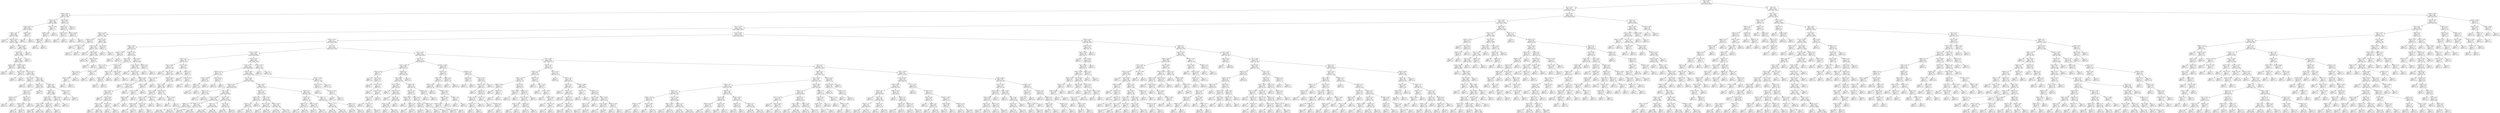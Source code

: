digraph Tree {
node [shape=box] ;
0 [label="X[6] <= 0.099\ngini = 0.5\nsamples = 84796\nvalue = [42502, 42294]"] ;
1 [label="X[4] <= -0.194\ngini = 0.457\nsamples = 61010\nvalue = [39427, 21583]"] ;
0 -> 1 [labeldistance=2.5, labelangle=45, headlabel="True"] ;
2 [label="X[343] <= 0.003\ngini = 0.019\nsamples = 5005\nvalue = [47, 4958]"] ;
1 -> 2 ;
3 [label="X[955] <= 0.0\ngini = 0.009\nsamples = 4969\nvalue = [23, 4946]"] ;
2 -> 3 ;
4 [label="X[153] <= 0.233\ngini = 0.006\nsamples = 4955\nvalue = [16, 4939]"] ;
3 -> 4 ;
5 [label="X[20] <= -1.04\ngini = 0.006\nsamples = 4952\nvalue = [14, 4938]"] ;
4 -> 5 ;
6 [label="gini = 0.0\nsamples = 1\nvalue = [1, 0]"] ;
5 -> 6 ;
7 [label="X[405] <= -0.014\ngini = 0.005\nsamples = 4951\nvalue = [13, 4938]"] ;
5 -> 7 ;
8 [label="gini = 0.0\nsamples = 1\nvalue = [1, 0]"] ;
7 -> 8 ;
9 [label="X[121] <= 0.086\ngini = 0.005\nsamples = 4950\nvalue = [12, 4938]"] ;
7 -> 9 ;
10 [label="X[564] <= 0.0\ngini = 0.004\nsamples = 4949\nvalue = [11, 4938]"] ;
9 -> 10 ;
11 [label="X[52] <= -0.647\ngini = 0.004\nsamples = 4948\nvalue = [10, 4938]"] ;
10 -> 11 ;
12 [label="X[181] <= 0.0\ngini = 0.444\nsamples = 3\nvalue = [1, 2]"] ;
11 -> 12 ;
13 [label="gini = 0.0\nsamples = 2\nvalue = [0, 2]"] ;
12 -> 13 ;
14 [label="gini = 0.0\nsamples = 1\nvalue = [1, 0]"] ;
12 -> 14 ;
15 [label="X[208] <= -0.046\ngini = 0.004\nsamples = 4945\nvalue = [9, 4936]"] ;
11 -> 15 ;
16 [label="X[112] <= 0.03\ngini = 0.278\nsamples = 6\nvalue = [1, 5]"] ;
15 -> 16 ;
17 [label="gini = 0.5\nsamples = 2\nvalue = [1, 1]"] ;
16 -> 17 ;
18 [label="gini = 0.0\nsamples = 4\nvalue = [0, 4]"] ;
16 -> 18 ;
19 [label="X[13] <= -0.011\ngini = 0.003\nsamples = 4939\nvalue = [8, 4931]"] ;
15 -> 19 ;
20 [label="X[75] <= 0.001\ngini = 0.245\nsamples = 7\nvalue = [1, 6]"] ;
19 -> 20 ;
21 [label="gini = 0.0\nsamples = 6\nvalue = [0, 6]"] ;
20 -> 21 ;
22 [label="gini = 0.0\nsamples = 1\nvalue = [1, 0]"] ;
20 -> 22 ;
23 [label="X[18] <= -0.7\ngini = 0.003\nsamples = 4932\nvalue = [7, 4925]"] ;
19 -> 23 ;
24 [label="X[290] <= -0.0\ngini = 0.054\nsamples = 108\nvalue = [3, 105]"] ;
23 -> 24 ;
25 [label="X[320] <= 0.0\ngini = 0.037\nsamples = 105\nvalue = [2, 103]"] ;
24 -> 25 ;
26 [label="X[150] <= 0.0\ngini = 0.18\nsamples = 10\nvalue = [1, 9]"] ;
25 -> 26 ;
27 [label="gini = 0.0\nsamples = 8\nvalue = [0, 8]"] ;
26 -> 27 ;
28 [label="gini = 0.5\nsamples = 2\nvalue = [1, 1]"] ;
26 -> 28 ;
29 [label="X[313] <= -0.0\ngini = 0.021\nsamples = 95\nvalue = [1, 94]"] ;
25 -> 29 ;
30 [label="X[162] <= 0.001\ngini = 0.061\nsamples = 32\nvalue = [1, 31]"] ;
29 -> 30 ;
31 [label="gini = 0.0\nsamples = 29\nvalue = [0, 29]"] ;
30 -> 31 ;
32 [label="gini = 0.444\nsamples = 3\nvalue = [1, 2]"] ;
30 -> 32 ;
33 [label="gini = 0.0\nsamples = 63\nvalue = [0, 63]"] ;
29 -> 33 ;
34 [label="gini = 0.444\nsamples = 3\nvalue = [1, 2]"] ;
24 -> 34 ;
35 [label="X[636] <= 0.0\ngini = 0.002\nsamples = 4824\nvalue = [4, 4820]"] ;
23 -> 35 ;
36 [label="X[649] <= 0.0\ngini = 0.001\nsamples = 4808\nvalue = [3, 4805]"] ;
35 -> 36 ;
37 [label="X[502] <= 0.0\ngini = 0.001\nsamples = 4790\nvalue = [2, 4788]"] ;
36 -> 37 ;
38 [label="X[15] <= -0.448\ngini = 0.0\nsamples = 4768\nvalue = [1, 4767]"] ;
37 -> 38 ;
39 [label="gini = 0.033\nsamples = 59\nvalue = [1, 58]"] ;
38 -> 39 ;
40 [label="gini = 0.0\nsamples = 4709\nvalue = [0, 4709]"] ;
38 -> 40 ;
41 [label="X[324] <= 0.0\ngini = 0.087\nsamples = 22\nvalue = [1, 21]"] ;
37 -> 41 ;
42 [label="gini = 0.0\nsamples = 21\nvalue = [0, 21]"] ;
41 -> 42 ;
43 [label="gini = 0.0\nsamples = 1\nvalue = [1, 0]"] ;
41 -> 43 ;
44 [label="X[332] <= 0.001\ngini = 0.105\nsamples = 18\nvalue = [1, 17]"] ;
36 -> 44 ;
45 [label="gini = 0.0\nsamples = 1\nvalue = [1, 0]"] ;
44 -> 45 ;
46 [label="gini = 0.0\nsamples = 17\nvalue = [0, 17]"] ;
44 -> 46 ;
47 [label="X[122] <= 0.01\ngini = 0.117\nsamples = 16\nvalue = [1, 15]"] ;
35 -> 47 ;
48 [label="gini = 0.0\nsamples = 15\nvalue = [0, 15]"] ;
47 -> 48 ;
49 [label="gini = 0.0\nsamples = 1\nvalue = [1, 0]"] ;
47 -> 49 ;
50 [label="gini = 0.0\nsamples = 1\nvalue = [1, 0]"] ;
10 -> 50 ;
51 [label="gini = 0.0\nsamples = 1\nvalue = [1, 0]"] ;
9 -> 51 ;
52 [label="X[539] <= -0.0\ngini = 0.444\nsamples = 3\nvalue = [2, 1]"] ;
4 -> 52 ;
53 [label="gini = 0.0\nsamples = 1\nvalue = [0, 1]"] ;
52 -> 53 ;
54 [label="gini = 0.0\nsamples = 2\nvalue = [2, 0]"] ;
52 -> 54 ;
55 [label="X[342] <= -0.005\ngini = 0.5\nsamples = 14\nvalue = [7, 7]"] ;
3 -> 55 ;
56 [label="X[593] <= -0.0\ngini = 0.346\nsamples = 9\nvalue = [2, 7]"] ;
55 -> 56 ;
57 [label="X[996] <= 0.0\ngini = 0.444\nsamples = 3\nvalue = [2, 1]"] ;
56 -> 57 ;
58 [label="gini = 0.0\nsamples = 2\nvalue = [2, 0]"] ;
57 -> 58 ;
59 [label="gini = 0.0\nsamples = 1\nvalue = [0, 1]"] ;
57 -> 59 ;
60 [label="gini = 0.0\nsamples = 6\nvalue = [0, 6]"] ;
56 -> 60 ;
61 [label="gini = 0.0\nsamples = 5\nvalue = [5, 0]"] ;
55 -> 61 ;
62 [label="X[31] <= 0.015\ngini = 0.444\nsamples = 36\nvalue = [24, 12]"] ;
2 -> 62 ;
63 [label="X[510] <= 0.0\ngini = 0.285\nsamples = 29\nvalue = [24, 5]"] ;
62 -> 63 ;
64 [label="X[106] <= 0.04\ngini = 0.444\nsamples = 6\nvalue = [2, 4]"] ;
63 -> 64 ;
65 [label="gini = 0.0\nsamples = 2\nvalue = [2, 0]"] ;
64 -> 65 ;
66 [label="gini = 0.0\nsamples = 4\nvalue = [0, 4]"] ;
64 -> 66 ;
67 [label="X[241] <= -0.054\ngini = 0.083\nsamples = 23\nvalue = [22, 1]"] ;
63 -> 67 ;
68 [label="gini = 0.0\nsamples = 1\nvalue = [0, 1]"] ;
67 -> 68 ;
69 [label="gini = 0.0\nsamples = 22\nvalue = [22, 0]"] ;
67 -> 69 ;
70 [label="gini = 0.0\nsamples = 7\nvalue = [0, 7]"] ;
62 -> 70 ;
71 [label="X[1] <= 0.506\ngini = 0.417\nsamples = 56005\nvalue = [39380, 16625]"] ;
1 -> 71 ;
72 [label="X[12] <= 0.321\ngini = 0.363\nsamples = 51439\nvalue = [39201, 12238]"] ;
71 -> 72 ;
73 [label="X[27] <= -0.348\ngini = 0.327\nsamples = 48730\nvalue = [38696, 10034]"] ;
72 -> 73 ;
74 [label="X[381] <= -0.008\ngini = 0.017\nsamples = 1412\nvalue = [12, 1400]"] ;
73 -> 74 ;
75 [label="X[390] <= 0.002\ngini = 0.444\nsamples = 12\nvalue = [8, 4]"] ;
74 -> 75 ;
76 [label="gini = 0.0\nsamples = 7\nvalue = [7, 0]"] ;
75 -> 76 ;
77 [label="X[14] <= 1.016\ngini = 0.32\nsamples = 5\nvalue = [1, 4]"] ;
75 -> 77 ;
78 [label="gini = 0.0\nsamples = 4\nvalue = [0, 4]"] ;
77 -> 78 ;
79 [label="gini = 0.0\nsamples = 1\nvalue = [1, 0]"] ;
77 -> 79 ;
80 [label="X[293] <= 0.018\ngini = 0.006\nsamples = 1400\nvalue = [4, 1396]"] ;
74 -> 80 ;
81 [label="X[18] <= -0.514\ngini = 0.003\nsamples = 1397\nvalue = [2, 1395]"] ;
80 -> 81 ;
82 [label="gini = 0.0\nsamples = 1\nvalue = [1, 0]"] ;
81 -> 82 ;
83 [label="X[96] <= 0.904\ngini = 0.001\nsamples = 1396\nvalue = [1, 1395]"] ;
81 -> 83 ;
84 [label="gini = 0.0\nsamples = 1392\nvalue = [0, 1392]"] ;
83 -> 84 ;
85 [label="X[316] <= 0.001\ngini = 0.375\nsamples = 4\nvalue = [1, 3]"] ;
83 -> 85 ;
86 [label="gini = 0.5\nsamples = 2\nvalue = [1, 1]"] ;
85 -> 86 ;
87 [label="gini = 0.0\nsamples = 2\nvalue = [0, 2]"] ;
85 -> 87 ;
88 [label="X[2] <= 0.708\ngini = 0.444\nsamples = 3\nvalue = [2, 1]"] ;
80 -> 88 ;
89 [label="gini = 0.0\nsamples = 2\nvalue = [2, 0]"] ;
88 -> 89 ;
90 [label="gini = 0.0\nsamples = 1\nvalue = [0, 1]"] ;
88 -> 90 ;
91 [label="X[157] <= 0.004\ngini = 0.298\nsamples = 47318\nvalue = [38684, 8634]"] ;
73 -> 91 ;
92 [label="X[270] <= -0.001\ngini = 0.27\nsamples = 45326\nvalue = [38018, 7308]"] ;
91 -> 92 ;
93 [label="X[369] <= -0.004\ngini = 0.28\nsamples = 629\nvalue = [106, 523]"] ;
92 -> 93 ;
94 [label="X[599] <= -0.001\ngini = 0.14\nsamples = 66\nvalue = [61, 5]"] ;
93 -> 94 ;
95 [label="gini = 0.0\nsamples = 5\nvalue = [0, 5]"] ;
94 -> 95 ;
96 [label="gini = 0.0\nsamples = 61\nvalue = [61, 0]"] ;
94 -> 96 ;
97 [label="X[209] <= -0.028\ngini = 0.147\nsamples = 563\nvalue = [45, 518]"] ;
93 -> 97 ;
98 [label="X[33] <= 0.03\ngini = 0.464\nsamples = 41\nvalue = [26, 15]"] ;
97 -> 98 ;
99 [label="X[37] <= 0.007\ngini = 0.211\nsamples = 25\nvalue = [22, 3]"] ;
98 -> 99 ;
100 [label="X[5] <= -0.133\ngini = 0.091\nsamples = 21\nvalue = [20, 1]"] ;
99 -> 100 ;
101 [label="X[202] <= 0.255\ngini = 0.5\nsamples = 2\nvalue = [1, 1]"] ;
100 -> 101 ;
102 [label="gini = 0.0\nsamples = 1\nvalue = [0, 1]"] ;
101 -> 102 ;
103 [label="gini = 0.0\nsamples = 1\nvalue = [1, 0]"] ;
101 -> 103 ;
104 [label="gini = 0.0\nsamples = 19\nvalue = [19, 0]"] ;
100 -> 104 ;
105 [label="X[345] <= -0.011\ngini = 0.5\nsamples = 4\nvalue = [2, 2]"] ;
99 -> 105 ;
106 [label="gini = 0.0\nsamples = 2\nvalue = [0, 2]"] ;
105 -> 106 ;
107 [label="gini = 0.0\nsamples = 2\nvalue = [2, 0]"] ;
105 -> 107 ;
108 [label="X[744] <= 0.0\ngini = 0.375\nsamples = 16\nvalue = [4, 12]"] ;
98 -> 108 ;
109 [label="X[497] <= -0.0\ngini = 0.26\nsamples = 13\nvalue = [2, 11]"] ;
108 -> 109 ;
110 [label="X[526] <= 0.0\ngini = 0.48\nsamples = 5\nvalue = [2, 3]"] ;
109 -> 110 ;
111 [label="gini = 0.0\nsamples = 2\nvalue = [2, 0]"] ;
110 -> 111 ;
112 [label="gini = 0.0\nsamples = 3\nvalue = [0, 3]"] ;
110 -> 112 ;
113 [label="gini = 0.0\nsamples = 8\nvalue = [0, 8]"] ;
109 -> 113 ;
114 [label="X[99] <= 0.034\ngini = 0.444\nsamples = 3\nvalue = [2, 1]"] ;
108 -> 114 ;
115 [label="gini = 0.0\nsamples = 1\nvalue = [0, 1]"] ;
114 -> 115 ;
116 [label="gini = 0.0\nsamples = 2\nvalue = [2, 0]"] ;
114 -> 116 ;
117 [label="X[24] <= 0.078\ngini = 0.07\nsamples = 522\nvalue = [19, 503]"] ;
97 -> 117 ;
118 [label="X[116] <= -0.088\ngini = 0.056\nsamples = 516\nvalue = [15, 501]"] ;
117 -> 118 ;
119 [label="gini = 0.0\nsamples = 2\nvalue = [2, 0]"] ;
118 -> 119 ;
120 [label="X[236] <= -0.222\ngini = 0.049\nsamples = 514\nvalue = [13, 501]"] ;
118 -> 120 ;
121 [label="gini = 0.0\nsamples = 1\nvalue = [1, 0]"] ;
120 -> 121 ;
122 [label="X[340] <= -0.047\ngini = 0.046\nsamples = 513\nvalue = [12, 501]"] ;
120 -> 122 ;
123 [label="gini = 0.0\nsamples = 1\nvalue = [1, 0]"] ;
122 -> 123 ;
124 [label="X[214] <= 0.591\ngini = 0.042\nsamples = 512\nvalue = [11, 501]"] ;
122 -> 124 ;
125 [label="X[92] <= -0.101\ngini = 0.038\nsamples = 511\nvalue = [10, 501]"] ;
124 -> 125 ;
126 [label="gini = 0.0\nsamples = 1\nvalue = [1, 0]"] ;
125 -> 126 ;
127 [label="X[28] <= 0.259\ngini = 0.035\nsamples = 510\nvalue = [9, 501]"] ;
125 -> 127 ;
128 [label="X[36] <= -0.277\ngini = 0.031\nsamples = 508\nvalue = [8, 500]"] ;
127 -> 128 ;
129 [label="gini = 0.5\nsamples = 2\nvalue = [1, 1]"] ;
128 -> 129 ;
130 [label="gini = 0.027\nsamples = 506\nvalue = [7, 499]"] ;
128 -> 130 ;
131 [label="X[287] <= -0.0\ngini = 0.5\nsamples = 2\nvalue = [1, 1]"] ;
127 -> 131 ;
132 [label="gini = 0.0\nsamples = 1\nvalue = [0, 1]"] ;
131 -> 132 ;
133 [label="gini = 0.0\nsamples = 1\nvalue = [1, 0]"] ;
131 -> 133 ;
134 [label="gini = 0.0\nsamples = 1\nvalue = [1, 0]"] ;
124 -> 134 ;
135 [label="X[645] <= 0.0\ngini = 0.444\nsamples = 6\nvalue = [4, 2]"] ;
117 -> 135 ;
136 [label="gini = 0.0\nsamples = 2\nvalue = [0, 2]"] ;
135 -> 136 ;
137 [label="gini = 0.0\nsamples = 4\nvalue = [4, 0]"] ;
135 -> 137 ;
138 [label="X[7] <= 0.21\ngini = 0.258\nsamples = 44697\nvalue = [37912, 6785]"] ;
92 -> 138 ;
139 [label="X[201] <= -0.009\ngini = 0.224\nsamples = 38867\nvalue = [33884, 4983]"] ;
138 -> 139 ;
140 [label="X[707] <= 0.0\ngini = 0.232\nsamples = 239\nvalue = [32, 207]"] ;
139 -> 140 ;
141 [label="X[29] <= -0.028\ngini = 0.135\nsamples = 219\nvalue = [16, 203]"] ;
140 -> 141 ;
142 [label="gini = 0.0\nsamples = 4\nvalue = [4, 0]"] ;
141 -> 142 ;
143 [label="X[19] <= -0.061\ngini = 0.105\nsamples = 215\nvalue = [12, 203]"] ;
141 -> 143 ;
144 [label="X[25] <= -0.001\ngini = 0.5\nsamples = 10\nvalue = [5, 5]"] ;
143 -> 144 ;
145 [label="X[354] <= -0.003\ngini = 0.408\nsamples = 7\nvalue = [5, 2]"] ;
144 -> 145 ;
146 [label="X[121] <= 0.041\ngini = 0.5\nsamples = 4\nvalue = [2, 2]"] ;
145 -> 146 ;
147 [label="X[955] <= -0.0\ngini = 0.444\nsamples = 3\nvalue = [2, 1]"] ;
146 -> 147 ;
148 [label="gini = 0.5\nsamples = 2\nvalue = [1, 1]"] ;
147 -> 148 ;
149 [label="gini = 0.0\nsamples = 1\nvalue = [1, 0]"] ;
147 -> 149 ;
150 [label="gini = 0.0\nsamples = 1\nvalue = [0, 1]"] ;
146 -> 150 ;
151 [label="gini = 0.0\nsamples = 3\nvalue = [3, 0]"] ;
145 -> 151 ;
152 [label="gini = 0.0\nsamples = 3\nvalue = [0, 3]"] ;
144 -> 152 ;
153 [label="X[186] <= 0.076\ngini = 0.066\nsamples = 205\nvalue = [7, 198]"] ;
143 -> 153 ;
154 [label="X[3] <= -0.565\ngini = 0.057\nsamples = 204\nvalue = [6, 198]"] ;
153 -> 154 ;
155 [label="X[13] <= -0.002\ngini = 0.264\nsamples = 32\nvalue = [5, 27]"] ;
154 -> 155 ;
156 [label="X[823] <= 0.017\ngini = 0.142\nsamples = 26\nvalue = [2, 24]"] ;
155 -> 156 ;
157 [label="X[40] <= 0.013\ngini = 0.083\nsamples = 23\nvalue = [1, 22]"] ;
156 -> 157 ;
158 [label="gini = 0.0\nsamples = 15\nvalue = [0, 15]"] ;
157 -> 158 ;
159 [label="gini = 0.219\nsamples = 8\nvalue = [1, 7]"] ;
157 -> 159 ;
160 [label="X[317] <= -0.01\ngini = 0.444\nsamples = 3\nvalue = [1, 2]"] ;
156 -> 160 ;
161 [label="gini = 0.0\nsamples = 2\nvalue = [0, 2]"] ;
160 -> 161 ;
162 [label="gini = 0.0\nsamples = 1\nvalue = [1, 0]"] ;
160 -> 162 ;
163 [label="X[486] <= 0.013\ngini = 0.5\nsamples = 6\nvalue = [3, 3]"] ;
155 -> 163 ;
164 [label="gini = 0.0\nsamples = 3\nvalue = [3, 0]"] ;
163 -> 164 ;
165 [label="gini = 0.0\nsamples = 3\nvalue = [0, 3]"] ;
163 -> 165 ;
166 [label="X[130] <= 0.353\ngini = 0.012\nsamples = 172\nvalue = [1, 171]"] ;
154 -> 166 ;
167 [label="gini = 0.0\nsamples = 155\nvalue = [0, 155]"] ;
166 -> 167 ;
168 [label="X[227] <= 0.003\ngini = 0.111\nsamples = 17\nvalue = [1, 16]"] ;
166 -> 168 ;
169 [label="gini = 0.0\nsamples = 1\nvalue = [1, 0]"] ;
168 -> 169 ;
170 [label="gini = 0.0\nsamples = 16\nvalue = [0, 16]"] ;
168 -> 170 ;
171 [label="gini = 0.0\nsamples = 1\nvalue = [1, 0]"] ;
153 -> 171 ;
172 [label="X[176] <= 0.031\ngini = 0.32\nsamples = 20\nvalue = [16, 4]"] ;
140 -> 172 ;
173 [label="gini = 0.0\nsamples = 15\nvalue = [15, 0]"] ;
172 -> 173 ;
174 [label="X[952] <= 0.0\ngini = 0.32\nsamples = 5\nvalue = [1, 4]"] ;
172 -> 174 ;
175 [label="gini = 0.0\nsamples = 3\nvalue = [0, 3]"] ;
174 -> 175 ;
176 [label="X[365] <= -0.001\ngini = 0.5\nsamples = 2\nvalue = [1, 1]"] ;
174 -> 176 ;
177 [label="gini = 0.0\nsamples = 1\nvalue = [0, 1]"] ;
176 -> 177 ;
178 [label="gini = 0.0\nsamples = 1\nvalue = [1, 0]"] ;
176 -> 178 ;
179 [label="X[230] <= 0.081\ngini = 0.217\nsamples = 38628\nvalue = [33852, 4776]"] ;
139 -> 179 ;
180 [label="X[128] <= -0.174\ngini = 0.212\nsamples = 38482\nvalue = [33849, 4633]"] ;
179 -> 180 ;
181 [label="X[679] <= 0.0\ngini = 0.139\nsamples = 133\nvalue = [10, 123]"] ;
180 -> 181 ;
182 [label="X[163] <= 0.006\ngini = 0.032\nsamples = 124\nvalue = [2, 122]"] ;
181 -> 182 ;
183 [label="X[981] <= 0.0\ngini = 0.016\nsamples = 123\nvalue = [1, 122]"] ;
182 -> 183 ;
184 [label="gini = 0.0\nsamples = 122\nvalue = [0, 122]"] ;
183 -> 184 ;
185 [label="gini = 0.0\nsamples = 1\nvalue = [1, 0]"] ;
183 -> 185 ;
186 [label="gini = 0.0\nsamples = 1\nvalue = [1, 0]"] ;
182 -> 186 ;
187 [label="X[190] <= 0.015\ngini = 0.198\nsamples = 9\nvalue = [8, 1]"] ;
181 -> 187 ;
188 [label="gini = 0.0\nsamples = 8\nvalue = [8, 0]"] ;
187 -> 188 ;
189 [label="gini = 0.0\nsamples = 1\nvalue = [0, 1]"] ;
187 -> 189 ;
190 [label="X[587] <= 0.001\ngini = 0.208\nsamples = 38349\nvalue = [33839, 4510]"] ;
180 -> 190 ;
191 [label="X[21] <= 0.105\ngini = 0.203\nsamples = 38221\nvalue = [33827, 4394]"] ;
190 -> 191 ;
192 [label="X[200] <= -0.155\ngini = 0.187\nsamples = 36182\nvalue = [32400, 3782]"] ;
191 -> 192 ;
193 [label="X[820] <= -0.0\ngini = 0.194\nsamples = 101\nvalue = [11, 90]"] ;
192 -> 193 ;
194 [label="gini = 0.0\nsamples = 11\nvalue = [11, 0]"] ;
193 -> 194 ;
195 [label="gini = 0.0\nsamples = 90\nvalue = [0, 90]"] ;
193 -> 195 ;
196 [label="X[9] <= -0.295\ngini = 0.184\nsamples = 36081\nvalue = [32389, 3692]"] ;
192 -> 196 ;
197 [label="X[175] <= -0.003\ngini = 0.293\nsamples = 6541\nvalue = [5374, 1167]"] ;
196 -> 197 ;
198 [label="X[966] <= 0.0\ngini = 0.237\nsamples = 3596\nvalue = [3103, 493]"] ;
197 -> 198 ;
199 [label="gini = 0.206\nsamples = 3097\nvalue = [2735, 362]"] ;
198 -> 199 ;
200 [label="gini = 0.387\nsamples = 499\nvalue = [368, 131]"] ;
198 -> 200 ;
201 [label="X[566] <= -0.0\ngini = 0.353\nsamples = 2945\nvalue = [2271, 674]"] ;
197 -> 201 ;
202 [label="gini = 0.499\nsamples = 90\nvalue = [43, 47]"] ;
201 -> 202 ;
203 [label="gini = 0.343\nsamples = 2855\nvalue = [2228, 627]"] ;
201 -> 203 ;
204 [label="X[116] <= 0.496\ngini = 0.156\nsamples = 29540\nvalue = [27015, 2525]"] ;
196 -> 204 ;
205 [label="X[35] <= 0.6\ngini = 0.15\nsamples = 29330\nvalue = [26929, 2401]"] ;
204 -> 205 ;
206 [label="gini = 0.138\nsamples = 28493\nvalue = [26361, 2132]"] ;
205 -> 206 ;
207 [label="gini = 0.436\nsamples = 837\nvalue = [568, 269]"] ;
205 -> 207 ;
208 [label="X[21] <= 0.01\ngini = 0.484\nsamples = 210\nvalue = [86, 124]"] ;
204 -> 208 ;
209 [label="gini = 0.433\nsamples = 180\nvalue = [57, 123]"] ;
208 -> 209 ;
210 [label="gini = 0.064\nsamples = 30\nvalue = [29, 1]"] ;
208 -> 210 ;
211 [label="X[60] <= -0.001\ngini = 0.42\nsamples = 2039\nvalue = [1427, 612]"] ;
191 -> 211 ;
212 [label="X[950] <= -0.0\ngini = 0.297\nsamples = 948\nvalue = [776, 172]"] ;
211 -> 212 ;
213 [label="X[388] <= 0.0\ngini = 0.496\nsamples = 44\nvalue = [20, 24]"] ;
212 -> 213 ;
214 [label="X[718] <= -0.0\ngini = 0.465\nsamples = 38\nvalue = [14, 24]"] ;
213 -> 214 ;
215 [label="gini = 0.0\nsamples = 7\nvalue = [0, 7]"] ;
214 -> 215 ;
216 [label="gini = 0.495\nsamples = 31\nvalue = [14, 17]"] ;
214 -> 216 ;
217 [label="gini = 0.0\nsamples = 6\nvalue = [6, 0]"] ;
213 -> 217 ;
218 [label="X[25] <= -0.042\ngini = 0.274\nsamples = 904\nvalue = [756, 148]"] ;
212 -> 218 ;
219 [label="X[317] <= -0.003\ngini = 0.085\nsamples = 226\nvalue = [216, 10]"] ;
218 -> 219 ;
220 [label="gini = 0.0\nsamples = 2\nvalue = [0, 2]"] ;
219 -> 220 ;
221 [label="gini = 0.069\nsamples = 224\nvalue = [216, 8]"] ;
219 -> 221 ;
222 [label="X[99] <= -0.007\ngini = 0.324\nsamples = 678\nvalue = [540, 138]"] ;
218 -> 222 ;
223 [label="gini = 0.209\nsamples = 303\nvalue = [267, 36]"] ;
222 -> 223 ;
224 [label="gini = 0.396\nsamples = 375\nvalue = [273, 102]"] ;
222 -> 224 ;
225 [label="X[681] <= 0.0\ngini = 0.481\nsamples = 1091\nvalue = [651, 440]"] ;
211 -> 225 ;
226 [label="X[798] <= -0.0\ngini = 0.336\nsamples = 327\nvalue = [257, 70]"] ;
225 -> 226 ;
227 [label="X[966] <= -0.0\ngini = 0.427\nsamples = 152\nvalue = [105, 47]"] ;
226 -> 227 ;
228 [label="gini = 0.0\nsamples = 14\nvalue = [14, 0]"] ;
227 -> 228 ;
229 [label="gini = 0.449\nsamples = 138\nvalue = [91, 47]"] ;
227 -> 229 ;
230 [label="X[457] <= -0.003\ngini = 0.228\nsamples = 175\nvalue = [152, 23]"] ;
226 -> 230 ;
231 [label="gini = 0.375\nsamples = 4\nvalue = [1, 3]"] ;
230 -> 231 ;
232 [label="gini = 0.207\nsamples = 171\nvalue = [151, 20]"] ;
230 -> 232 ;
233 [label="X[246] <= 0.0\ngini = 0.5\nsamples = 764\nvalue = [394, 370]"] ;
225 -> 233 ;
234 [label="X[354] <= -0.0\ngini = 0.5\nsamples = 709\nvalue = [346, 363]"] ;
233 -> 234 ;
235 [label="gini = 0.476\nsamples = 226\nvalue = [138, 88]"] ;
234 -> 235 ;
236 [label="gini = 0.49\nsamples = 483\nvalue = [208, 275]"] ;
234 -> 236 ;
237 [label="X[984] <= -0.0\ngini = 0.222\nsamples = 55\nvalue = [48, 7]"] ;
233 -> 237 ;
238 [label="gini = 0.366\nsamples = 29\nvalue = [22, 7]"] ;
237 -> 238 ;
239 [label="gini = 0.0\nsamples = 26\nvalue = [26, 0]"] ;
237 -> 239 ;
240 [label="X[573] <= -0.003\ngini = 0.17\nsamples = 128\nvalue = [12, 116]"] ;
190 -> 240 ;
241 [label="X[143] <= 0.013\ngini = 0.32\nsamples = 15\nvalue = [12, 3]"] ;
240 -> 241 ;
242 [label="gini = 0.0\nsamples = 11\nvalue = [11, 0]"] ;
241 -> 242 ;
243 [label="X[245] <= -0.001\ngini = 0.375\nsamples = 4\nvalue = [1, 3]"] ;
241 -> 243 ;
244 [label="gini = 0.0\nsamples = 1\nvalue = [1, 0]"] ;
243 -> 244 ;
245 [label="gini = 0.0\nsamples = 3\nvalue = [0, 3]"] ;
243 -> 245 ;
246 [label="gini = 0.0\nsamples = 113\nvalue = [0, 113]"] ;
240 -> 246 ;
247 [label="X[774] <= -0.001\ngini = 0.04\nsamples = 146\nvalue = [3, 143]"] ;
179 -> 247 ;
248 [label="gini = 0.0\nsamples = 3\nvalue = [3, 0]"] ;
247 -> 248 ;
249 [label="gini = 0.0\nsamples = 143\nvalue = [0, 143]"] ;
247 -> 249 ;
250 [label="X[25] <= -0.037\ngini = 0.427\nsamples = 5830\nvalue = [4028, 1802]"] ;
138 -> 250 ;
251 [label="X[977] <= 0.0\ngini = 0.142\nsamples = 1170\nvalue = [1080, 90]"] ;
250 -> 251 ;
252 [label="X[32] <= -0.458\ngini = 0.098\nsamples = 1067\nvalue = [1012, 55]"] ;
251 -> 252 ;
253 [label="X[614] <= -0.0\ngini = 0.5\nsamples = 14\nvalue = [7, 7]"] ;
252 -> 253 ;
254 [label="gini = 0.0\nsamples = 3\nvalue = [3, 0]"] ;
253 -> 254 ;
255 [label="X[327] <= 0.0\ngini = 0.463\nsamples = 11\nvalue = [4, 7]"] ;
253 -> 255 ;
256 [label="gini = 0.0\nsamples = 3\nvalue = [0, 3]"] ;
255 -> 256 ;
257 [label="X[274] <= 0.001\ngini = 0.5\nsamples = 8\nvalue = [4, 4]"] ;
255 -> 257 ;
258 [label="gini = 0.0\nsamples = 1\nvalue = [0, 1]"] ;
257 -> 258 ;
259 [label="X[149] <= -0.001\ngini = 0.49\nsamples = 7\nvalue = [4, 3]"] ;
257 -> 259 ;
260 [label="X[23] <= 0.155\ngini = 0.48\nsamples = 5\nvalue = [2, 3]"] ;
259 -> 260 ;
261 [label="gini = 0.0\nsamples = 1\nvalue = [0, 1]"] ;
260 -> 261 ;
262 [label="X[512] <= -0.0\ngini = 0.5\nsamples = 4\nvalue = [2, 2]"] ;
260 -> 262 ;
263 [label="gini = 0.0\nsamples = 1\nvalue = [0, 1]"] ;
262 -> 263 ;
264 [label="gini = 0.444\nsamples = 3\nvalue = [2, 1]"] ;
262 -> 264 ;
265 [label="gini = 0.0\nsamples = 2\nvalue = [2, 0]"] ;
259 -> 265 ;
266 [label="X[630] <= 0.0\ngini = 0.087\nsamples = 1053\nvalue = [1005, 48]"] ;
252 -> 266 ;
267 [label="X[4] <= 0.829\ngini = 0.084\nsamples = 1051\nvalue = [1005, 46]"] ;
266 -> 267 ;
268 [label="X[216] <= -0.039\ngini = 0.061\nsamples = 946\nvalue = [916, 30]"] ;
267 -> 268 ;
269 [label="gini = 0.0\nsamples = 1\nvalue = [0, 1]"] ;
268 -> 269 ;
270 [label="X[208] <= -0.173\ngini = 0.059\nsamples = 945\nvalue = [916, 29]"] ;
268 -> 270 ;
271 [label="gini = 0.0\nsamples = 1\nvalue = [0, 1]"] ;
270 -> 271 ;
272 [label="X[962] <= 0.0\ngini = 0.058\nsamples = 944\nvalue = [916, 28]"] ;
270 -> 272 ;
273 [label="X[168] <= -0.217\ngini = 0.056\nsamples = 943\nvalue = [916, 27]"] ;
272 -> 273 ;
274 [label="gini = 0.0\nsamples = 1\nvalue = [0, 1]"] ;
273 -> 274 ;
275 [label="gini = 0.054\nsamples = 942\nvalue = [916, 26]"] ;
273 -> 275 ;
276 [label="gini = 0.0\nsamples = 1\nvalue = [0, 1]"] ;
272 -> 276 ;
277 [label="X[826] <= 0.0\ngini = 0.258\nsamples = 105\nvalue = [89, 16]"] ;
267 -> 277 ;
278 [label="X[417] <= -0.0\ngini = 0.213\nsamples = 99\nvalue = [87, 12]"] ;
277 -> 278 ;
279 [label="X[39] <= -0.021\ngini = 0.123\nsamples = 76\nvalue = [71, 5]"] ;
278 -> 279 ;
280 [label="gini = 0.0\nsamples = 1\nvalue = [0, 1]"] ;
279 -> 280 ;
281 [label="X[954] <= -0.0\ngini = 0.101\nsamples = 75\nvalue = [71, 4]"] ;
279 -> 281 ;
282 [label="gini = 0.0\nsamples = 1\nvalue = [0, 1]"] ;
281 -> 282 ;
283 [label="gini = 0.078\nsamples = 74\nvalue = [71, 3]"] ;
281 -> 283 ;
284 [label="X[196] <= 0.013\ngini = 0.423\nsamples = 23\nvalue = [16, 7]"] ;
278 -> 284 ;
285 [label="X[714] <= 0.0\ngini = 0.444\nsamples = 6\nvalue = [2, 4]"] ;
284 -> 285 ;
286 [label="gini = 0.444\nsamples = 3\nvalue = [2, 1]"] ;
285 -> 286 ;
287 [label="gini = 0.0\nsamples = 3\nvalue = [0, 3]"] ;
285 -> 287 ;
288 [label="X[999] <= -0.0\ngini = 0.291\nsamples = 17\nvalue = [14, 3]"] ;
284 -> 288 ;
289 [label="gini = 0.0\nsamples = 8\nvalue = [8, 0]"] ;
288 -> 289 ;
290 [label="gini = 0.444\nsamples = 9\nvalue = [6, 3]"] ;
288 -> 290 ;
291 [label="X[584] <= 0.0\ngini = 0.444\nsamples = 6\nvalue = [2, 4]"] ;
277 -> 291 ;
292 [label="gini = 0.0\nsamples = 4\nvalue = [0, 4]"] ;
291 -> 292 ;
293 [label="gini = 0.0\nsamples = 2\nvalue = [2, 0]"] ;
291 -> 293 ;
294 [label="gini = 0.0\nsamples = 2\nvalue = [0, 2]"] ;
266 -> 294 ;
295 [label="X[195] <= -0.004\ngini = 0.449\nsamples = 103\nvalue = [68, 35]"] ;
251 -> 295 ;
296 [label="X[735] <= -0.0\ngini = 0.474\nsamples = 44\nvalue = [17, 27]"] ;
295 -> 296 ;
297 [label="X[827] <= 0.0\ngini = 0.5\nsamples = 33\nvalue = [16, 17]"] ;
296 -> 297 ;
298 [label="X[279] <= -0.0\ngini = 0.498\nsamples = 30\nvalue = [16, 14]"] ;
297 -> 298 ;
299 [label="gini = 0.0\nsamples = 5\nvalue = [5, 0]"] ;
298 -> 299 ;
300 [label="X[286] <= 0.001\ngini = 0.493\nsamples = 25\nvalue = [11, 14]"] ;
298 -> 300 ;
301 [label="X[286] <= 0.001\ngini = 0.455\nsamples = 20\nvalue = [7, 13]"] ;
300 -> 301 ;
302 [label="X[286] <= 0.001\ngini = 0.492\nsamples = 16\nvalue = [7, 9]"] ;
301 -> 302 ;
303 [label="gini = 0.459\nsamples = 14\nvalue = [5, 9]"] ;
302 -> 303 ;
304 [label="gini = 0.0\nsamples = 2\nvalue = [2, 0]"] ;
302 -> 304 ;
305 [label="gini = 0.0\nsamples = 4\nvalue = [0, 4]"] ;
301 -> 305 ;
306 [label="X[965] <= -0.0\ngini = 0.32\nsamples = 5\nvalue = [4, 1]"] ;
300 -> 306 ;
307 [label="gini = 0.5\nsamples = 2\nvalue = [1, 1]"] ;
306 -> 307 ;
308 [label="gini = 0.0\nsamples = 3\nvalue = [3, 0]"] ;
306 -> 308 ;
309 [label="gini = 0.0\nsamples = 3\nvalue = [0, 3]"] ;
297 -> 309 ;
310 [label="X[760] <= 0.0\ngini = 0.165\nsamples = 11\nvalue = [1, 10]"] ;
296 -> 310 ;
311 [label="gini = 0.0\nsamples = 1\nvalue = [1, 0]"] ;
310 -> 311 ;
312 [label="gini = 0.0\nsamples = 10\nvalue = [0, 10]"] ;
310 -> 312 ;
313 [label="X[798] <= -0.0\ngini = 0.234\nsamples = 59\nvalue = [51, 8]"] ;
295 -> 313 ;
314 [label="X[749] <= 0.0\ngini = 0.375\nsamples = 4\nvalue = [1, 3]"] ;
313 -> 314 ;
315 [label="gini = 0.0\nsamples = 2\nvalue = [0, 2]"] ;
314 -> 315 ;
316 [label="gini = 0.5\nsamples = 2\nvalue = [1, 1]"] ;
314 -> 316 ;
317 [label="X[775] <= 0.0\ngini = 0.165\nsamples = 55\nvalue = [50, 5]"] ;
313 -> 317 ;
318 [label="X[227] <= -0.004\ngini = 0.137\nsamples = 54\nvalue = [50, 4]"] ;
317 -> 318 ;
319 [label="gini = 0.0\nsamples = 1\nvalue = [0, 1]"] ;
318 -> 319 ;
320 [label="X[484] <= 0.0\ngini = 0.107\nsamples = 53\nvalue = [50, 3]"] ;
318 -> 320 ;
321 [label="X[158] <= -0.035\ngini = 0.04\nsamples = 49\nvalue = [48, 1]"] ;
320 -> 321 ;
322 [label="X[749] <= -0.0\ngini = 0.32\nsamples = 5\nvalue = [4, 1]"] ;
321 -> 322 ;
323 [label="gini = 0.0\nsamples = 1\nvalue = [0, 1]"] ;
322 -> 323 ;
324 [label="gini = 0.0\nsamples = 4\nvalue = [4, 0]"] ;
322 -> 324 ;
325 [label="gini = 0.0\nsamples = 44\nvalue = [44, 0]"] ;
321 -> 325 ;
326 [label="X[781] <= -0.0\ngini = 0.5\nsamples = 4\nvalue = [2, 2]"] ;
320 -> 326 ;
327 [label="gini = 0.0\nsamples = 1\nvalue = [0, 1]"] ;
326 -> 327 ;
328 [label="X[796] <= 0.0\ngini = 0.444\nsamples = 3\nvalue = [2, 1]"] ;
326 -> 328 ;
329 [label="gini = 0.0\nsamples = 1\nvalue = [1, 0]"] ;
328 -> 329 ;
330 [label="gini = 0.5\nsamples = 2\nvalue = [1, 1]"] ;
328 -> 330 ;
331 [label="gini = 0.0\nsamples = 1\nvalue = [0, 1]"] ;
317 -> 331 ;
332 [label="X[22] <= -0.062\ngini = 0.465\nsamples = 4660\nvalue = [2948, 1712]"] ;
250 -> 332 ;
333 [label="X[343] <= -0.0\ngini = 0.164\nsamples = 523\nvalue = [476, 47]"] ;
332 -> 333 ;
334 [label="X[709] <= 0.0\ngini = 0.394\nsamples = 74\nvalue = [54, 20]"] ;
333 -> 334 ;
335 [label="X[181] <= -0.0\ngini = 0.338\nsamples = 65\nvalue = [51, 14]"] ;
334 -> 335 ;
336 [label="X[991] <= 0.0\ngini = 0.375\nsamples = 4\nvalue = [1, 3]"] ;
335 -> 336 ;
337 [label="gini = 0.0\nsamples = 2\nvalue = [0, 2]"] ;
336 -> 337 ;
338 [label="X[967] <= 0.0\ngini = 0.5\nsamples = 2\nvalue = [1, 1]"] ;
336 -> 338 ;
339 [label="gini = 0.0\nsamples = 1\nvalue = [1, 0]"] ;
338 -> 339 ;
340 [label="gini = 0.0\nsamples = 1\nvalue = [0, 1]"] ;
338 -> 340 ;
341 [label="X[275] <= 0.0\ngini = 0.296\nsamples = 61\nvalue = [50, 11]"] ;
335 -> 341 ;
342 [label="X[65] <= 0.068\ngini = 0.08\nsamples = 24\nvalue = [23, 1]"] ;
341 -> 342 ;
343 [label="gini = 0.0\nsamples = 22\nvalue = [22, 0]"] ;
342 -> 343 ;
344 [label="gini = 0.5\nsamples = 2\nvalue = [1, 1]"] ;
342 -> 344 ;
345 [label="X[649] <= -0.0\ngini = 0.394\nsamples = 37\nvalue = [27, 10]"] ;
341 -> 345 ;
346 [label="X[117] <= -0.026\ngini = 0.353\nsamples = 35\nvalue = [27, 8]"] ;
345 -> 346 ;
347 [label="X[182] <= -0.011\ngini = 0.444\nsamples = 3\nvalue = [1, 2]"] ;
346 -> 347 ;
348 [label="gini = 0.0\nsamples = 1\nvalue = [1, 0]"] ;
347 -> 348 ;
349 [label="gini = 0.0\nsamples = 2\nvalue = [0, 2]"] ;
347 -> 349 ;
350 [label="X[280] <= 0.0\ngini = 0.305\nsamples = 32\nvalue = [26, 6]"] ;
346 -> 350 ;
351 [label="gini = 0.204\nsamples = 26\nvalue = [23, 3]"] ;
350 -> 351 ;
352 [label="gini = 0.5\nsamples = 6\nvalue = [3, 3]"] ;
350 -> 352 ;
353 [label="gini = 0.0\nsamples = 2\nvalue = [0, 2]"] ;
345 -> 353 ;
354 [label="X[587] <= -0.0\ngini = 0.444\nsamples = 9\nvalue = [3, 6]"] ;
334 -> 354 ;
355 [label="gini = 0.0\nsamples = 4\nvalue = [0, 4]"] ;
354 -> 355 ;
356 [label="X[91] <= -0.119\ngini = 0.48\nsamples = 5\nvalue = [3, 2]"] ;
354 -> 356 ;
357 [label="gini = 0.0\nsamples = 1\nvalue = [1, 0]"] ;
356 -> 357 ;
358 [label="X[27] <= -0.008\ngini = 0.5\nsamples = 4\nvalue = [2, 2]"] ;
356 -> 358 ;
359 [label="gini = 0.0\nsamples = 1\nvalue = [1, 0]"] ;
358 -> 359 ;
360 [label="X[144] <= 0.019\ngini = 0.444\nsamples = 3\nvalue = [1, 2]"] ;
358 -> 360 ;
361 [label="gini = 0.0\nsamples = 1\nvalue = [0, 1]"] ;
360 -> 361 ;
362 [label="X[412] <= 0.0\ngini = 0.5\nsamples = 2\nvalue = [1, 1]"] ;
360 -> 362 ;
363 [label="gini = 0.0\nsamples = 1\nvalue = [1, 0]"] ;
362 -> 363 ;
364 [label="gini = 0.0\nsamples = 1\nvalue = [0, 1]"] ;
362 -> 364 ;
365 [label="X[777] <= -0.0\ngini = 0.113\nsamples = 449\nvalue = [422, 27]"] ;
333 -> 365 ;
366 [label="gini = 0.0\nsamples = 2\nvalue = [0, 2]"] ;
365 -> 366 ;
367 [label="X[827] <= -0.0\ngini = 0.106\nsamples = 447\nvalue = [422, 25]"] ;
365 -> 367 ;
368 [label="X[657] <= 0.0\ngini = 0.193\nsamples = 157\nvalue = [140, 17]"] ;
367 -> 368 ;
369 [label="gini = 0.0\nsamples = 3\nvalue = [0, 3]"] ;
368 -> 369 ;
370 [label="X[758] <= -0.0\ngini = 0.165\nsamples = 154\nvalue = [140, 14]"] ;
368 -> 370 ;
371 [label="gini = 0.0\nsamples = 40\nvalue = [40, 0]"] ;
370 -> 371 ;
372 [label="X[730] <= -0.0\ngini = 0.215\nsamples = 114\nvalue = [100, 14]"] ;
370 -> 372 ;
373 [label="gini = 0.0\nsamples = 2\nvalue = [0, 2]"] ;
372 -> 373 ;
374 [label="X[819] <= 0.0\ngini = 0.191\nsamples = 112\nvalue = [100, 12]"] ;
372 -> 374 ;
375 [label="gini = 0.112\nsamples = 84\nvalue = [79, 5]"] ;
374 -> 375 ;
376 [label="gini = 0.375\nsamples = 28\nvalue = [21, 7]"] ;
374 -> 376 ;
377 [label="X[159] <= -0.006\ngini = 0.054\nsamples = 290\nvalue = [282, 8]"] ;
367 -> 377 ;
378 [label="X[997] <= -0.0\ngini = 0.5\nsamples = 2\nvalue = [1, 1]"] ;
377 -> 378 ;
379 [label="gini = 0.0\nsamples = 1\nvalue = [1, 0]"] ;
378 -> 379 ;
380 [label="gini = 0.0\nsamples = 1\nvalue = [0, 1]"] ;
378 -> 380 ;
381 [label="X[655] <= -0.0\ngini = 0.047\nsamples = 288\nvalue = [281, 7]"] ;
377 -> 381 ;
382 [label="X[62] <= 0.196\ngini = 0.144\nsamples = 64\nvalue = [59, 5]"] ;
381 -> 382 ;
383 [label="X[527] <= 0.0\ngini = 0.119\nsamples = 63\nvalue = [59, 4]"] ;
382 -> 383 ;
384 [label="gini = 0.397\nsamples = 11\nvalue = [8, 3]"] ;
383 -> 384 ;
385 [label="gini = 0.038\nsamples = 52\nvalue = [51, 1]"] ;
383 -> 385 ;
386 [label="gini = 0.0\nsamples = 1\nvalue = [0, 1]"] ;
382 -> 386 ;
387 [label="X[50] <= 0.029\ngini = 0.018\nsamples = 224\nvalue = [222, 2]"] ;
381 -> 387 ;
388 [label="X[127] <= 0.061\ngini = 0.009\nsamples = 219\nvalue = [218, 1]"] ;
387 -> 388 ;
389 [label="gini = 0.0\nsamples = 212\nvalue = [212, 0]"] ;
388 -> 389 ;
390 [label="gini = 0.245\nsamples = 7\nvalue = [6, 1]"] ;
388 -> 390 ;
391 [label="X[126] <= -0.002\ngini = 0.32\nsamples = 5\nvalue = [4, 1]"] ;
387 -> 391 ;
392 [label="gini = 0.0\nsamples = 4\nvalue = [4, 0]"] ;
391 -> 392 ;
393 [label="gini = 0.0\nsamples = 1\nvalue = [0, 1]"] ;
391 -> 393 ;
394 [label="X[44] <= 0.0\ngini = 0.481\nsamples = 4137\nvalue = [2472, 1665]"] ;
332 -> 394 ;
395 [label="X[593] <= 0.0\ngini = 0.498\nsamples = 2571\nvalue = [1359, 1212]"] ;
394 -> 395 ;
396 [label="X[81] <= -0.004\ngini = 0.497\nsamples = 2511\nvalue = [1356, 1155]"] ;
395 -> 396 ;
397 [label="X[305] <= 0.0\ngini = 0.5\nsamples = 1538\nvalue = [746, 792]"] ;
396 -> 397 ;
398 [label="X[510] <= -0.0\ngini = 0.495\nsamples = 1129\nvalue = [507, 622]"] ;
397 -> 398 ;
399 [label="X[648] <= -0.003\ngini = 0.219\nsamples = 32\nvalue = [4, 28]"] ;
398 -> 399 ;
400 [label="X[430] <= -0.0\ngini = 0.5\nsamples = 4\nvalue = [2, 2]"] ;
399 -> 400 ;
401 [label="gini = 0.0\nsamples = 2\nvalue = [2, 0]"] ;
400 -> 401 ;
402 [label="gini = 0.0\nsamples = 2\nvalue = [0, 2]"] ;
400 -> 402 ;
403 [label="X[119] <= -0.081\ngini = 0.133\nsamples = 28\nvalue = [2, 26]"] ;
399 -> 403 ;
404 [label="gini = 0.5\nsamples = 2\nvalue = [1, 1]"] ;
403 -> 404 ;
405 [label="gini = 0.074\nsamples = 26\nvalue = [1, 25]"] ;
403 -> 405 ;
406 [label="X[222] <= -0.002\ngini = 0.497\nsamples = 1097\nvalue = [503, 594]"] ;
398 -> 406 ;
407 [label="X[86] <= -0.042\ngini = 0.478\nsamples = 132\nvalue = [80, 52]"] ;
406 -> 407 ;
408 [label="gini = 0.0\nsamples = 8\nvalue = [8, 0]"] ;
407 -> 408 ;
409 [label="gini = 0.487\nsamples = 124\nvalue = [72, 52]"] ;
407 -> 409 ;
410 [label="X[449] <= -0.0\ngini = 0.492\nsamples = 965\nvalue = [423, 542]"] ;
406 -> 410 ;
411 [label="gini = 0.443\nsamples = 163\nvalue = [54, 109]"] ;
410 -> 411 ;
412 [label="gini = 0.497\nsamples = 802\nvalue = [369, 433]"] ;
410 -> 412 ;
413 [label="X[965] <= -0.0\ngini = 0.486\nsamples = 409\nvalue = [239, 170]"] ;
397 -> 413 ;
414 [label="X[773] <= 0.0\ngini = 0.485\nsamples = 99\nvalue = [41, 58]"] ;
413 -> 414 ;
415 [label="X[303] <= 0.003\ngini = 0.423\nsamples = 79\nvalue = [24, 55]"] ;
414 -> 415 ;
416 [label="gini = 0.4\nsamples = 76\nvalue = [21, 55]"] ;
415 -> 416 ;
417 [label="gini = 0.0\nsamples = 3\nvalue = [3, 0]"] ;
415 -> 417 ;
418 [label="X[755] <= -0.0\ngini = 0.255\nsamples = 20\nvalue = [17, 3]"] ;
414 -> 418 ;
419 [label="gini = 0.444\nsamples = 3\nvalue = [1, 2]"] ;
418 -> 419 ;
420 [label="gini = 0.111\nsamples = 17\nvalue = [16, 1]"] ;
418 -> 420 ;
421 [label="X[148] <= -0.004\ngini = 0.462\nsamples = 310\nvalue = [198, 112]"] ;
413 -> 421 ;
422 [label="X[320] <= -0.0\ngini = 0.231\nsamples = 45\nvalue = [39, 6]"] ;
421 -> 422 ;
423 [label="gini = 0.169\nsamples = 43\nvalue = [39, 4]"] ;
422 -> 423 ;
424 [label="gini = 0.0\nsamples = 2\nvalue = [0, 2]"] ;
422 -> 424 ;
425 [label="X[964] <= -0.0\ngini = 0.48\nsamples = 265\nvalue = [159, 106]"] ;
421 -> 425 ;
426 [label="gini = 0.469\nsamples = 40\nvalue = [15, 25]"] ;
425 -> 426 ;
427 [label="gini = 0.461\nsamples = 225\nvalue = [144, 81]"] ;
425 -> 427 ;
428 [label="X[223] <= 0.008\ngini = 0.468\nsamples = 973\nvalue = [610, 363]"] ;
396 -> 428 ;
429 [label="X[802] <= -0.0\ngini = 0.48\nsamples = 897\nvalue = [538, 359]"] ;
428 -> 429 ;
430 [label="X[77] <= -0.023\ngini = 0.26\nsamples = 26\nvalue = [4, 22]"] ;
429 -> 430 ;
431 [label="gini = 0.0\nsamples = 3\nvalue = [3, 0]"] ;
430 -> 431 ;
432 [label="X[454] <= -0.012\ngini = 0.083\nsamples = 23\nvalue = [1, 22]"] ;
430 -> 432 ;
433 [label="gini = 0.0\nsamples = 1\nvalue = [1, 0]"] ;
432 -> 433 ;
434 [label="gini = 0.0\nsamples = 22\nvalue = [0, 22]"] ;
432 -> 434 ;
435 [label="X[402] <= 0.0\ngini = 0.474\nsamples = 871\nvalue = [534, 337]"] ;
429 -> 435 ;
436 [label="X[4] <= -0.092\ngini = 0.487\nsamples = 658\nvalue = [382, 276]"] ;
435 -> 436 ;
437 [label="gini = 0.18\nsamples = 20\nvalue = [2, 18]"] ;
436 -> 437 ;
438 [label="gini = 0.482\nsamples = 638\nvalue = [380, 258]"] ;
436 -> 438 ;
439 [label="X[302] <= 0.001\ngini = 0.409\nsamples = 213\nvalue = [152, 61]"] ;
435 -> 439 ;
440 [label="gini = 0.318\nsamples = 101\nvalue = [81, 20]"] ;
439 -> 440 ;
441 [label="gini = 0.464\nsamples = 112\nvalue = [71, 41]"] ;
439 -> 441 ;
442 [label="X[486] <= 0.0\ngini = 0.1\nsamples = 76\nvalue = [72, 4]"] ;
428 -> 442 ;
443 [label="X[39] <= -0.037\ngini = 0.027\nsamples = 72\nvalue = [71, 1]"] ;
442 -> 443 ;
444 [label="X[786] <= -0.0\ngini = 0.375\nsamples = 4\nvalue = [3, 1]"] ;
443 -> 444 ;
445 [label="gini = 0.0\nsamples = 3\nvalue = [3, 0]"] ;
444 -> 445 ;
446 [label="gini = 0.0\nsamples = 1\nvalue = [0, 1]"] ;
444 -> 446 ;
447 [label="gini = 0.0\nsamples = 68\nvalue = [68, 0]"] ;
443 -> 447 ;
448 [label="X[631] <= -0.0\ngini = 0.375\nsamples = 4\nvalue = [1, 3]"] ;
442 -> 448 ;
449 [label="gini = 0.0\nsamples = 2\nvalue = [0, 2]"] ;
448 -> 449 ;
450 [label="X[300] <= -0.002\ngini = 0.5\nsamples = 2\nvalue = [1, 1]"] ;
448 -> 450 ;
451 [label="gini = 0.0\nsamples = 1\nvalue = [0, 1]"] ;
450 -> 451 ;
452 [label="gini = 0.0\nsamples = 1\nvalue = [1, 0]"] ;
450 -> 452 ;
453 [label="X[461] <= 0.017\ngini = 0.095\nsamples = 60\nvalue = [3, 57]"] ;
395 -> 453 ;
454 [label="X[104] <= 0.039\ngini = 0.065\nsamples = 59\nvalue = [2, 57]"] ;
453 -> 454 ;
455 [label="gini = 0.0\nsamples = 43\nvalue = [0, 43]"] ;
454 -> 455 ;
456 [label="X[363] <= -0.0\ngini = 0.219\nsamples = 16\nvalue = [2, 14]"] ;
454 -> 456 ;
457 [label="gini = 0.0\nsamples = 2\nvalue = [2, 0]"] ;
456 -> 457 ;
458 [label="gini = 0.0\nsamples = 14\nvalue = [0, 14]"] ;
456 -> 458 ;
459 [label="gini = 0.0\nsamples = 1\nvalue = [1, 0]"] ;
453 -> 459 ;
460 [label="X[63] <= -0.009\ngini = 0.411\nsamples = 1566\nvalue = [1113, 453]"] ;
394 -> 460 ;
461 [label="X[245] <= 0.004\ngini = 0.46\nsamples = 1041\nvalue = [668, 373]"] ;
460 -> 461 ;
462 [label="X[256] <= 0.001\ngini = 0.447\nsamples = 939\nvalue = [623, 316]"] ;
461 -> 462 ;
463 [label="X[708] <= -0.0\ngini = 0.456\nsamples = 870\nvalue = [564, 306]"] ;
462 -> 463 ;
464 [label="gini = 0.0\nsamples = 4\nvalue = [0, 4]"] ;
463 -> 464 ;
465 [label="X[437] <= 0.0\ngini = 0.454\nsamples = 866\nvalue = [564, 302]"] ;
463 -> 465 ;
466 [label="X[584] <= -0.0\ngini = 0.45\nsamples = 841\nvalue = [554, 287]"] ;
465 -> 466 ;
467 [label="gini = 0.236\nsamples = 44\nvalue = [38, 6]"] ;
466 -> 467 ;
468 [label="gini = 0.457\nsamples = 797\nvalue = [516, 281]"] ;
466 -> 468 ;
469 [label="X[964] <= 0.0\ngini = 0.48\nsamples = 25\nvalue = [10, 15]"] ;
465 -> 469 ;
470 [label="gini = 0.0\nsamples = 6\nvalue = [0, 6]"] ;
469 -> 470 ;
471 [label="gini = 0.499\nsamples = 19\nvalue = [10, 9]"] ;
469 -> 471 ;
472 [label="X[286] <= -0.015\ngini = 0.248\nsamples = 69\nvalue = [59, 10]"] ;
462 -> 472 ;
473 [label="gini = 0.0\nsamples = 1\nvalue = [0, 1]"] ;
472 -> 473 ;
474 [label="X[970] <= 0.0\ngini = 0.23\nsamples = 68\nvalue = [59, 9]"] ;
472 -> 474 ;
475 [label="X[280] <= 0.0\ngini = 0.145\nsamples = 51\nvalue = [47, 4]"] ;
474 -> 475 ;
476 [label="gini = 0.355\nsamples = 13\nvalue = [10, 3]"] ;
475 -> 476 ;
477 [label="gini = 0.051\nsamples = 38\nvalue = [37, 1]"] ;
475 -> 477 ;
478 [label="X[424] <= 0.0\ngini = 0.415\nsamples = 17\nvalue = [12, 5]"] ;
474 -> 478 ;
479 [label="gini = 0.165\nsamples = 11\nvalue = [10, 1]"] ;
478 -> 479 ;
480 [label="gini = 0.444\nsamples = 6\nvalue = [2, 4]"] ;
478 -> 480 ;
481 [label="X[717] <= -0.0\ngini = 0.493\nsamples = 102\nvalue = [45, 57]"] ;
461 -> 481 ;
482 [label="gini = 0.0\nsamples = 8\nvalue = [8, 0]"] ;
481 -> 482 ;
483 [label="X[382] <= -0.0\ngini = 0.477\nsamples = 94\nvalue = [37, 57]"] ;
481 -> 483 ;
484 [label="X[242] <= -0.01\ngini = 0.499\nsamples = 42\nvalue = [22, 20]"] ;
483 -> 484 ;
485 [label="gini = 0.0\nsamples = 4\nvalue = [4, 0]"] ;
484 -> 485 ;
486 [label="X[600] <= 0.0\ngini = 0.499\nsamples = 38\nvalue = [18, 20]"] ;
484 -> 486 ;
487 [label="gini = 0.0\nsamples = 2\nvalue = [2, 0]"] ;
486 -> 487 ;
488 [label="gini = 0.494\nsamples = 36\nvalue = [16, 20]"] ;
486 -> 488 ;
489 [label="X[39] <= -0.009\ngini = 0.411\nsamples = 52\nvalue = [15, 37]"] ;
483 -> 489 ;
490 [label="X[430] <= 0.001\ngini = 0.498\nsamples = 15\nvalue = [8, 7]"] ;
489 -> 490 ;
491 [label="gini = 0.497\nsamples = 13\nvalue = [6, 7]"] ;
490 -> 491 ;
492 [label="gini = 0.0\nsamples = 2\nvalue = [2, 0]"] ;
490 -> 492 ;
493 [label="X[955] <= -0.0\ngini = 0.307\nsamples = 37\nvalue = [7, 30]"] ;
489 -> 493 ;
494 [label="gini = 0.117\nsamples = 16\nvalue = [1, 15]"] ;
493 -> 494 ;
495 [label="gini = 0.408\nsamples = 21\nvalue = [6, 15]"] ;
493 -> 495 ;
496 [label="X[383] <= 0.001\ngini = 0.258\nsamples = 525\nvalue = [445, 80]"] ;
460 -> 496 ;
497 [label="X[72] <= -0.021\ngini = 0.219\nsamples = 471\nvalue = [412, 59]"] ;
496 -> 497 ;
498 [label="X[540] <= 0.001\ngini = 0.094\nsamples = 162\nvalue = [154, 8]"] ;
497 -> 498 ;
499 [label="X[28] <= 0.035\ngini = 0.083\nsamples = 161\nvalue = [154, 7]"] ;
498 -> 499 ;
500 [label="X[431] <= -0.0\ngini = 0.044\nsamples = 133\nvalue = [130, 3]"] ;
499 -> 500 ;
501 [label="gini = 0.375\nsamples = 4\nvalue = [3, 1]"] ;
500 -> 501 ;
502 [label="gini = 0.031\nsamples = 129\nvalue = [127, 2]"] ;
500 -> 502 ;
503 [label="X[673] <= -0.0\ngini = 0.245\nsamples = 28\nvalue = [24, 4]"] ;
499 -> 503 ;
504 [label="gini = 0.0\nsamples = 19\nvalue = [19, 0]"] ;
503 -> 504 ;
505 [label="gini = 0.494\nsamples = 9\nvalue = [5, 4]"] ;
503 -> 505 ;
506 [label="gini = 0.0\nsamples = 1\nvalue = [0, 1]"] ;
498 -> 506 ;
507 [label="X[94] <= -0.041\ngini = 0.276\nsamples = 309\nvalue = [258, 51]"] ;
497 -> 507 ;
508 [label="gini = 0.0\nsamples = 2\nvalue = [0, 2]"] ;
507 -> 508 ;
509 [label="X[0] <= 1.617\ngini = 0.268\nsamples = 307\nvalue = [258, 49]"] ;
507 -> 509 ;
510 [label="X[422] <= 0.0\ngini = 0.261\nsamples = 305\nvalue = [258, 47]"] ;
509 -> 510 ;
511 [label="gini = 0.231\nsamples = 270\nvalue = [234, 36]"] ;
510 -> 511 ;
512 [label="gini = 0.431\nsamples = 35\nvalue = [24, 11]"] ;
510 -> 512 ;
513 [label="gini = 0.0\nsamples = 2\nvalue = [0, 2]"] ;
509 -> 513 ;
514 [label="X[420] <= -0.0\ngini = 0.475\nsamples = 54\nvalue = [33, 21]"] ;
496 -> 514 ;
515 [label="X[977] <= -0.0\ngini = 0.332\nsamples = 19\nvalue = [4, 15]"] ;
514 -> 515 ;
516 [label="X[768] <= 0.0\ngini = 0.463\nsamples = 11\nvalue = [4, 7]"] ;
515 -> 516 ;
517 [label="X[160] <= -0.003\ngini = 0.494\nsamples = 9\nvalue = [4, 5]"] ;
516 -> 517 ;
518 [label="gini = 0.0\nsamples = 1\nvalue = [1, 0]"] ;
517 -> 518 ;
519 [label="gini = 0.469\nsamples = 8\nvalue = [3, 5]"] ;
517 -> 519 ;
520 [label="gini = 0.0\nsamples = 2\nvalue = [0, 2]"] ;
516 -> 520 ;
521 [label="gini = 0.0\nsamples = 8\nvalue = [0, 8]"] ;
515 -> 521 ;
522 [label="X[679] <= 0.0\ngini = 0.284\nsamples = 35\nvalue = [29, 6]"] ;
514 -> 522 ;
523 [label="gini = 0.0\nsamples = 16\nvalue = [16, 0]"] ;
522 -> 523 ;
524 [label="X[806] <= 0.0\ngini = 0.432\nsamples = 19\nvalue = [13, 6]"] ;
522 -> 524 ;
525 [label="X[88] <= -0.012\ngini = 0.486\nsamples = 12\nvalue = [7, 5]"] ;
524 -> 525 ;
526 [label="gini = 0.463\nsamples = 11\nvalue = [7, 4]"] ;
525 -> 526 ;
527 [label="gini = 0.0\nsamples = 1\nvalue = [0, 1]"] ;
525 -> 527 ;
528 [label="X[203] <= 0.0\ngini = 0.245\nsamples = 7\nvalue = [6, 1]"] ;
524 -> 528 ;
529 [label="gini = 0.5\nsamples = 2\nvalue = [1, 1]"] ;
528 -> 529 ;
530 [label="gini = 0.0\nsamples = 5\nvalue = [5, 0]"] ;
528 -> 530 ;
531 [label="X[163] <= -0.016\ngini = 0.445\nsamples = 1992\nvalue = [666, 1326]"] ;
91 -> 531 ;
532 [label="X[123] <= 0.044\ngini = 0.077\nsamples = 299\nvalue = [287, 12]"] ;
531 -> 532 ;
533 [label="X[35] <= -0.138\ngini = 0.059\nsamples = 296\nvalue = [287, 9]"] ;
532 -> 533 ;
534 [label="gini = 0.0\nsamples = 1\nvalue = [0, 1]"] ;
533 -> 534 ;
535 [label="X[17] <= 0.389\ngini = 0.053\nsamples = 295\nvalue = [287, 8]"] ;
533 -> 535 ;
536 [label="X[6] <= -0.033\ngini = 0.046\nsamples = 294\nvalue = [287, 7]"] ;
535 -> 536 ;
537 [label="X[20] <= -0.509\ngini = 0.04\nsamples = 291\nvalue = [285, 6]"] ;
536 -> 537 ;
538 [label="X[310] <= -0.0\ngini = 0.298\nsamples = 11\nvalue = [9, 2]"] ;
537 -> 538 ;
539 [label="X[514] <= -0.0\ngini = 0.18\nsamples = 10\nvalue = [9, 1]"] ;
538 -> 539 ;
540 [label="X[157] <= 0.005\ngini = 0.444\nsamples = 3\nvalue = [2, 1]"] ;
539 -> 540 ;
541 [label="gini = 0.0\nsamples = 1\nvalue = [0, 1]"] ;
540 -> 541 ;
542 [label="gini = 0.0\nsamples = 2\nvalue = [2, 0]"] ;
540 -> 542 ;
543 [label="gini = 0.0\nsamples = 7\nvalue = [7, 0]"] ;
539 -> 543 ;
544 [label="gini = 0.0\nsamples = 1\nvalue = [0, 1]"] ;
538 -> 544 ;
545 [label="X[2] <= -0.698\ngini = 0.028\nsamples = 280\nvalue = [276, 4]"] ;
537 -> 545 ;
546 [label="X[40] <= 0.008\ngini = 0.444\nsamples = 3\nvalue = [2, 1]"] ;
545 -> 546 ;
547 [label="gini = 0.0\nsamples = 2\nvalue = [2, 0]"] ;
546 -> 547 ;
548 [label="gini = 0.0\nsamples = 1\nvalue = [0, 1]"] ;
546 -> 548 ;
549 [label="X[125] <= 0.04\ngini = 0.021\nsamples = 277\nvalue = [274, 3]"] ;
545 -> 549 ;
550 [label="X[11] <= -0.306\ngini = 0.014\nsamples = 274\nvalue = [272, 2]"] ;
549 -> 550 ;
551 [label="X[72] <= -0.011\ngini = 0.124\nsamples = 30\nvalue = [28, 2]"] ;
550 -> 551 ;
552 [label="gini = 0.0\nsamples = 1\nvalue = [0, 1]"] ;
551 -> 552 ;
553 [label="X[187] <= -0.02\ngini = 0.067\nsamples = 29\nvalue = [28, 1]"] ;
551 -> 553 ;
554 [label="gini = 0.219\nsamples = 8\nvalue = [7, 1]"] ;
553 -> 554 ;
555 [label="gini = 0.0\nsamples = 21\nvalue = [21, 0]"] ;
553 -> 555 ;
556 [label="gini = 0.0\nsamples = 244\nvalue = [244, 0]"] ;
550 -> 556 ;
557 [label="X[51] <= 0.05\ngini = 0.444\nsamples = 3\nvalue = [2, 1]"] ;
549 -> 557 ;
558 [label="gini = 0.0\nsamples = 2\nvalue = [2, 0]"] ;
557 -> 558 ;
559 [label="gini = 0.0\nsamples = 1\nvalue = [0, 1]"] ;
557 -> 559 ;
560 [label="X[813] <= -0.0\ngini = 0.444\nsamples = 3\nvalue = [2, 1]"] ;
536 -> 560 ;
561 [label="gini = 0.0\nsamples = 1\nvalue = [0, 1]"] ;
560 -> 561 ;
562 [label="gini = 0.0\nsamples = 2\nvalue = [2, 0]"] ;
560 -> 562 ;
563 [label="gini = 0.0\nsamples = 1\nvalue = [0, 1]"] ;
535 -> 563 ;
564 [label="gini = 0.0\nsamples = 3\nvalue = [0, 3]"] ;
532 -> 564 ;
565 [label="X[158] <= 0.0\ngini = 0.347\nsamples = 1693\nvalue = [379, 1314]"] ;
531 -> 565 ;
566 [label="X[402] <= 0.005\ngini = 0.101\nsamples = 901\nvalue = [48, 853]"] ;
565 -> 566 ;
567 [label="X[294] <= 0.016\ngini = 0.069\nsamples = 868\nvalue = [31, 837]"] ;
566 -> 567 ;
568 [label="X[73] <= 0.084\ngini = 0.034\nsamples = 812\nvalue = [14, 798]"] ;
567 -> 568 ;
569 [label="X[131] <= -0.253\ngini = 0.027\nsamples = 806\nvalue = [11, 795]"] ;
568 -> 569 ;
570 [label="gini = 0.0\nsamples = 1\nvalue = [1, 0]"] ;
569 -> 570 ;
571 [label="X[19] <= -0.063\ngini = 0.025\nsamples = 805\nvalue = [10, 795]"] ;
569 -> 571 ;
572 [label="X[260] <= -0.001\ngini = 0.375\nsamples = 12\nvalue = [3, 9]"] ;
571 -> 572 ;
573 [label="gini = 0.0\nsamples = 2\nvalue = [2, 0]"] ;
572 -> 573 ;
574 [label="X[354] <= 0.0\ngini = 0.18\nsamples = 10\nvalue = [1, 9]"] ;
572 -> 574 ;
575 [label="gini = 0.0\nsamples = 4\nvalue = [0, 4]"] ;
574 -> 575 ;
576 [label="X[422] <= 0.0\ngini = 0.278\nsamples = 6\nvalue = [1, 5]"] ;
574 -> 576 ;
577 [label="gini = 0.0\nsamples = 2\nvalue = [0, 2]"] ;
576 -> 577 ;
578 [label="gini = 0.375\nsamples = 4\nvalue = [1, 3]"] ;
576 -> 578 ;
579 [label="X[20] <= 0.434\ngini = 0.017\nsamples = 793\nvalue = [7, 786]"] ;
571 -> 579 ;
580 [label="X[1] <= -0.514\ngini = 0.015\nsamples = 790\nvalue = [6, 784]"] ;
579 -> 580 ;
581 [label="X[1] <= -0.515\ngini = 0.17\nsamples = 32\nvalue = [3, 29]"] ;
580 -> 581 ;
582 [label="X[4] <= -0.177\ngini = 0.071\nsamples = 27\nvalue = [1, 26]"] ;
581 -> 582 ;
583 [label="gini = 0.245\nsamples = 7\nvalue = [1, 6]"] ;
582 -> 583 ;
584 [label="gini = 0.0\nsamples = 20\nvalue = [0, 20]"] ;
582 -> 584 ;
585 [label="X[32] <= 0.017\ngini = 0.48\nsamples = 5\nvalue = [2, 3]"] ;
581 -> 585 ;
586 [label="gini = 0.5\nsamples = 4\nvalue = [2, 2]"] ;
585 -> 586 ;
587 [label="gini = 0.0\nsamples = 1\nvalue = [0, 1]"] ;
585 -> 587 ;
588 [label="X[216] <= 0.031\ngini = 0.008\nsamples = 758\nvalue = [3, 755]"] ;
580 -> 588 ;
589 [label="X[4] <= -0.182\ngini = 0.005\nsamples = 752\nvalue = [2, 750]"] ;
588 -> 589 ;
590 [label="gini = 0.124\nsamples = 15\nvalue = [1, 14]"] ;
589 -> 590 ;
591 [label="gini = 0.003\nsamples = 737\nvalue = [1, 736]"] ;
589 -> 591 ;
592 [label="X[672] <= -0.002\ngini = 0.278\nsamples = 6\nvalue = [1, 5]"] ;
588 -> 592 ;
593 [label="gini = 0.0\nsamples = 1\nvalue = [1, 0]"] ;
592 -> 593 ;
594 [label="gini = 0.0\nsamples = 5\nvalue = [0, 5]"] ;
592 -> 594 ;
595 [label="X[649] <= -0.0\ngini = 0.444\nsamples = 3\nvalue = [1, 2]"] ;
579 -> 595 ;
596 [label="gini = 0.0\nsamples = 2\nvalue = [0, 2]"] ;
595 -> 596 ;
597 [label="gini = 0.0\nsamples = 1\nvalue = [1, 0]"] ;
595 -> 597 ;
598 [label="X[377] <= -0.002\ngini = 0.5\nsamples = 6\nvalue = [3, 3]"] ;
568 -> 598 ;
599 [label="gini = 0.0\nsamples = 3\nvalue = [3, 0]"] ;
598 -> 599 ;
600 [label="gini = 0.0\nsamples = 3\nvalue = [0, 3]"] ;
598 -> 600 ;
601 [label="X[227] <= 0.005\ngini = 0.423\nsamples = 56\nvalue = [17, 39]"] ;
567 -> 601 ;
602 [label="X[395] <= 0.005\ngini = 0.5\nsamples = 30\nvalue = [15, 15]"] ;
601 -> 602 ;
603 [label="X[790] <= -0.0\ngini = 0.388\nsamples = 19\nvalue = [5, 14]"] ;
602 -> 603 ;
604 [label="gini = 0.0\nsamples = 8\nvalue = [0, 8]"] ;
603 -> 604 ;
605 [label="X[192] <= 0.031\ngini = 0.496\nsamples = 11\nvalue = [5, 6]"] ;
603 -> 605 ;
606 [label="gini = 0.0\nsamples = 2\nvalue = [2, 0]"] ;
605 -> 606 ;
607 [label="X[12] <= 0.025\ngini = 0.444\nsamples = 9\nvalue = [3, 6]"] ;
605 -> 607 ;
608 [label="gini = 0.5\nsamples = 2\nvalue = [1, 1]"] ;
607 -> 608 ;
609 [label="X[269] <= -0.003\ngini = 0.408\nsamples = 7\nvalue = [2, 5]"] ;
607 -> 609 ;
610 [label="gini = 0.48\nsamples = 5\nvalue = [2, 3]"] ;
609 -> 610 ;
611 [label="gini = 0.0\nsamples = 2\nvalue = [0, 2]"] ;
609 -> 611 ;
612 [label="X[226] <= 0.015\ngini = 0.165\nsamples = 11\nvalue = [10, 1]"] ;
602 -> 612 ;
613 [label="gini = 0.0\nsamples = 10\nvalue = [10, 0]"] ;
612 -> 613 ;
614 [label="gini = 0.0\nsamples = 1\nvalue = [0, 1]"] ;
612 -> 614 ;
615 [label="X[152] <= 0.0\ngini = 0.142\nsamples = 26\nvalue = [2, 24]"] ;
601 -> 615 ;
616 [label="gini = 0.0\nsamples = 20\nvalue = [0, 20]"] ;
615 -> 616 ;
617 [label="X[456] <= 0.001\ngini = 0.444\nsamples = 6\nvalue = [2, 4]"] ;
615 -> 617 ;
618 [label="gini = 0.0\nsamples = 2\nvalue = [0, 2]"] ;
617 -> 618 ;
619 [label="X[345] <= 0.002\ngini = 0.5\nsamples = 4\nvalue = [2, 2]"] ;
617 -> 619 ;
620 [label="gini = 0.0\nsamples = 1\nvalue = [1, 0]"] ;
619 -> 620 ;
621 [label="gini = 0.444\nsamples = 3\nvalue = [1, 2]"] ;
619 -> 621 ;
622 [label="X[242] <= -0.021\ngini = 0.5\nsamples = 33\nvalue = [17, 16]"] ;
566 -> 622 ;
623 [label="X[10] <= -0.022\ngini = 0.332\nsamples = 19\nvalue = [4, 15]"] ;
622 -> 623 ;
624 [label="gini = 0.0\nsamples = 2\nvalue = [2, 0]"] ;
623 -> 624 ;
625 [label="X[324] <= -0.022\ngini = 0.208\nsamples = 17\nvalue = [2, 15]"] ;
623 -> 625 ;
626 [label="X[524] <= -0.0\ngini = 0.48\nsamples = 5\nvalue = [2, 3]"] ;
625 -> 626 ;
627 [label="gini = 0.0\nsamples = 2\nvalue = [2, 0]"] ;
626 -> 627 ;
628 [label="gini = 0.0\nsamples = 3\nvalue = [0, 3]"] ;
626 -> 628 ;
629 [label="gini = 0.0\nsamples = 12\nvalue = [0, 12]"] ;
625 -> 629 ;
630 [label="X[826] <= -0.0\ngini = 0.133\nsamples = 14\nvalue = [13, 1]"] ;
622 -> 630 ;
631 [label="gini = 0.0\nsamples = 1\nvalue = [0, 1]"] ;
630 -> 631 ;
632 [label="gini = 0.0\nsamples = 13\nvalue = [13, 0]"] ;
630 -> 632 ;
633 [label="X[13] <= -0.047\ngini = 0.487\nsamples = 792\nvalue = [331, 461]"] ;
565 -> 633 ;
634 [label="X[33] <= -0.341\ngini = 0.029\nsamples = 67\nvalue = [66, 1]"] ;
633 -> 634 ;
635 [label="gini = 0.0\nsamples = 1\nvalue = [0, 1]"] ;
634 -> 635 ;
636 [label="gini = 0.0\nsamples = 66\nvalue = [66, 0]"] ;
634 -> 636 ;
637 [label="X[9] <= -0.009\ngini = 0.464\nsamples = 725\nvalue = [265, 460]"] ;
633 -> 637 ;
638 [label="X[36] <= 0.021\ngini = 0.493\nsamples = 228\nvalue = [127, 101]"] ;
637 -> 638 ;
639 [label="X[597] <= 0.0\ngini = 0.416\nsamples = 122\nvalue = [86, 36]"] ;
638 -> 639 ;
640 [label="X[492] <= 0.0\ngini = 0.476\nsamples = 92\nvalue = [56, 36]"] ;
639 -> 640 ;
641 [label="X[671] <= 0.0\ngini = 0.375\nsamples = 60\nvalue = [45, 15]"] ;
640 -> 641 ;
642 [label="X[661] <= -0.0\ngini = 0.316\nsamples = 56\nvalue = [45, 11]"] ;
641 -> 642 ;
643 [label="X[516] <= -0.0\ngini = 0.067\nsamples = 29\nvalue = [28, 1]"] ;
642 -> 643 ;
644 [label="X[660] <= -0.0\ngini = 0.5\nsamples = 2\nvalue = [1, 1]"] ;
643 -> 644 ;
645 [label="gini = 0.0\nsamples = 1\nvalue = [0, 1]"] ;
644 -> 645 ;
646 [label="gini = 0.0\nsamples = 1\nvalue = [1, 0]"] ;
644 -> 646 ;
647 [label="gini = 0.0\nsamples = 27\nvalue = [27, 0]"] ;
643 -> 647 ;
648 [label="X[91] <= 0.004\ngini = 0.466\nsamples = 27\nvalue = [17, 10]"] ;
642 -> 648 ;
649 [label="gini = 0.0\nsamples = 7\nvalue = [7, 0]"] ;
648 -> 649 ;
650 [label="X[349] <= -0.0\ngini = 0.5\nsamples = 20\nvalue = [10, 10]"] ;
648 -> 650 ;
651 [label="gini = 0.469\nsamples = 16\nvalue = [6, 10]"] ;
650 -> 651 ;
652 [label="gini = 0.0\nsamples = 4\nvalue = [4, 0]"] ;
650 -> 652 ;
653 [label="gini = 0.0\nsamples = 4\nvalue = [0, 4]"] ;
641 -> 653 ;
654 [label="X[447] <= 0.0\ngini = 0.451\nsamples = 32\nvalue = [11, 21]"] ;
640 -> 654 ;
655 [label="X[591] <= -0.0\ngini = 0.198\nsamples = 18\nvalue = [2, 16]"] ;
654 -> 655 ;
656 [label="gini = 0.0\nsamples = 15\nvalue = [0, 15]"] ;
655 -> 656 ;
657 [label="X[9] <= -0.02\ngini = 0.444\nsamples = 3\nvalue = [2, 1]"] ;
655 -> 657 ;
658 [label="gini = 0.0\nsamples = 2\nvalue = [2, 0]"] ;
657 -> 658 ;
659 [label="gini = 0.0\nsamples = 1\nvalue = [0, 1]"] ;
657 -> 659 ;
660 [label="X[447] <= 0.0\ngini = 0.459\nsamples = 14\nvalue = [9, 5]"] ;
654 -> 660 ;
661 [label="X[662] <= 0.0\ngini = 0.18\nsamples = 10\nvalue = [9, 1]"] ;
660 -> 661 ;
662 [label="gini = 0.0\nsamples = 9\nvalue = [9, 0]"] ;
661 -> 662 ;
663 [label="gini = 0.0\nsamples = 1\nvalue = [0, 1]"] ;
661 -> 663 ;
664 [label="gini = 0.0\nsamples = 4\nvalue = [0, 4]"] ;
660 -> 664 ;
665 [label="gini = 0.0\nsamples = 30\nvalue = [30, 0]"] ;
639 -> 665 ;
666 [label="X[2] <= -0.07\ngini = 0.474\nsamples = 106\nvalue = [41, 65]"] ;
638 -> 666 ;
667 [label="X[991] <= 0.0\ngini = 0.435\nsamples = 94\nvalue = [30, 64]"] ;
666 -> 667 ;
668 [label="X[76] <= -0.074\ngini = 0.369\nsamples = 82\nvalue = [20, 62]"] ;
667 -> 668 ;
669 [label="X[137] <= -0.002\ngini = 0.463\nsamples = 11\nvalue = [7, 4]"] ;
668 -> 669 ;
670 [label="gini = 0.0\nsamples = 5\nvalue = [5, 0]"] ;
669 -> 670 ;
671 [label="X[492] <= -0.0\ngini = 0.444\nsamples = 6\nvalue = [2, 4]"] ;
669 -> 671 ;
672 [label="gini = 0.0\nsamples = 2\nvalue = [0, 2]"] ;
671 -> 672 ;
673 [label="X[542] <= 0.0\ngini = 0.5\nsamples = 4\nvalue = [2, 2]"] ;
671 -> 673 ;
674 [label="gini = 0.0\nsamples = 2\nvalue = [2, 0]"] ;
673 -> 674 ;
675 [label="gini = 0.0\nsamples = 2\nvalue = [0, 2]"] ;
673 -> 675 ;
676 [label="X[733] <= 0.0\ngini = 0.299\nsamples = 71\nvalue = [13, 58]"] ;
668 -> 676 ;
677 [label="X[80] <= -0.04\ngini = 0.171\nsamples = 53\nvalue = [5, 48]"] ;
676 -> 677 ;
678 [label="gini = 0.0\nsamples = 1\nvalue = [1, 0]"] ;
677 -> 678 ;
679 [label="X[8] <= 0.034\ngini = 0.142\nsamples = 52\nvalue = [4, 48]"] ;
677 -> 679 ;
680 [label="gini = 0.111\nsamples = 51\nvalue = [3, 48]"] ;
679 -> 680 ;
681 [label="gini = 0.0\nsamples = 1\nvalue = [1, 0]"] ;
679 -> 681 ;
682 [label="X[810] <= 0.0\ngini = 0.494\nsamples = 18\nvalue = [8, 10]"] ;
676 -> 682 ;
683 [label="X[790] <= 0.0\ngini = 0.32\nsamples = 10\nvalue = [8, 2]"] ;
682 -> 683 ;
684 [label="gini = 0.0\nsamples = 7\nvalue = [7, 0]"] ;
683 -> 684 ;
685 [label="gini = 0.444\nsamples = 3\nvalue = [1, 2]"] ;
683 -> 685 ;
686 [label="gini = 0.0\nsamples = 8\nvalue = [0, 8]"] ;
682 -> 686 ;
687 [label="X[345] <= 0.0\ngini = 0.278\nsamples = 12\nvalue = [10, 2]"] ;
667 -> 687 ;
688 [label="gini = 0.0\nsamples = 9\nvalue = [9, 0]"] ;
687 -> 688 ;
689 [label="X[586] <= 0.0\ngini = 0.444\nsamples = 3\nvalue = [1, 2]"] ;
687 -> 689 ;
690 [label="gini = 0.0\nsamples = 2\nvalue = [0, 2]"] ;
689 -> 690 ;
691 [label="gini = 0.0\nsamples = 1\nvalue = [1, 0]"] ;
689 -> 691 ;
692 [label="X[830] <= -0.0\ngini = 0.153\nsamples = 12\nvalue = [11, 1]"] ;
666 -> 692 ;
693 [label="gini = 0.0\nsamples = 1\nvalue = [0, 1]"] ;
692 -> 693 ;
694 [label="gini = 0.0\nsamples = 11\nvalue = [11, 0]"] ;
692 -> 694 ;
695 [label="X[450] <= 0.0\ngini = 0.401\nsamples = 497\nvalue = [138, 359]"] ;
637 -> 695 ;
696 [label="X[14] <= -0.04\ngini = 0.451\nsamples = 311\nvalue = [107, 204]"] ;
695 -> 696 ;
697 [label="X[88] <= 0.013\ngini = 0.259\nsamples = 59\nvalue = [9, 50]"] ;
696 -> 697 ;
698 [label="X[379] <= -0.0\ngini = 0.49\nsamples = 7\nvalue = [4, 3]"] ;
697 -> 698 ;
699 [label="X[740] <= 0.0\ngini = 0.375\nsamples = 4\nvalue = [1, 3]"] ;
698 -> 699 ;
700 [label="gini = 0.0\nsamples = 1\nvalue = [1, 0]"] ;
699 -> 700 ;
701 [label="gini = 0.0\nsamples = 3\nvalue = [0, 3]"] ;
699 -> 701 ;
702 [label="gini = 0.0\nsamples = 3\nvalue = [3, 0]"] ;
698 -> 702 ;
703 [label="X[63] <= 0.191\ngini = 0.174\nsamples = 52\nvalue = [5, 47]"] ;
697 -> 703 ;
704 [label="X[76] <= -0.071\ngini = 0.083\nsamples = 46\nvalue = [2, 44]"] ;
703 -> 704 ;
705 [label="X[288] <= 0.0\ngini = 0.26\nsamples = 13\nvalue = [2, 11]"] ;
704 -> 705 ;
706 [label="gini = 0.0\nsamples = 9\nvalue = [0, 9]"] ;
705 -> 706 ;
707 [label="X[384] <= -0.0\ngini = 0.5\nsamples = 4\nvalue = [2, 2]"] ;
705 -> 707 ;
708 [label="gini = 0.444\nsamples = 3\nvalue = [1, 2]"] ;
707 -> 708 ;
709 [label="gini = 0.0\nsamples = 1\nvalue = [1, 0]"] ;
707 -> 709 ;
710 [label="gini = 0.0\nsamples = 33\nvalue = [0, 33]"] ;
704 -> 710 ;
711 [label="X[20] <= 0.0\ngini = 0.5\nsamples = 6\nvalue = [3, 3]"] ;
703 -> 711 ;
712 [label="gini = 0.0\nsamples = 1\nvalue = [0, 1]"] ;
711 -> 712 ;
713 [label="X[261] <= -0.002\ngini = 0.48\nsamples = 5\nvalue = [3, 2]"] ;
711 -> 713 ;
714 [label="X[338] <= 0.0\ngini = 0.444\nsamples = 3\nvalue = [1, 2]"] ;
713 -> 714 ;
715 [label="gini = 0.0\nsamples = 2\nvalue = [0, 2]"] ;
714 -> 715 ;
716 [label="gini = 0.0\nsamples = 1\nvalue = [1, 0]"] ;
714 -> 716 ;
717 [label="gini = 0.0\nsamples = 2\nvalue = [2, 0]"] ;
713 -> 717 ;
718 [label="X[809] <= -0.0\ngini = 0.475\nsamples = 252\nvalue = [98, 154]"] ;
696 -> 718 ;
719 [label="gini = 0.0\nsamples = 5\nvalue = [5, 0]"] ;
718 -> 719 ;
720 [label="X[280] <= -0.0\ngini = 0.47\nsamples = 247\nvalue = [93, 154]"] ;
718 -> 720 ;
721 [label="X[746] <= 0.0\ngini = 0.219\nsamples = 24\nvalue = [3, 21]"] ;
720 -> 721 ;
722 [label="X[809] <= -0.0\ngini = 0.087\nsamples = 22\nvalue = [1, 21]"] ;
721 -> 722 ;
723 [label="X[57] <= -0.252\ngini = 0.5\nsamples = 2\nvalue = [1, 1]"] ;
722 -> 723 ;
724 [label="gini = 0.0\nsamples = 1\nvalue = [0, 1]"] ;
723 -> 724 ;
725 [label="gini = 0.0\nsamples = 1\nvalue = [1, 0]"] ;
723 -> 725 ;
726 [label="gini = 0.0\nsamples = 20\nvalue = [0, 20]"] ;
722 -> 726 ;
727 [label="gini = 0.0\nsamples = 2\nvalue = [2, 0]"] ;
721 -> 727 ;
728 [label="X[475] <= 0.0\ngini = 0.481\nsamples = 223\nvalue = [90, 133]"] ;
720 -> 728 ;
729 [label="X[473] <= -0.0\ngini = 0.468\nsamples = 201\nvalue = [75, 126]"] ;
728 -> 729 ;
730 [label="X[200] <= -0.003\ngini = 0.245\nsamples = 7\nvalue = [6, 1]"] ;
729 -> 730 ;
731 [label="gini = 0.5\nsamples = 2\nvalue = [1, 1]"] ;
730 -> 731 ;
732 [label="gini = 0.0\nsamples = 5\nvalue = [5, 0]"] ;
730 -> 732 ;
733 [label="X[280] <= 0.0\ngini = 0.458\nsamples = 194\nvalue = [69, 125]"] ;
729 -> 733 ;
734 [label="gini = 0.491\nsamples = 113\nvalue = [49, 64]"] ;
733 -> 734 ;
735 [label="gini = 0.372\nsamples = 81\nvalue = [20, 61]"] ;
733 -> 735 ;
736 [label="X[396] <= 0.001\ngini = 0.434\nsamples = 22\nvalue = [15, 7]"] ;
728 -> 736 ;
737 [label="X[790] <= 0.0\ngini = 0.231\nsamples = 15\nvalue = [13, 2]"] ;
736 -> 737 ;
738 [label="gini = 0.48\nsamples = 5\nvalue = [3, 2]"] ;
737 -> 738 ;
739 [label="gini = 0.0\nsamples = 10\nvalue = [10, 0]"] ;
737 -> 739 ;
740 [label="X[370] <= -0.0\ngini = 0.408\nsamples = 7\nvalue = [2, 5]"] ;
736 -> 740 ;
741 [label="gini = 0.444\nsamples = 3\nvalue = [2, 1]"] ;
740 -> 741 ;
742 [label="gini = 0.0\nsamples = 4\nvalue = [0, 4]"] ;
740 -> 742 ;
743 [label="X[218] <= 0.001\ngini = 0.278\nsamples = 186\nvalue = [31, 155]"] ;
695 -> 743 ;
744 [label="X[49] <= -0.0\ngini = 0.266\nsamples = 184\nvalue = [29, 155]"] ;
743 -> 744 ;
745 [label="X[216] <= -0.007\ngini = 0.044\nsamples = 44\nvalue = [1, 43]"] ;
744 -> 745 ;
746 [label="X[431] <= 0.0\ngini = 0.124\nsamples = 15\nvalue = [1, 14]"] ;
745 -> 746 ;
747 [label="gini = 0.444\nsamples = 3\nvalue = [1, 2]"] ;
746 -> 747 ;
748 [label="gini = 0.0\nsamples = 12\nvalue = [0, 12]"] ;
746 -> 748 ;
749 [label="gini = 0.0\nsamples = 29\nvalue = [0, 29]"] ;
745 -> 749 ;
750 [label="X[706] <= -0.0\ngini = 0.32\nsamples = 140\nvalue = [28, 112]"] ;
744 -> 750 ;
751 [label="X[439] <= -0.0\ngini = 0.5\nsamples = 8\nvalue = [4, 4]"] ;
750 -> 751 ;
752 [label="X[86] <= -0.022\ngini = 0.32\nsamples = 5\nvalue = [1, 4]"] ;
751 -> 752 ;
753 [label="gini = 0.5\nsamples = 2\nvalue = [1, 1]"] ;
752 -> 753 ;
754 [label="gini = 0.0\nsamples = 3\nvalue = [0, 3]"] ;
752 -> 754 ;
755 [label="gini = 0.0\nsamples = 3\nvalue = [3, 0]"] ;
751 -> 755 ;
756 [label="X[792] <= 0.0\ngini = 0.298\nsamples = 132\nvalue = [24, 108]"] ;
750 -> 756 ;
757 [label="X[663] <= 0.0\ngini = 0.349\nsamples = 102\nvalue = [23, 79]"] ;
756 -> 757 ;
758 [label="X[394] <= -0.0\ngini = 0.332\nsamples = 100\nvalue = [21, 79]"] ;
757 -> 758 ;
759 [label="gini = 0.444\nsamples = 3\nvalue = [2, 1]"] ;
758 -> 759 ;
760 [label="gini = 0.315\nsamples = 97\nvalue = [19, 78]"] ;
758 -> 760 ;
761 [label="gini = 0.0\nsamples = 2\nvalue = [2, 0]"] ;
757 -> 761 ;
762 [label="X[638] <= -0.0\ngini = 0.064\nsamples = 30\nvalue = [1, 29]"] ;
756 -> 762 ;
763 [label="X[329] <= -0.0\ngini = 0.165\nsamples = 11\nvalue = [1, 10]"] ;
762 -> 763 ;
764 [label="gini = 0.0\nsamples = 8\nvalue = [0, 8]"] ;
763 -> 764 ;
765 [label="gini = 0.444\nsamples = 3\nvalue = [1, 2]"] ;
763 -> 765 ;
766 [label="gini = 0.0\nsamples = 19\nvalue = [0, 19]"] ;
762 -> 766 ;
767 [label="gini = 0.0\nsamples = 2\nvalue = [2, 0]"] ;
743 -> 767 ;
768 [label="X[956] <= 0.0\ngini = 0.303\nsamples = 2709\nvalue = [505, 2204]"] ;
72 -> 768 ;
769 [label="X[375] <= -0.01\ngini = 0.047\nsamples = 2148\nvalue = [52, 2096]"] ;
768 -> 769 ;
770 [label="X[795] <= -0.0\ngini = 0.191\nsamples = 28\nvalue = [25, 3]"] ;
769 -> 770 ;
771 [label="gini = 0.0\nsamples = 2\nvalue = [0, 2]"] ;
770 -> 771 ;
772 [label="X[5] <= -0.193\ngini = 0.074\nsamples = 26\nvalue = [25, 1]"] ;
770 -> 772 ;
773 [label="X[449] <= -0.0\ngini = 0.444\nsamples = 3\nvalue = [2, 1]"] ;
772 -> 773 ;
774 [label="gini = 0.0\nsamples = 2\nvalue = [2, 0]"] ;
773 -> 774 ;
775 [label="gini = 0.0\nsamples = 1\nvalue = [0, 1]"] ;
773 -> 775 ;
776 [label="gini = 0.0\nsamples = 23\nvalue = [23, 0]"] ;
772 -> 776 ;
777 [label="X[18] <= 0.484\ngini = 0.025\nsamples = 2120\nvalue = [27, 2093]"] ;
769 -> 777 ;
778 [label="X[258] <= 0.024\ngini = 0.014\nsamples = 2094\nvalue = [15, 2079]"] ;
777 -> 778 ;
779 [label="X[457] <= 0.129\ngini = 0.011\nsamples = 2091\nvalue = [12, 2079]"] ;
778 -> 779 ;
780 [label="X[52] <= 0.75\ngini = 0.009\nsamples = 2087\nvalue = [9, 2078]"] ;
779 -> 780 ;
781 [label="X[120] <= -0.156\ngini = 0.008\nsamples = 2086\nvalue = [8, 2078]"] ;
780 -> 781 ;
782 [label="gini = 0.0\nsamples = 1\nvalue = [1, 0]"] ;
781 -> 782 ;
783 [label="X[69] <= 0.196\ngini = 0.007\nsamples = 2085\nvalue = [7, 2078]"] ;
781 -> 783 ;
784 [label="X[52] <= -0.664\ngini = 0.006\nsamples = 2083\nvalue = [6, 2077]"] ;
783 -> 784 ;
785 [label="X[610] <= -0.0\ngini = 0.5\nsamples = 2\nvalue = [1, 1]"] ;
784 -> 785 ;
786 [label="gini = 0.0\nsamples = 1\nvalue = [1, 0]"] ;
785 -> 786 ;
787 [label="gini = 0.0\nsamples = 1\nvalue = [0, 1]"] ;
785 -> 787 ;
788 [label="X[6] <= 0.099\ngini = 0.005\nsamples = 2081\nvalue = [5, 2076]"] ;
784 -> 788 ;
789 [label="X[91] <= 0.067\ngini = 0.004\nsamples = 2079\nvalue = [4, 2075]"] ;
788 -> 789 ;
790 [label="X[55] <= -0.71\ngini = 0.003\nsamples = 2076\nvalue = [3, 2073]"] ;
789 -> 790 ;
791 [label="X[744] <= -0.0\ngini = 0.245\nsamples = 7\nvalue = [1, 6]"] ;
790 -> 791 ;
792 [label="gini = 0.0\nsamples = 5\nvalue = [0, 5]"] ;
791 -> 792 ;
793 [label="gini = 0.5\nsamples = 2\nvalue = [1, 1]"] ;
791 -> 793 ;
794 [label="X[480] <= -0.058\ngini = 0.002\nsamples = 2069\nvalue = [2, 2067]"] ;
790 -> 794 ;
795 [label="gini = 0.219\nsamples = 8\nvalue = [1, 7]"] ;
794 -> 795 ;
796 [label="gini = 0.001\nsamples = 2061\nvalue = [1, 2060]"] ;
794 -> 796 ;
797 [label="X[263] <= -0.002\ngini = 0.444\nsamples = 3\nvalue = [1, 2]"] ;
789 -> 797 ;
798 [label="gini = 0.0\nsamples = 2\nvalue = [0, 2]"] ;
797 -> 798 ;
799 [label="gini = 0.0\nsamples = 1\nvalue = [1, 0]"] ;
797 -> 799 ;
800 [label="X[356] <= -0.0\ngini = 0.5\nsamples = 2\nvalue = [1, 1]"] ;
788 -> 800 ;
801 [label="gini = 0.0\nsamples = 1\nvalue = [1, 0]"] ;
800 -> 801 ;
802 [label="gini = 0.0\nsamples = 1\nvalue = [0, 1]"] ;
800 -> 802 ;
803 [label="gini = 0.5\nsamples = 2\nvalue = [1, 1]"] ;
783 -> 803 ;
804 [label="gini = 0.0\nsamples = 1\nvalue = [1, 0]"] ;
780 -> 804 ;
805 [label="X[566] <= 0.0\ngini = 0.375\nsamples = 4\nvalue = [3, 1]"] ;
779 -> 805 ;
806 [label="gini = 0.0\nsamples = 1\nvalue = [0, 1]"] ;
805 -> 806 ;
807 [label="gini = 0.0\nsamples = 3\nvalue = [3, 0]"] ;
805 -> 807 ;
808 [label="gini = 0.0\nsamples = 3\nvalue = [3, 0]"] ;
778 -> 808 ;
809 [label="X[141] <= 0.011\ngini = 0.497\nsamples = 26\nvalue = [12, 14]"] ;
777 -> 809 ;
810 [label="X[623] <= 0.0\ngini = 0.346\nsamples = 18\nvalue = [4, 14]"] ;
809 -> 810 ;
811 [label="gini = 0.0\nsamples = 13\nvalue = [0, 13]"] ;
810 -> 811 ;
812 [label="X[980] <= 0.0\ngini = 0.32\nsamples = 5\nvalue = [4, 1]"] ;
810 -> 812 ;
813 [label="gini = 0.0\nsamples = 1\nvalue = [0, 1]"] ;
812 -> 813 ;
814 [label="gini = 0.0\nsamples = 4\nvalue = [4, 0]"] ;
812 -> 814 ;
815 [label="gini = 0.0\nsamples = 8\nvalue = [8, 0]"] ;
809 -> 815 ;
816 [label="X[701] <= -0.0\ngini = 0.311\nsamples = 561\nvalue = [453, 108]"] ;
768 -> 816 ;
817 [label="gini = 0.0\nsamples = 9\nvalue = [0, 9]"] ;
816 -> 817 ;
818 [label="X[961] <= 0.0\ngini = 0.294\nsamples = 552\nvalue = [453, 99]"] ;
816 -> 818 ;
819 [label="X[152] <= -0.001\ngini = 0.136\nsamples = 205\nvalue = [190, 15]"] ;
818 -> 819 ;
820 [label="X[456] <= 0.0\ngini = 0.316\nsamples = 56\nvalue = [45, 11]"] ;
819 -> 820 ;
821 [label="X[386] <= -0.0\ngini = 0.278\nsamples = 54\nvalue = [45, 9]"] ;
820 -> 821 ;
822 [label="X[953] <= 0.0\ngini = 0.397\nsamples = 33\nvalue = [24, 9]"] ;
821 -> 822 ;
823 [label="X[495] <= 0.0\ngini = 0.484\nsamples = 17\nvalue = [10, 7]"] ;
822 -> 823 ;
824 [label="X[0] <= -1.012\ngini = 0.355\nsamples = 13\nvalue = [10, 3]"] ;
823 -> 824 ;
825 [label="gini = 0.0\nsamples = 6\nvalue = [6, 0]"] ;
824 -> 825 ;
826 [label="X[5] <= -0.016\ngini = 0.49\nsamples = 7\nvalue = [4, 3]"] ;
824 -> 826 ;
827 [label="gini = 0.0\nsamples = 3\nvalue = [3, 0]"] ;
826 -> 827 ;
828 [label="X[773] <= 0.0\ngini = 0.375\nsamples = 4\nvalue = [1, 3]"] ;
826 -> 828 ;
829 [label="gini = 0.0\nsamples = 2\nvalue = [0, 2]"] ;
828 -> 829 ;
830 [label="gini = 0.5\nsamples = 2\nvalue = [1, 1]"] ;
828 -> 830 ;
831 [label="gini = 0.0\nsamples = 4\nvalue = [0, 4]"] ;
823 -> 831 ;
832 [label="X[151] <= 0.007\ngini = 0.219\nsamples = 16\nvalue = [14, 2]"] ;
822 -> 832 ;
833 [label="gini = 0.0\nsamples = 8\nvalue = [8, 0]"] ;
832 -> 833 ;
834 [label="X[270] <= 0.0\ngini = 0.375\nsamples = 8\nvalue = [6, 2]"] ;
832 -> 834 ;
835 [label="gini = 0.0\nsamples = 1\nvalue = [0, 1]"] ;
834 -> 835 ;
836 [label="X[337] <= -0.001\ngini = 0.245\nsamples = 7\nvalue = [6, 1]"] ;
834 -> 836 ;
837 [label="gini = 0.0\nsamples = 4\nvalue = [4, 0]"] ;
836 -> 837 ;
838 [label="X[175] <= -0.005\ngini = 0.444\nsamples = 3\nvalue = [2, 1]"] ;
836 -> 838 ;
839 [label="gini = 0.0\nsamples = 1\nvalue = [1, 0]"] ;
838 -> 839 ;
840 [label="gini = 0.5\nsamples = 2\nvalue = [1, 1]"] ;
838 -> 840 ;
841 [label="gini = 0.0\nsamples = 21\nvalue = [21, 0]"] ;
821 -> 841 ;
842 [label="gini = 0.0\nsamples = 2\nvalue = [0, 2]"] ;
820 -> 842 ;
843 [label="X[639] <= 0.0\ngini = 0.052\nsamples = 149\nvalue = [145, 4]"] ;
819 -> 843 ;
844 [label="X[29] <= 0.141\ngini = 0.028\nsamples = 141\nvalue = [139, 2]"] ;
843 -> 844 ;
845 [label="X[4] <= -0.045\ngini = 0.014\nsamples = 138\nvalue = [137, 1]"] ;
844 -> 845 ;
846 [label="gini = 0.0\nsamples = 134\nvalue = [134, 0]"] ;
845 -> 846 ;
847 [label="X[807] <= 0.0\ngini = 0.375\nsamples = 4\nvalue = [3, 1]"] ;
845 -> 847 ;
848 [label="gini = 0.5\nsamples = 2\nvalue = [1, 1]"] ;
847 -> 848 ;
849 [label="gini = 0.0\nsamples = 2\nvalue = [2, 0]"] ;
847 -> 849 ;
850 [label="X[239] <= -0.001\ngini = 0.444\nsamples = 3\nvalue = [2, 1]"] ;
844 -> 850 ;
851 [label="gini = 0.0\nsamples = 1\nvalue = [0, 1]"] ;
850 -> 851 ;
852 [label="gini = 0.0\nsamples = 2\nvalue = [2, 0]"] ;
850 -> 852 ;
853 [label="X[171] <= 0.01\ngini = 0.375\nsamples = 8\nvalue = [6, 2]"] ;
843 -> 853 ;
854 [label="X[351] <= -0.001\ngini = 0.444\nsamples = 6\nvalue = [4, 2]"] ;
853 -> 854 ;
855 [label="gini = 0.5\nsamples = 2\nvalue = [1, 1]"] ;
854 -> 855 ;
856 [label="gini = 0.375\nsamples = 4\nvalue = [3, 1]"] ;
854 -> 856 ;
857 [label="gini = 0.0\nsamples = 2\nvalue = [2, 0]"] ;
853 -> 857 ;
858 [label="X[812] <= 0.0\ngini = 0.367\nsamples = 347\nvalue = [263, 84]"] ;
818 -> 858 ;
859 [label="X[0] <= -0.865\ngini = 0.414\nsamples = 267\nvalue = [189, 78]"] ;
858 -> 859 ;
860 [label="X[504] <= 0.0\ngini = 0.315\nsamples = 194\nvalue = [156, 38]"] ;
859 -> 860 ;
861 [label="X[746] <= 0.0\ngini = 0.288\nsamples = 189\nvalue = [156, 33]"] ;
860 -> 861 ;
862 [label="X[188] <= -0.0\ngini = 0.277\nsamples = 187\nvalue = [156, 31]"] ;
861 -> 862 ;
863 [label="X[58] <= -0.073\ngini = 0.334\nsamples = 132\nvalue = [104, 28]"] ;
862 -> 863 ;
864 [label="X[510] <= -0.0\ngini = 0.322\nsamples = 129\nvalue = [103, 26]"] ;
863 -> 864 ;
865 [label="gini = 0.0\nsamples = 1\nvalue = [0, 1]"] ;
864 -> 865 ;
866 [label="X[492] <= -0.0\ngini = 0.314\nsamples = 128\nvalue = [103, 25]"] ;
864 -> 866 ;
867 [label="X[663] <= -0.0\ngini = 0.338\nsamples = 116\nvalue = [91, 25]"] ;
866 -> 867 ;
868 [label="X[474] <= 0.0\ngini = 0.326\nsamples = 112\nvalue = [89, 23]"] ;
867 -> 868 ;
869 [label="gini = 0.111\nsamples = 17\nvalue = [16, 1]"] ;
868 -> 869 ;
870 [label="gini = 0.356\nsamples = 95\nvalue = [73, 22]"] ;
868 -> 870 ;
871 [label="X[592] <= -0.0\ngini = 0.5\nsamples = 4\nvalue = [2, 2]"] ;
867 -> 871 ;
872 [label="gini = 0.0\nsamples = 1\nvalue = [1, 0]"] ;
871 -> 872 ;
873 [label="gini = 0.444\nsamples = 3\nvalue = [1, 2]"] ;
871 -> 873 ;
874 [label="gini = 0.0\nsamples = 12\nvalue = [12, 0]"] ;
866 -> 874 ;
875 [label="X[296] <= -0.001\ngini = 0.444\nsamples = 3\nvalue = [1, 2]"] ;
863 -> 875 ;
876 [label="gini = 0.0\nsamples = 2\nvalue = [0, 2]"] ;
875 -> 876 ;
877 [label="gini = 0.0\nsamples = 1\nvalue = [1, 0]"] ;
875 -> 877 ;
878 [label="X[173] <= 0.001\ngini = 0.103\nsamples = 55\nvalue = [52, 3]"] ;
862 -> 878 ;
879 [label="gini = 0.0\nsamples = 1\nvalue = [0, 1]"] ;
878 -> 879 ;
880 [label="X[765] <= 0.0\ngini = 0.071\nsamples = 54\nvalue = [52, 2]"] ;
878 -> 880 ;
881 [label="X[599] <= 0.0\ngini = 0.038\nsamples = 52\nvalue = [51, 1]"] ;
880 -> 881 ;
882 [label="gini = 0.0\nsamples = 45\nvalue = [45, 0]"] ;
881 -> 882 ;
883 [label="X[496] <= 0.0\ngini = 0.245\nsamples = 7\nvalue = [6, 1]"] ;
881 -> 883 ;
884 [label="gini = 0.5\nsamples = 2\nvalue = [1, 1]"] ;
883 -> 884 ;
885 [label="gini = 0.0\nsamples = 5\nvalue = [5, 0]"] ;
883 -> 885 ;
886 [label="X[527] <= -0.0\ngini = 0.5\nsamples = 2\nvalue = [1, 1]"] ;
880 -> 886 ;
887 [label="gini = 0.0\nsamples = 1\nvalue = [0, 1]"] ;
886 -> 887 ;
888 [label="gini = 0.0\nsamples = 1\nvalue = [1, 0]"] ;
886 -> 888 ;
889 [label="gini = 0.0\nsamples = 2\nvalue = [0, 2]"] ;
861 -> 889 ;
890 [label="gini = 0.0\nsamples = 5\nvalue = [0, 5]"] ;
860 -> 890 ;
891 [label="X[0] <= -0.185\ngini = 0.495\nsamples = 73\nvalue = [33, 40]"] ;
859 -> 891 ;
892 [label="X[645] <= 0.0\ngini = 0.278\nsamples = 24\nvalue = [4, 20]"] ;
891 -> 892 ;
893 [label="gini = 0.0\nsamples = 15\nvalue = [0, 15]"] ;
892 -> 893 ;
894 [label="X[469] <= 0.0\ngini = 0.494\nsamples = 9\nvalue = [4, 5]"] ;
892 -> 894 ;
895 [label="X[312] <= -0.0\ngini = 0.408\nsamples = 7\nvalue = [2, 5]"] ;
894 -> 895 ;
896 [label="X[254] <= -0.001\ngini = 0.444\nsamples = 3\nvalue = [2, 1]"] ;
895 -> 896 ;
897 [label="gini = 0.0\nsamples = 1\nvalue = [1, 0]"] ;
896 -> 897 ;
898 [label="X[503] <= -0.0\ngini = 0.5\nsamples = 2\nvalue = [1, 1]"] ;
896 -> 898 ;
899 [label="gini = 0.0\nsamples = 1\nvalue = [0, 1]"] ;
898 -> 899 ;
900 [label="gini = 0.0\nsamples = 1\nvalue = [1, 0]"] ;
898 -> 900 ;
901 [label="gini = 0.0\nsamples = 4\nvalue = [0, 4]"] ;
895 -> 901 ;
902 [label="gini = 0.0\nsamples = 2\nvalue = [2, 0]"] ;
894 -> 902 ;
903 [label="X[280] <= -0.0\ngini = 0.483\nsamples = 49\nvalue = [29, 20]"] ;
891 -> 903 ;
904 [label="X[408] <= -0.0\ngini = 0.435\nsamples = 25\nvalue = [8, 17]"] ;
903 -> 904 ;
905 [label="X[761] <= 0.0\ngini = 0.42\nsamples = 10\nvalue = [7, 3]"] ;
904 -> 905 ;
906 [label="gini = 0.0\nsamples = 5\nvalue = [5, 0]"] ;
905 -> 906 ;
907 [label="X[168] <= -0.003\ngini = 0.48\nsamples = 5\nvalue = [2, 3]"] ;
905 -> 907 ;
908 [label="X[266] <= -0.0\ngini = 0.444\nsamples = 3\nvalue = [2, 1]"] ;
907 -> 908 ;
909 [label="gini = 0.5\nsamples = 2\nvalue = [1, 1]"] ;
908 -> 909 ;
910 [label="gini = 0.0\nsamples = 1\nvalue = [1, 0]"] ;
908 -> 910 ;
911 [label="gini = 0.0\nsamples = 2\nvalue = [0, 2]"] ;
907 -> 911 ;
912 [label="X[540] <= 0.0\ngini = 0.124\nsamples = 15\nvalue = [1, 14]"] ;
904 -> 912 ;
913 [label="gini = 0.0\nsamples = 13\nvalue = [0, 13]"] ;
912 -> 913 ;
914 [label="X[139] <= -0.0\ngini = 0.5\nsamples = 2\nvalue = [1, 1]"] ;
912 -> 914 ;
915 [label="gini = 0.0\nsamples = 1\nvalue = [0, 1]"] ;
914 -> 915 ;
916 [label="gini = 0.0\nsamples = 1\nvalue = [1, 0]"] ;
914 -> 916 ;
917 [label="X[184] <= -0.005\ngini = 0.219\nsamples = 24\nvalue = [21, 3]"] ;
903 -> 917 ;
918 [label="gini = 0.0\nsamples = 2\nvalue = [0, 2]"] ;
917 -> 918 ;
919 [label="X[812] <= 0.0\ngini = 0.087\nsamples = 22\nvalue = [21, 1]"] ;
917 -> 919 ;
920 [label="X[449] <= -0.0\ngini = 0.5\nsamples = 2\nvalue = [1, 1]"] ;
919 -> 920 ;
921 [label="gini = 0.0\nsamples = 1\nvalue = [0, 1]"] ;
920 -> 921 ;
922 [label="gini = 0.0\nsamples = 1\nvalue = [1, 0]"] ;
920 -> 922 ;
923 [label="gini = 0.0\nsamples = 20\nvalue = [20, 0]"] ;
919 -> 923 ;
924 [label="X[968] <= 0.0\ngini = 0.139\nsamples = 80\nvalue = [74, 6]"] ;
858 -> 924 ;
925 [label="gini = 0.0\nsamples = 3\nvalue = [0, 3]"] ;
924 -> 925 ;
926 [label="X[673] <= 0.0\ngini = 0.075\nsamples = 77\nvalue = [74, 3]"] ;
924 -> 926 ;
927 [label="X[831] <= -0.0\ngini = 0.027\nsamples = 74\nvalue = [73, 1]"] ;
926 -> 927 ;
928 [label="X[434] <= 0.0\ngini = 0.165\nsamples = 11\nvalue = [10, 1]"] ;
927 -> 928 ;
929 [label="gini = 0.0\nsamples = 8\nvalue = [8, 0]"] ;
928 -> 929 ;
930 [label="gini = 0.444\nsamples = 3\nvalue = [2, 1]"] ;
928 -> 930 ;
931 [label="gini = 0.0\nsamples = 63\nvalue = [63, 0]"] ;
927 -> 931 ;
932 [label="X[832] <= 0.0\ngini = 0.444\nsamples = 3\nvalue = [1, 2]"] ;
926 -> 932 ;
933 [label="gini = 0.0\nsamples = 1\nvalue = [1, 0]"] ;
932 -> 933 ;
934 [label="gini = 0.0\nsamples = 2\nvalue = [0, 2]"] ;
932 -> 934 ;
935 [label="X[15] <= 0.2\ngini = 0.075\nsamples = 4566\nvalue = [179, 4387]"] ;
71 -> 935 ;
936 [label="X[672] <= 0.009\ngini = 0.044\nsamples = 4482\nvalue = [101, 4381]"] ;
935 -> 936 ;
937 [label="X[821] <= -0.037\ngini = 0.042\nsamples = 4475\nvalue = [95, 4380]"] ;
936 -> 937 ;
938 [label="X[803] <= -0.161\ngini = 0.32\nsamples = 5\nvalue = [4, 1]"] ;
937 -> 938 ;
939 [label="gini = 0.0\nsamples = 1\nvalue = [0, 1]"] ;
938 -> 939 ;
940 [label="gini = 0.0\nsamples = 4\nvalue = [4, 0]"] ;
938 -> 940 ;
941 [label="X[117] <= -0.377\ngini = 0.04\nsamples = 4470\nvalue = [91, 4379]"] ;
937 -> 941 ;
942 [label="X[254] <= 0.489\ngini = 0.49\nsamples = 7\nvalue = [3, 4]"] ;
941 -> 942 ;
943 [label="gini = 0.0\nsamples = 3\nvalue = [3, 0]"] ;
942 -> 943 ;
944 [label="gini = 0.0\nsamples = 4\nvalue = [0, 4]"] ;
942 -> 944 ;
945 [label="X[972] <= -0.128\ngini = 0.039\nsamples = 4463\nvalue = [88, 4375]"] ;
941 -> 945 ;
946 [label="gini = 0.0\nsamples = 1\nvalue = [1, 0]"] ;
945 -> 946 ;
947 [label="X[941] <= 0.115\ngini = 0.038\nsamples = 4462\nvalue = [87, 4375]"] ;
945 -> 947 ;
948 [label="X[159] <= -0.449\ngini = 0.038\nsamples = 4461\nvalue = [86, 4375]"] ;
947 -> 948 ;
949 [label="gini = 0.0\nsamples = 1\nvalue = [1, 0]"] ;
948 -> 949 ;
950 [label="X[473] <= -0.337\ngini = 0.037\nsamples = 4460\nvalue = [85, 4375]"] ;
948 -> 950 ;
951 [label="gini = 0.0\nsamples = 1\nvalue = [1, 0]"] ;
950 -> 951 ;
952 [label="X[789] <= -0.281\ngini = 0.037\nsamples = 4459\nvalue = [84, 4375]"] ;
950 -> 952 ;
953 [label="gini = 0.0\nsamples = 1\nvalue = [1, 0]"] ;
952 -> 953 ;
954 [label="X[36] <= 0.009\ngini = 0.037\nsamples = 4458\nvalue = [83, 4375]"] ;
952 -> 954 ;
955 [label="X[232] <= -0.419\ngini = 0.036\nsamples = 4457\nvalue = [82, 4375]"] ;
954 -> 955 ;
956 [label="gini = 0.0\nsamples = 1\nvalue = [1, 0]"] ;
955 -> 956 ;
957 [label="X[9] <= 0.057\ngini = 0.036\nsamples = 4456\nvalue = [81, 4375]"] ;
955 -> 957 ;
958 [label="X[168] <= -0.079\ngini = 0.015\nsamples = 2848\nvalue = [22, 2826]"] ;
957 -> 958 ;
959 [label="X[95] <= -0.223\ngini = 0.5\nsamples = 2\nvalue = [1, 1]"] ;
958 -> 959 ;
960 [label="gini = 0.0\nsamples = 1\nvalue = [1, 0]"] ;
959 -> 960 ;
961 [label="gini = 0.0\nsamples = 1\nvalue = [0, 1]"] ;
959 -> 961 ;
962 [label="X[344] <= 0.413\ngini = 0.015\nsamples = 2846\nvalue = [21, 2825]"] ;
958 -> 962 ;
963 [label="gini = 0.014\nsamples = 2844\nvalue = [20, 2824]"] ;
962 -> 963 ;
964 [label="gini = 0.5\nsamples = 2\nvalue = [1, 1]"] ;
962 -> 964 ;
965 [label="X[165] <= 0.003\ngini = 0.071\nsamples = 1608\nvalue = [59, 1549]"] ;
957 -> 965 ;
966 [label="X[587] <= -0.001\ngini = 0.037\nsamples = 1003\nvalue = [19, 984]"] ;
965 -> 966 ;
967 [label="gini = 0.5\nsamples = 2\nvalue = [1, 1]"] ;
966 -> 967 ;
968 [label="gini = 0.035\nsamples = 1001\nvalue = [18, 983]"] ;
966 -> 968 ;
969 [label="X[280] <= -0.003\ngini = 0.123\nsamples = 605\nvalue = [40, 565]"] ;
965 -> 969 ;
970 [label="gini = 0.0\nsamples = 1\nvalue = [1, 0]"] ;
969 -> 970 ;
971 [label="gini = 0.121\nsamples = 604\nvalue = [39, 565]"] ;
969 -> 971 ;
972 [label="gini = 0.0\nsamples = 1\nvalue = [1, 0]"] ;
954 -> 972 ;
973 [label="gini = 0.0\nsamples = 1\nvalue = [1, 0]"] ;
947 -> 973 ;
974 [label="X[328] <= 0.026\ngini = 0.245\nsamples = 7\nvalue = [6, 1]"] ;
936 -> 974 ;
975 [label="gini = 0.0\nsamples = 6\nvalue = [6, 0]"] ;
974 -> 975 ;
976 [label="gini = 0.0\nsamples = 1\nvalue = [0, 1]"] ;
974 -> 976 ;
977 [label="X[239] <= 0.003\ngini = 0.133\nsamples = 84\nvalue = [78, 6]"] ;
935 -> 977 ;
978 [label="gini = 0.0\nsamples = 78\nvalue = [78, 0]"] ;
977 -> 978 ;
979 [label="gini = 0.0\nsamples = 6\nvalue = [0, 6]"] ;
977 -> 979 ;
980 [label="X[4] <= 0.3\ngini = 0.225\nsamples = 23786\nvalue = [3075, 20711]"] ;
0 -> 980 [labeldistance=2.5, labelangle=-45, headlabel="False"] ;
981 [label="X[64] <= -0.312\ngini = 0.045\nsamples = 20897\nvalue = [478, 20419]"] ;
980 -> 981 ;
982 [label="X[225] <= -0.001\ngini = 0.419\nsamples = 124\nvalue = [87, 37]"] ;
981 -> 982 ;
983 [label="X[681] <= -0.0\ngini = 0.486\nsamples = 77\nvalue = [45, 32]"] ;
982 -> 983 ;
984 [label="X[543] <= -0.0\ngini = 0.457\nsamples = 68\nvalue = [44, 24]"] ;
983 -> 984 ;
985 [label="X[648] <= -0.0\ngini = 0.252\nsamples = 27\nvalue = [23, 4]"] ;
984 -> 985 ;
986 [label="X[416] <= 0.001\ngini = 0.426\nsamples = 13\nvalue = [9, 4]"] ;
985 -> 986 ;
987 [label="X[654] <= -0.0\ngini = 0.375\nsamples = 12\nvalue = [9, 3]"] ;
986 -> 987 ;
988 [label="X[749] <= 0.0\ngini = 0.32\nsamples = 10\nvalue = [8, 2]"] ;
987 -> 988 ;
989 [label="X[439] <= -0.0\ngini = 0.408\nsamples = 7\nvalue = [5, 2]"] ;
988 -> 989 ;
990 [label="X[225] <= -0.001\ngini = 0.48\nsamples = 5\nvalue = [3, 2]"] ;
989 -> 990 ;
991 [label="X[820] <= -0.0\ngini = 0.375\nsamples = 4\nvalue = [3, 1]"] ;
990 -> 991 ;
992 [label="gini = 0.5\nsamples = 2\nvalue = [1, 1]"] ;
991 -> 992 ;
993 [label="gini = 0.0\nsamples = 2\nvalue = [2, 0]"] ;
991 -> 993 ;
994 [label="gini = 0.0\nsamples = 1\nvalue = [0, 1]"] ;
990 -> 994 ;
995 [label="gini = 0.0\nsamples = 2\nvalue = [2, 0]"] ;
989 -> 995 ;
996 [label="gini = 0.0\nsamples = 3\nvalue = [3, 0]"] ;
988 -> 996 ;
997 [label="X[172] <= 0.024\ngini = 0.5\nsamples = 2\nvalue = [1, 1]"] ;
987 -> 997 ;
998 [label="gini = 0.0\nsamples = 1\nvalue = [1, 0]"] ;
997 -> 998 ;
999 [label="gini = 0.0\nsamples = 1\nvalue = [0, 1]"] ;
997 -> 999 ;
1000 [label="gini = 0.0\nsamples = 1\nvalue = [0, 1]"] ;
986 -> 1000 ;
1001 [label="gini = 0.0\nsamples = 14\nvalue = [14, 0]"] ;
985 -> 1001 ;
1002 [label="X[405] <= -0.002\ngini = 0.5\nsamples = 41\nvalue = [21, 20]"] ;
984 -> 1002 ;
1003 [label="X[76] <= -0.063\ngini = 0.48\nsamples = 35\nvalue = [21, 14]"] ;
1002 -> 1003 ;
1004 [label="X[595] <= 0.0\ngini = 0.495\nsamples = 31\nvalue = [17, 14]"] ;
1003 -> 1004 ;
1005 [label="gini = 0.0\nsamples = 3\nvalue = [0, 3]"] ;
1004 -> 1005 ;
1006 [label="X[408] <= -0.0\ngini = 0.477\nsamples = 28\nvalue = [17, 11]"] ;
1004 -> 1006 ;
1007 [label="X[22] <= 0.012\ngini = 0.497\nsamples = 13\nvalue = [6, 7]"] ;
1006 -> 1007 ;
1008 [label="X[778] <= 0.0\ngini = 0.463\nsamples = 11\nvalue = [4, 7]"] ;
1007 -> 1008 ;
1009 [label="X[503] <= -0.0\ngini = 0.494\nsamples = 9\nvalue = [4, 5]"] ;
1008 -> 1009 ;
1010 [label="X[511] <= -0.001\ngini = 0.408\nsamples = 7\nvalue = [2, 5]"] ;
1009 -> 1010 ;
1011 [label="X[123] <= -0.014\ngini = 0.48\nsamples = 5\nvalue = [2, 3]"] ;
1010 -> 1011 ;
1012 [label="gini = 0.0\nsamples = 1\nvalue = [1, 0]"] ;
1011 -> 1012 ;
1013 [label="X[688] <= 0.0\ngini = 0.375\nsamples = 4\nvalue = [1, 3]"] ;
1011 -> 1013 ;
1014 [label="gini = 0.5\nsamples = 2\nvalue = [1, 1]"] ;
1013 -> 1014 ;
1015 [label="gini = 0.0\nsamples = 2\nvalue = [0, 2]"] ;
1013 -> 1015 ;
1016 [label="gini = 0.0\nsamples = 2\nvalue = [0, 2]"] ;
1010 -> 1016 ;
1017 [label="gini = 0.0\nsamples = 2\nvalue = [2, 0]"] ;
1009 -> 1017 ;
1018 [label="gini = 0.0\nsamples = 2\nvalue = [0, 2]"] ;
1008 -> 1018 ;
1019 [label="gini = 0.0\nsamples = 2\nvalue = [2, 0]"] ;
1007 -> 1019 ;
1020 [label="X[333] <= 0.0\ngini = 0.391\nsamples = 15\nvalue = [11, 4]"] ;
1006 -> 1020 ;
1021 [label="X[699] <= 0.0\ngini = 0.198\nsamples = 9\nvalue = [8, 1]"] ;
1020 -> 1021 ;
1022 [label="X[707] <= 0.0\ngini = 0.444\nsamples = 3\nvalue = [2, 1]"] ;
1021 -> 1022 ;
1023 [label="gini = 0.5\nsamples = 2\nvalue = [1, 1]"] ;
1022 -> 1023 ;
1024 [label="gini = 0.0\nsamples = 1\nvalue = [1, 0]"] ;
1022 -> 1024 ;
1025 [label="gini = 0.0\nsamples = 6\nvalue = [6, 0]"] ;
1021 -> 1025 ;
1026 [label="X[504] <= -0.0\ngini = 0.5\nsamples = 6\nvalue = [3, 3]"] ;
1020 -> 1026 ;
1027 [label="gini = 0.0\nsamples = 2\nvalue = [0, 2]"] ;
1026 -> 1027 ;
1028 [label="X[952] <= 0.0\ngini = 0.375\nsamples = 4\nvalue = [3, 1]"] ;
1026 -> 1028 ;
1029 [label="X[150] <= -0.008\ngini = 0.5\nsamples = 2\nvalue = [1, 1]"] ;
1028 -> 1029 ;
1030 [label="gini = 0.0\nsamples = 1\nvalue = [0, 1]"] ;
1029 -> 1030 ;
1031 [label="gini = 0.0\nsamples = 1\nvalue = [1, 0]"] ;
1029 -> 1031 ;
1032 [label="gini = 0.0\nsamples = 2\nvalue = [2, 0]"] ;
1028 -> 1032 ;
1033 [label="gini = 0.0\nsamples = 4\nvalue = [4, 0]"] ;
1003 -> 1033 ;
1034 [label="gini = 0.0\nsamples = 6\nvalue = [0, 6]"] ;
1002 -> 1034 ;
1035 [label="X[799] <= 0.0\ngini = 0.198\nsamples = 9\nvalue = [1, 8]"] ;
983 -> 1035 ;
1036 [label="gini = 0.0\nsamples = 6\nvalue = [0, 6]"] ;
1035 -> 1036 ;
1037 [label="X[459] <= -0.0\ngini = 0.444\nsamples = 3\nvalue = [1, 2]"] ;
1035 -> 1037 ;
1038 [label="gini = 0.0\nsamples = 1\nvalue = [0, 1]"] ;
1037 -> 1038 ;
1039 [label="gini = 0.5\nsamples = 2\nvalue = [1, 1]"] ;
1037 -> 1039 ;
1040 [label="X[445] <= -0.0\ngini = 0.19\nsamples = 47\nvalue = [42, 5]"] ;
982 -> 1040 ;
1041 [label="gini = 0.0\nsamples = 3\nvalue = [0, 3]"] ;
1040 -> 1041 ;
1042 [label="X[598] <= 0.0\ngini = 0.087\nsamples = 44\nvalue = [42, 2]"] ;
1040 -> 1042 ;
1043 [label="gini = 0.0\nsamples = 38\nvalue = [38, 0]"] ;
1042 -> 1043 ;
1044 [label="X[8] <= 0.032\ngini = 0.444\nsamples = 6\nvalue = [4, 2]"] ;
1042 -> 1044 ;
1045 [label="gini = 0.0\nsamples = 3\nvalue = [3, 0]"] ;
1044 -> 1045 ;
1046 [label="X[548] <= 0.0\ngini = 0.444\nsamples = 3\nvalue = [1, 2]"] ;
1044 -> 1046 ;
1047 [label="gini = 0.5\nsamples = 2\nvalue = [1, 1]"] ;
1046 -> 1047 ;
1048 [label="gini = 0.0\nsamples = 1\nvalue = [0, 1]"] ;
1046 -> 1048 ;
1049 [label="X[172] <= -0.063\ngini = 0.037\nsamples = 20773\nvalue = [391, 20382]"] ;
981 -> 1049 ;
1050 [label="X[585] <= -0.0\ngini = 0.17\nsamples = 32\nvalue = [29, 3]"] ;
1049 -> 1050 ;
1051 [label="gini = 0.0\nsamples = 2\nvalue = [0, 2]"] ;
1050 -> 1051 ;
1052 [label="X[535] <= 0.001\ngini = 0.064\nsamples = 30\nvalue = [29, 1]"] ;
1050 -> 1052 ;
1053 [label="gini = 0.0\nsamples = 29\nvalue = [29, 0]"] ;
1052 -> 1053 ;
1054 [label="gini = 0.0\nsamples = 1\nvalue = [0, 1]"] ;
1052 -> 1054 ;
1055 [label="X[58] <= 0.122\ngini = 0.034\nsamples = 20741\nvalue = [362, 20379]"] ;
1049 -> 1055 ;
1056 [label="X[10] <= 0.094\ngini = 0.02\nsamples = 19405\nvalue = [197, 19208]"] ;
1055 -> 1056 ;
1057 [label="X[113] <= -0.287\ngini = 0.018\nsamples = 19329\nvalue = [179, 19150]"] ;
1056 -> 1057 ;
1058 [label="X[413] <= 0.0\ngini = 0.32\nsamples = 5\nvalue = [4, 1]"] ;
1057 -> 1058 ;
1059 [label="gini = 0.0\nsamples = 4\nvalue = [4, 0]"] ;
1058 -> 1059 ;
1060 [label="gini = 0.0\nsamples = 1\nvalue = [0, 1]"] ;
1058 -> 1060 ;
1061 [label="X[40] <= 0.685\ngini = 0.018\nsamples = 19324\nvalue = [175, 19149]"] ;
1057 -> 1061 ;
1062 [label="X[133] <= -0.056\ngini = 0.017\nsamples = 19313\nvalue = [170, 19143]"] ;
1061 -> 1062 ;
1063 [label="X[807] <= 0.0\ngini = 0.098\nsamples = 541\nvalue = [28, 513]"] ;
1062 -> 1063 ;
1064 [label="X[39] <= 0.733\ngini = 0.092\nsamples = 539\nvalue = [26, 513]"] ;
1063 -> 1064 ;
1065 [label="X[192] <= 0.01\ngini = 0.086\nsamples = 536\nvalue = [24, 512]"] ;
1064 -> 1065 ;
1066 [label="X[725] <= 0.0\ngini = 0.043\nsamples = 414\nvalue = [9, 405]"] ;
1065 -> 1066 ;
1067 [label="X[23] <= 0.592\ngini = 0.038\nsamples = 413\nvalue = [8, 405]"] ;
1066 -> 1067 ;
1068 [label="X[26] <= -0.08\ngini = 0.033\nsamples = 412\nvalue = [7, 405]"] ;
1067 -> 1068 ;
1069 [label="gini = 0.0\nsamples = 1\nvalue = [1, 0]"] ;
1068 -> 1069 ;
1070 [label="X[130] <= 0.205\ngini = 0.029\nsamples = 411\nvalue = [6, 405]"] ;
1068 -> 1070 ;
1071 [label="X[67] <= 0.083\ngini = 0.024\nsamples = 409\nvalue = [5, 404]"] ;
1070 -> 1071 ;
1072 [label="gini = 0.019\nsamples = 407\nvalue = [4, 403]"] ;
1071 -> 1072 ;
1073 [label="gini = 0.5\nsamples = 2\nvalue = [1, 1]"] ;
1071 -> 1073 ;
1074 [label="X[621] <= 0.0\ngini = 0.5\nsamples = 2\nvalue = [1, 1]"] ;
1070 -> 1074 ;
1075 [label="gini = 0.0\nsamples = 1\nvalue = [1, 0]"] ;
1074 -> 1075 ;
1076 [label="gini = 0.0\nsamples = 1\nvalue = [0, 1]"] ;
1074 -> 1076 ;
1077 [label="gini = 0.0\nsamples = 1\nvalue = [1, 0]"] ;
1067 -> 1077 ;
1078 [label="gini = 0.0\nsamples = 1\nvalue = [1, 0]"] ;
1066 -> 1078 ;
1079 [label="X[71] <= -0.029\ngini = 0.216\nsamples = 122\nvalue = [15, 107]"] ;
1065 -> 1079 ;
1080 [label="gini = 0.0\nsamples = 2\nvalue = [2, 0]"] ;
1079 -> 1080 ;
1081 [label="X[355] <= -0.0\ngini = 0.193\nsamples = 120\nvalue = [13, 107]"] ;
1079 -> 1081 ;
1082 [label="X[474] <= -0.0\ngini = 0.353\nsamples = 48\nvalue = [11, 37]"] ;
1081 -> 1082 ;
1083 [label="X[678] <= -0.0\ngini = 0.444\nsamples = 9\nvalue = [6, 3]"] ;
1082 -> 1083 ;
1084 [label="X[390] <= -0.0\ngini = 0.375\nsamples = 4\nvalue = [1, 3]"] ;
1083 -> 1084 ;
1085 [label="gini = 0.5\nsamples = 2\nvalue = [1, 1]"] ;
1084 -> 1085 ;
1086 [label="gini = 0.0\nsamples = 2\nvalue = [0, 2]"] ;
1084 -> 1086 ;
1087 [label="gini = 0.0\nsamples = 5\nvalue = [5, 0]"] ;
1083 -> 1087 ;
1088 [label="X[100] <= -0.009\ngini = 0.224\nsamples = 39\nvalue = [5, 34]"] ;
1082 -> 1088 ;
1089 [label="X[445] <= 0.0\ngini = 0.5\nsamples = 6\nvalue = [3, 3]"] ;
1088 -> 1089 ;
1090 [label="gini = 0.0\nsamples = 2\nvalue = [2, 0]"] ;
1089 -> 1090 ;
1091 [label="gini = 0.375\nsamples = 4\nvalue = [1, 3]"] ;
1089 -> 1091 ;
1092 [label="X[420] <= 0.0\ngini = 0.114\nsamples = 33\nvalue = [2, 31]"] ;
1088 -> 1092 ;
1093 [label="gini = 0.0\nsamples = 23\nvalue = [0, 23]"] ;
1092 -> 1093 ;
1094 [label="gini = 0.32\nsamples = 10\nvalue = [2, 8]"] ;
1092 -> 1094 ;
1095 [label="X[637] <= -0.0\ngini = 0.054\nsamples = 72\nvalue = [2, 70]"] ;
1081 -> 1095 ;
1096 [label="gini = 0.0\nsamples = 1\nvalue = [1, 0]"] ;
1095 -> 1096 ;
1097 [label="X[431] <= -0.001\ngini = 0.028\nsamples = 71\nvalue = [1, 70]"] ;
1095 -> 1097 ;
1098 [label="X[718] <= -0.0\ngini = 0.5\nsamples = 2\nvalue = [1, 1]"] ;
1097 -> 1098 ;
1099 [label="gini = 0.0\nsamples = 1\nvalue = [1, 0]"] ;
1098 -> 1099 ;
1100 [label="gini = 0.0\nsamples = 1\nvalue = [0, 1]"] ;
1098 -> 1100 ;
1101 [label="gini = 0.0\nsamples = 69\nvalue = [0, 69]"] ;
1097 -> 1101 ;
1102 [label="X[271] <= -0.001\ngini = 0.444\nsamples = 3\nvalue = [2, 1]"] ;
1064 -> 1102 ;
1103 [label="gini = 0.0\nsamples = 2\nvalue = [2, 0]"] ;
1102 -> 1103 ;
1104 [label="gini = 0.0\nsamples = 1\nvalue = [0, 1]"] ;
1102 -> 1104 ;
1105 [label="gini = 0.0\nsamples = 2\nvalue = [2, 0]"] ;
1063 -> 1105 ;
1106 [label="X[193] <= 0.666\ngini = 0.015\nsamples = 18772\nvalue = [142, 18630]"] ;
1062 -> 1106 ;
1107 [label="X[735] <= 0.219\ngini = 0.015\nsamples = 18771\nvalue = [141, 18630]"] ;
1106 -> 1107 ;
1108 [label="X[376] <= 0.226\ngini = 0.015\nsamples = 18770\nvalue = [140, 18630]"] ;
1107 -> 1108 ;
1109 [label="X[297] <= 0.224\ngini = 0.015\nsamples = 18769\nvalue = [139, 18630]"] ;
1108 -> 1109 ;
1110 [label="X[651] <= 0.296\ngini = 0.015\nsamples = 18768\nvalue = [138, 18630]"] ;
1109 -> 1110 ;
1111 [label="X[187] <= -0.139\ngini = 0.014\nsamples = 18767\nvalue = [137, 18630]"] ;
1110 -> 1111 ;
1112 [label="gini = 0.0\nsamples = 1\nvalue = [1, 0]"] ;
1111 -> 1112 ;
1113 [label="X[423] <= -0.253\ngini = 0.014\nsamples = 18766\nvalue = [136, 18630]"] ;
1111 -> 1113 ;
1114 [label="gini = 0.0\nsamples = 1\nvalue = [1, 0]"] ;
1113 -> 1114 ;
1115 [label="X[926] <= -0.126\ngini = 0.014\nsamples = 18765\nvalue = [135, 18630]"] ;
1113 -> 1115 ;
1116 [label="gini = 0.0\nsamples = 1\nvalue = [1, 0]"] ;
1115 -> 1116 ;
1117 [label="gini = 0.014\nsamples = 18764\nvalue = [134, 18630]"] ;
1115 -> 1117 ;
1118 [label="gini = 0.0\nsamples = 1\nvalue = [1, 0]"] ;
1110 -> 1118 ;
1119 [label="gini = 0.0\nsamples = 1\nvalue = [1, 0]"] ;
1109 -> 1119 ;
1120 [label="gini = 0.0\nsamples = 1\nvalue = [1, 0]"] ;
1108 -> 1120 ;
1121 [label="gini = 0.0\nsamples = 1\nvalue = [1, 0]"] ;
1107 -> 1121 ;
1122 [label="gini = 0.0\nsamples = 1\nvalue = [1, 0]"] ;
1106 -> 1122 ;
1123 [label="X[626] <= -0.0\ngini = 0.496\nsamples = 11\nvalue = [5, 6]"] ;
1061 -> 1123 ;
1124 [label="gini = 0.0\nsamples = 5\nvalue = [0, 5]"] ;
1123 -> 1124 ;
1125 [label="X[537] <= 0.0\ngini = 0.278\nsamples = 6\nvalue = [5, 1]"] ;
1123 -> 1125 ;
1126 [label="gini = 0.0\nsamples = 5\nvalue = [5, 0]"] ;
1125 -> 1126 ;
1127 [label="gini = 0.0\nsamples = 1\nvalue = [0, 1]"] ;
1125 -> 1127 ;
1128 [label="X[62] <= 0.026\ngini = 0.361\nsamples = 76\nvalue = [18, 58]"] ;
1056 -> 1128 ;
1129 [label="gini = 0.0\nsamples = 3\nvalue = [3, 0]"] ;
1128 -> 1129 ;
1130 [label="X[338] <= -0.0\ngini = 0.327\nsamples = 73\nvalue = [15, 58]"] ;
1128 -> 1130 ;
1131 [label="X[722] <= 0.0\ngini = 0.388\nsamples = 57\nvalue = [15, 42]"] ;
1130 -> 1131 ;
1132 [label="X[157] <= -0.001\ngini = 0.463\nsamples = 11\nvalue = [7, 4]"] ;
1131 -> 1132 ;
1133 [label="X[109] <= -0.07\ngini = 0.5\nsamples = 8\nvalue = [4, 4]"] ;
1132 -> 1133 ;
1134 [label="X[451] <= -0.0\ngini = 0.32\nsamples = 5\nvalue = [4, 1]"] ;
1133 -> 1134 ;
1135 [label="gini = 0.0\nsamples = 3\nvalue = [3, 0]"] ;
1134 -> 1135 ;
1136 [label="gini = 0.5\nsamples = 2\nvalue = [1, 1]"] ;
1134 -> 1136 ;
1137 [label="gini = 0.0\nsamples = 3\nvalue = [0, 3]"] ;
1133 -> 1137 ;
1138 [label="gini = 0.0\nsamples = 3\nvalue = [3, 0]"] ;
1132 -> 1138 ;
1139 [label="X[968] <= -0.0\ngini = 0.287\nsamples = 46\nvalue = [8, 38]"] ;
1131 -> 1139 ;
1140 [label="X[94] <= 0.01\ngini = 0.339\nsamples = 37\nvalue = [8, 29]"] ;
1139 -> 1140 ;
1141 [label="X[991] <= -0.0\ngini = 0.32\nsamples = 5\nvalue = [4, 1]"] ;
1140 -> 1141 ;
1142 [label="gini = 0.0\nsamples = 3\nvalue = [3, 0]"] ;
1141 -> 1142 ;
1143 [label="gini = 0.5\nsamples = 2\nvalue = [1, 1]"] ;
1141 -> 1143 ;
1144 [label="X[330] <= 0.0\ngini = 0.219\nsamples = 32\nvalue = [4, 28]"] ;
1140 -> 1144 ;
1145 [label="X[990] <= -0.0\ngini = 0.391\nsamples = 15\nvalue = [4, 11]"] ;
1144 -> 1145 ;
1146 [label="gini = 0.0\nsamples = 5\nvalue = [0, 5]"] ;
1145 -> 1146 ;
1147 [label="X[433] <= 0.0\ngini = 0.48\nsamples = 10\nvalue = [4, 6]"] ;
1145 -> 1147 ;
1148 [label="X[34] <= 0.031\ngini = 0.444\nsamples = 9\nvalue = [3, 6]"] ;
1147 -> 1148 ;
1149 [label="gini = 0.0\nsamples = 1\nvalue = [0, 1]"] ;
1148 -> 1149 ;
1150 [label="X[265] <= 0.003\ngini = 0.469\nsamples = 8\nvalue = [3, 5]"] ;
1148 -> 1150 ;
1151 [label="X[194] <= -0.005\ngini = 0.444\nsamples = 6\nvalue = [2, 4]"] ;
1150 -> 1151 ;
1152 [label="gini = 0.444\nsamples = 3\nvalue = [1, 2]"] ;
1151 -> 1152 ;
1153 [label="gini = 0.444\nsamples = 3\nvalue = [1, 2]"] ;
1151 -> 1153 ;
1154 [label="gini = 0.5\nsamples = 2\nvalue = [1, 1]"] ;
1150 -> 1154 ;
1155 [label="gini = 0.0\nsamples = 1\nvalue = [1, 0]"] ;
1147 -> 1155 ;
1156 [label="gini = 0.0\nsamples = 17\nvalue = [0, 17]"] ;
1144 -> 1156 ;
1157 [label="gini = 0.0\nsamples = 9\nvalue = [0, 9]"] ;
1139 -> 1157 ;
1158 [label="gini = 0.0\nsamples = 16\nvalue = [0, 16]"] ;
1130 -> 1158 ;
1159 [label="X[6] <= 0.219\ngini = 0.217\nsamples = 1336\nvalue = [165, 1171]"] ;
1055 -> 1159 ;
1160 [label="X[45] <= 0.102\ngini = 0.422\nsamples = 175\nvalue = [53, 122]"] ;
1159 -> 1160 ;
1161 [label="X[152] <= 0.017\ngini = 0.387\nsamples = 164\nvalue = [43, 121]"] ;
1160 -> 1161 ;
1162 [label="X[795] <= -0.0\ngini = 0.339\nsamples = 148\nvalue = [32, 116]"] ;
1161 -> 1162 ;
1163 [label="X[566] <= 0.0\ngini = 0.243\nsamples = 106\nvalue = [15, 91]"] ;
1162 -> 1163 ;
1164 [label="X[38] <= 0.03\ngini = 0.219\nsamples = 104\nvalue = [13, 91]"] ;
1163 -> 1164 ;
1165 [label="X[989] <= -0.0\ngini = 0.117\nsamples = 80\nvalue = [5, 75]"] ;
1164 -> 1165 ;
1166 [label="X[2] <= -0.092\ngini = 0.397\nsamples = 11\nvalue = [3, 8]"] ;
1165 -> 1166 ;
1167 [label="X[437] <= -0.0\ngini = 0.5\nsamples = 6\nvalue = [3, 3]"] ;
1166 -> 1167 ;
1168 [label="X[718] <= 0.0\ngini = 0.375\nsamples = 4\nvalue = [1, 3]"] ;
1167 -> 1168 ;
1169 [label="gini = 0.0\nsamples = 2\nvalue = [0, 2]"] ;
1168 -> 1169 ;
1170 [label="gini = 0.5\nsamples = 2\nvalue = [1, 1]"] ;
1168 -> 1170 ;
1171 [label="gini = 0.0\nsamples = 2\nvalue = [2, 0]"] ;
1167 -> 1171 ;
1172 [label="gini = 0.0\nsamples = 5\nvalue = [0, 5]"] ;
1166 -> 1172 ;
1173 [label="X[274] <= 0.002\ngini = 0.056\nsamples = 69\nvalue = [2, 67]"] ;
1165 -> 1173 ;
1174 [label="gini = 0.0\nsamples = 59\nvalue = [0, 59]"] ;
1173 -> 1174 ;
1175 [label="X[425] <= 0.0\ngini = 0.32\nsamples = 10\nvalue = [2, 8]"] ;
1173 -> 1175 ;
1176 [label="gini = 0.0\nsamples = 1\nvalue = [1, 0]"] ;
1175 -> 1176 ;
1177 [label="X[461] <= 0.0\ngini = 0.198\nsamples = 9\nvalue = [1, 8]"] ;
1175 -> 1177 ;
1178 [label="gini = 0.0\nsamples = 5\nvalue = [0, 5]"] ;
1177 -> 1178 ;
1179 [label="X[423] <= -0.0\ngini = 0.375\nsamples = 4\nvalue = [1, 3]"] ;
1177 -> 1179 ;
1180 [label="gini = 0.5\nsamples = 2\nvalue = [1, 1]"] ;
1179 -> 1180 ;
1181 [label="gini = 0.0\nsamples = 2\nvalue = [0, 2]"] ;
1179 -> 1181 ;
1182 [label="X[505] <= 0.0\ngini = 0.444\nsamples = 24\nvalue = [8, 16]"] ;
1164 -> 1182 ;
1183 [label="X[976] <= 0.0\ngini = 0.363\nsamples = 21\nvalue = [5, 16]"] ;
1182 -> 1183 ;
1184 [label="X[222] <= -0.001\ngini = 0.142\nsamples = 13\nvalue = [1, 12]"] ;
1183 -> 1184 ;
1185 [label="gini = 0.0\nsamples = 9\nvalue = [0, 9]"] ;
1184 -> 1185 ;
1186 [label="X[681] <= -0.0\ngini = 0.375\nsamples = 4\nvalue = [1, 3]"] ;
1184 -> 1186 ;
1187 [label="gini = 0.0\nsamples = 3\nvalue = [0, 3]"] ;
1186 -> 1187 ;
1188 [label="gini = 0.0\nsamples = 1\nvalue = [1, 0]"] ;
1186 -> 1188 ;
1189 [label="X[956] <= -0.0\ngini = 0.5\nsamples = 8\nvalue = [4, 4]"] ;
1183 -> 1189 ;
1190 [label="gini = 0.0\nsamples = 3\nvalue = [0, 3]"] ;
1189 -> 1190 ;
1191 [label="X[199] <= 0.0\ngini = 0.32\nsamples = 5\nvalue = [4, 1]"] ;
1189 -> 1191 ;
1192 [label="gini = 0.0\nsamples = 3\nvalue = [3, 0]"] ;
1191 -> 1192 ;
1193 [label="X[399] <= -0.001\ngini = 0.5\nsamples = 2\nvalue = [1, 1]"] ;
1191 -> 1193 ;
1194 [label="gini = 0.0\nsamples = 1\nvalue = [0, 1]"] ;
1193 -> 1194 ;
1195 [label="gini = 0.0\nsamples = 1\nvalue = [1, 0]"] ;
1193 -> 1195 ;
1196 [label="gini = 0.0\nsamples = 3\nvalue = [3, 0]"] ;
1182 -> 1196 ;
1197 [label="gini = 0.0\nsamples = 2\nvalue = [2, 0]"] ;
1163 -> 1197 ;
1198 [label="X[77] <= 0.008\ngini = 0.482\nsamples = 42\nvalue = [17, 25]"] ;
1162 -> 1198 ;
1199 [label="X[767] <= -0.0\ngini = 0.401\nsamples = 18\nvalue = [13, 5]"] ;
1198 -> 1199 ;
1200 [label="X[240] <= 0.0\ngini = 0.305\nsamples = 16\nvalue = [13, 3]"] ;
1199 -> 1200 ;
1201 [label="X[977] <= -0.0\ngini = 0.5\nsamples = 6\nvalue = [3, 3]"] ;
1200 -> 1201 ;
1202 [label="gini = 0.0\nsamples = 2\nvalue = [0, 2]"] ;
1201 -> 1202 ;
1203 [label="X[8] <= 0.093\ngini = 0.375\nsamples = 4\nvalue = [3, 1]"] ;
1201 -> 1203 ;
1204 [label="gini = 0.0\nsamples = 2\nvalue = [2, 0]"] ;
1203 -> 1204 ;
1205 [label="X[408] <= -0.0\ngini = 0.5\nsamples = 2\nvalue = [1, 1]"] ;
1203 -> 1205 ;
1206 [label="gini = 0.0\nsamples = 1\nvalue = [0, 1]"] ;
1205 -> 1206 ;
1207 [label="gini = 0.0\nsamples = 1\nvalue = [1, 0]"] ;
1205 -> 1207 ;
1208 [label="gini = 0.0\nsamples = 10\nvalue = [10, 0]"] ;
1200 -> 1208 ;
1209 [label="gini = 0.0\nsamples = 2\nvalue = [0, 2]"] ;
1199 -> 1209 ;
1210 [label="X[449] <= -0.0\ngini = 0.278\nsamples = 24\nvalue = [4, 20]"] ;
1198 -> 1210 ;
1211 [label="X[381] <= 0.001\ngini = 0.375\nsamples = 16\nvalue = [4, 12]"] ;
1210 -> 1211 ;
1212 [label="X[287] <= 0.0\ngini = 0.278\nsamples = 12\nvalue = [2, 10]"] ;
1211 -> 1212 ;
1213 [label="X[792] <= 0.0\ngini = 0.18\nsamples = 10\nvalue = [1, 9]"] ;
1212 -> 1213 ;
1214 [label="gini = 0.0\nsamples = 4\nvalue = [0, 4]"] ;
1213 -> 1214 ;
1215 [label="X[395] <= -0.003\ngini = 0.278\nsamples = 6\nvalue = [1, 5]"] ;
1213 -> 1215 ;
1216 [label="gini = 0.5\nsamples = 2\nvalue = [1, 1]"] ;
1215 -> 1216 ;
1217 [label="gini = 0.0\nsamples = 4\nvalue = [0, 4]"] ;
1215 -> 1217 ;
1218 [label="X[411] <= -0.001\ngini = 0.5\nsamples = 2\nvalue = [1, 1]"] ;
1212 -> 1218 ;
1219 [label="gini = 0.0\nsamples = 1\nvalue = [0, 1]"] ;
1218 -> 1219 ;
1220 [label="gini = 0.0\nsamples = 1\nvalue = [1, 0]"] ;
1218 -> 1220 ;
1221 [label="X[189] <= -0.001\ngini = 0.5\nsamples = 4\nvalue = [2, 2]"] ;
1211 -> 1221 ;
1222 [label="gini = 0.0\nsamples = 1\nvalue = [1, 0]"] ;
1221 -> 1222 ;
1223 [label="X[386] <= -0.001\ngini = 0.444\nsamples = 3\nvalue = [1, 2]"] ;
1221 -> 1223 ;
1224 [label="gini = 0.0\nsamples = 1\nvalue = [0, 1]"] ;
1223 -> 1224 ;
1225 [label="gini = 0.5\nsamples = 2\nvalue = [1, 1]"] ;
1223 -> 1225 ;
1226 [label="gini = 0.0\nsamples = 8\nvalue = [0, 8]"] ;
1210 -> 1226 ;
1227 [label="X[82] <= -0.03\ngini = 0.43\nsamples = 16\nvalue = [11, 5]"] ;
1161 -> 1227 ;
1228 [label="gini = 0.0\nsamples = 4\nvalue = [0, 4]"] ;
1227 -> 1228 ;
1229 [label="X[298] <= 0.0\ngini = 0.153\nsamples = 12\nvalue = [11, 1]"] ;
1227 -> 1229 ;
1230 [label="gini = 0.0\nsamples = 1\nvalue = [0, 1]"] ;
1229 -> 1230 ;
1231 [label="gini = 0.0\nsamples = 11\nvalue = [11, 0]"] ;
1229 -> 1231 ;
1232 [label="X[54] <= -0.026\ngini = 0.165\nsamples = 11\nvalue = [10, 1]"] ;
1160 -> 1232 ;
1233 [label="gini = 0.0\nsamples = 10\nvalue = [10, 0]"] ;
1232 -> 1233 ;
1234 [label="gini = 0.0\nsamples = 1\nvalue = [0, 1]"] ;
1232 -> 1234 ;
1235 [label="X[280] <= 0.0\ngini = 0.174\nsamples = 1161\nvalue = [112, 1049]"] ;
1159 -> 1235 ;
1236 [label="X[158] <= -0.001\ngini = 0.165\nsamples = 1150\nvalue = [104, 1046]"] ;
1235 -> 1236 ;
1237 [label="X[987] <= -0.0\ngini = 0.315\nsamples = 184\nvalue = [36, 148]"] ;
1236 -> 1237 ;
1238 [label="gini = 0.0\nsamples = 3\nvalue = [3, 0]"] ;
1237 -> 1238 ;
1239 [label="X[81] <= 0.021\ngini = 0.298\nsamples = 181\nvalue = [33, 148]"] ;
1237 -> 1239 ;
1240 [label="X[506] <= -0.0\ngini = 0.352\nsamples = 136\nvalue = [31, 105]"] ;
1239 -> 1240 ;
1241 [label="X[986] <= -0.0\ngini = 0.331\nsamples = 129\nvalue = [27, 102]"] ;
1240 -> 1241 ;
1242 [label="X[820] <= -0.0\ngini = 0.5\nsamples = 10\nvalue = [5, 5]"] ;
1241 -> 1242 ;
1243 [label="gini = 0.0\nsamples = 4\nvalue = [0, 4]"] ;
1242 -> 1243 ;
1244 [label="X[158] <= -0.001\ngini = 0.278\nsamples = 6\nvalue = [5, 1]"] ;
1242 -> 1244 ;
1245 [label="gini = 0.0\nsamples = 5\nvalue = [5, 0]"] ;
1244 -> 1245 ;
1246 [label="gini = 0.0\nsamples = 1\nvalue = [0, 1]"] ;
1244 -> 1246 ;
1247 [label="X[668] <= -0.0\ngini = 0.301\nsamples = 119\nvalue = [22, 97]"] ;
1241 -> 1247 ;
1248 [label="gini = 0.0\nsamples = 20\nvalue = [0, 20]"] ;
1247 -> 1248 ;
1249 [label="X[482] <= 0.0\ngini = 0.346\nsamples = 99\nvalue = [22, 77]"] ;
1247 -> 1249 ;
1250 [label="X[365] <= -0.0\ngini = 0.5\nsamples = 8\nvalue = [4, 4]"] ;
1249 -> 1250 ;
1251 [label="X[257] <= -0.0\ngini = 0.32\nsamples = 5\nvalue = [1, 4]"] ;
1250 -> 1251 ;
1252 [label="gini = 0.444\nsamples = 3\nvalue = [1, 2]"] ;
1251 -> 1252 ;
1253 [label="gini = 0.0\nsamples = 2\nvalue = [0, 2]"] ;
1251 -> 1253 ;
1254 [label="gini = 0.0\nsamples = 3\nvalue = [3, 0]"] ;
1250 -> 1254 ;
1255 [label="X[350] <= 0.0\ngini = 0.317\nsamples = 91\nvalue = [18, 73]"] ;
1249 -> 1255 ;
1256 [label="X[91] <= -0.005\ngini = 0.248\nsamples = 62\nvalue = [9, 53]"] ;
1255 -> 1256 ;
1257 [label="X[373] <= 0.002\ngini = 0.35\nsamples = 31\nvalue = [7, 24]"] ;
1256 -> 1257 ;
1258 [label="gini = 0.32\nsamples = 30\nvalue = [6, 24]"] ;
1257 -> 1258 ;
1259 [label="gini = 0.0\nsamples = 1\nvalue = [1, 0]"] ;
1257 -> 1259 ;
1260 [label="X[265] <= 0.0\ngini = 0.121\nsamples = 31\nvalue = [2, 29]"] ;
1256 -> 1260 ;
1261 [label="gini = 0.26\nsamples = 13\nvalue = [2, 11]"] ;
1260 -> 1261 ;
1262 [label="gini = 0.0\nsamples = 18\nvalue = [0, 18]"] ;
1260 -> 1262 ;
1263 [label="X[960] <= 0.0\ngini = 0.428\nsamples = 29\nvalue = [9, 20]"] ;
1255 -> 1263 ;
1264 [label="X[529] <= -0.0\ngini = 0.236\nsamples = 22\nvalue = [3, 19]"] ;
1263 -> 1264 ;
1265 [label="gini = 0.375\nsamples = 8\nvalue = [2, 6]"] ;
1264 -> 1265 ;
1266 [label="gini = 0.133\nsamples = 14\nvalue = [1, 13]"] ;
1264 -> 1266 ;
1267 [label="X[332] <= -0.001\ngini = 0.245\nsamples = 7\nvalue = [6, 1]"] ;
1263 -> 1267 ;
1268 [label="gini = 0.444\nsamples = 3\nvalue = [2, 1]"] ;
1267 -> 1268 ;
1269 [label="gini = 0.0\nsamples = 4\nvalue = [4, 0]"] ;
1267 -> 1269 ;
1270 [label="X[492] <= 0.0\ngini = 0.49\nsamples = 7\nvalue = [4, 3]"] ;
1240 -> 1270 ;
1271 [label="gini = 0.0\nsamples = 3\nvalue = [0, 3]"] ;
1270 -> 1271 ;
1272 [label="gini = 0.0\nsamples = 4\nvalue = [4, 0]"] ;
1270 -> 1272 ;
1273 [label="X[973] <= -0.0\ngini = 0.085\nsamples = 45\nvalue = [2, 43]"] ;
1239 -> 1273 ;
1274 [label="gini = 0.0\nsamples = 1\nvalue = [1, 0]"] ;
1273 -> 1274 ;
1275 [label="X[602] <= -0.0\ngini = 0.044\nsamples = 44\nvalue = [1, 43]"] ;
1273 -> 1275 ;
1276 [label="gini = 0.0\nsamples = 37\nvalue = [0, 37]"] ;
1275 -> 1276 ;
1277 [label="X[962] <= 0.0\ngini = 0.245\nsamples = 7\nvalue = [1, 6]"] ;
1275 -> 1277 ;
1278 [label="gini = 0.0\nsamples = 6\nvalue = [0, 6]"] ;
1277 -> 1278 ;
1279 [label="gini = 0.0\nsamples = 1\nvalue = [1, 0]"] ;
1277 -> 1279 ;
1280 [label="X[121] <= -0.001\ngini = 0.131\nsamples = 966\nvalue = [68, 898]"] ;
1236 -> 1280 ;
1281 [label="X[78] <= 0.277\ngini = 0.117\nsamples = 917\nvalue = [57, 860]"] ;
1280 -> 1281 ;
1282 [label="X[23] <= 0.431\ngini = 0.115\nsamples = 916\nvalue = [56, 860]"] ;
1281 -> 1282 ;
1283 [label="X[96] <= -0.011\ngini = 0.113\nsamples = 915\nvalue = [55, 860]"] ;
1282 -> 1283 ;
1284 [label="X[96] <= -0.011\ngini = 0.32\nsamples = 20\nvalue = [4, 16]"] ;
1283 -> 1284 ;
1285 [label="X[225] <= -0.001\ngini = 0.198\nsamples = 18\nvalue = [2, 16]"] ;
1284 -> 1285 ;
1286 [label="X[990] <= -0.0\ngini = 0.32\nsamples = 10\nvalue = [2, 8]"] ;
1285 -> 1286 ;
1287 [label="X[79] <= -0.013\ngini = 0.219\nsamples = 8\nvalue = [1, 7]"] ;
1286 -> 1287 ;
1288 [label="X[601] <= -0.0\ngini = 0.444\nsamples = 3\nvalue = [1, 2]"] ;
1287 -> 1288 ;
1289 [label="gini = 0.5\nsamples = 2\nvalue = [1, 1]"] ;
1288 -> 1289 ;
1290 [label="gini = 0.0\nsamples = 1\nvalue = [0, 1]"] ;
1288 -> 1290 ;
1291 [label="gini = 0.0\nsamples = 5\nvalue = [0, 5]"] ;
1287 -> 1291 ;
1292 [label="gini = 0.5\nsamples = 2\nvalue = [1, 1]"] ;
1286 -> 1292 ;
1293 [label="gini = 0.0\nsamples = 8\nvalue = [0, 8]"] ;
1285 -> 1293 ;
1294 [label="gini = 0.0\nsamples = 2\nvalue = [2, 0]"] ;
1284 -> 1294 ;
1295 [label="X[631] <= -0.0\ngini = 0.107\nsamples = 895\nvalue = [51, 844]"] ;
1283 -> 1295 ;
1296 [label="X[228] <= -0.0\ngini = 0.161\nsamples = 261\nvalue = [23, 238]"] ;
1295 -> 1296 ;
1297 [label="X[994] <= -0.0\ngini = 0.085\nsamples = 112\nvalue = [5, 107]"] ;
1296 -> 1297 ;
1298 [label="X[80] <= 0.104\ngini = 0.025\nsamples = 80\nvalue = [1, 79]"] ;
1297 -> 1298 ;
1299 [label="X[132] <= 0.0\ngini = 0.077\nsamples = 25\nvalue = [1, 24]"] ;
1298 -> 1299 ;
1300 [label="gini = 0.0\nsamples = 1\nvalue = [1, 0]"] ;
1299 -> 1300 ;
1301 [label="gini = 0.0\nsamples = 24\nvalue = [0, 24]"] ;
1299 -> 1301 ;
1302 [label="gini = 0.0\nsamples = 55\nvalue = [0, 55]"] ;
1298 -> 1302 ;
1303 [label="X[994] <= -0.0\ngini = 0.219\nsamples = 32\nvalue = [4, 28]"] ;
1297 -> 1303 ;
1304 [label="X[687] <= -0.0\ngini = 0.5\nsamples = 8\nvalue = [4, 4]"] ;
1303 -> 1304 ;
1305 [label="gini = 0.49\nsamples = 7\nvalue = [3, 4]"] ;
1304 -> 1305 ;
1306 [label="gini = 0.0\nsamples = 1\nvalue = [1, 0]"] ;
1304 -> 1306 ;
1307 [label="gini = 0.0\nsamples = 24\nvalue = [0, 24]"] ;
1303 -> 1307 ;
1308 [label="X[99] <= 0.065\ngini = 0.212\nsamples = 149\nvalue = [18, 131]"] ;
1296 -> 1308 ;
1309 [label="X[286] <= -0.0\ngini = 0.195\nsamples = 146\nvalue = [16, 130]"] ;
1308 -> 1309 ;
1310 [label="X[446] <= 0.0\ngini = 0.283\nsamples = 41\nvalue = [7, 34]"] ;
1309 -> 1310 ;
1311 [label="gini = 0.193\nsamples = 37\nvalue = [4, 33]"] ;
1310 -> 1311 ;
1312 [label="gini = 0.375\nsamples = 4\nvalue = [3, 1]"] ;
1310 -> 1312 ;
1313 [label="X[286] <= -0.0\ngini = 0.157\nsamples = 105\nvalue = [9, 96]"] ;
1309 -> 1313 ;
1314 [label="gini = 0.0\nsamples = 29\nvalue = [0, 29]"] ;
1313 -> 1314 ;
1315 [label="gini = 0.209\nsamples = 76\nvalue = [9, 67]"] ;
1313 -> 1315 ;
1316 [label="X[2] <= -0.364\ngini = 0.444\nsamples = 3\nvalue = [2, 1]"] ;
1308 -> 1316 ;
1317 [label="gini = 0.5\nsamples = 2\nvalue = [1, 1]"] ;
1316 -> 1317 ;
1318 [label="gini = 0.0\nsamples = 1\nvalue = [1, 0]"] ;
1316 -> 1318 ;
1319 [label="X[833] <= -0.0\ngini = 0.084\nsamples = 634\nvalue = [28, 606]"] ;
1295 -> 1319 ;
1320 [label="X[127] <= 0.003\ngini = 0.098\nsamples = 539\nvalue = [28, 511]"] ;
1319 -> 1320 ;
1321 [label="X[82] <= -0.023\ngini = 0.093\nsamples = 531\nvalue = [26, 505]"] ;
1320 -> 1321 ;
1322 [label="X[177] <= -0.008\ngini = 0.444\nsamples = 3\nvalue = [1, 2]"] ;
1321 -> 1322 ;
1323 [label="gini = 0.0\nsamples = 2\nvalue = [0, 2]"] ;
1322 -> 1323 ;
1324 [label="gini = 0.0\nsamples = 1\nvalue = [1, 0]"] ;
1322 -> 1324 ;
1325 [label="X[480] <= -0.0\ngini = 0.09\nsamples = 528\nvalue = [25, 503]"] ;
1321 -> 1325 ;
1326 [label="gini = 0.036\nsamples = 165\nvalue = [3, 162]"] ;
1325 -> 1326 ;
1327 [label="gini = 0.114\nsamples = 363\nvalue = [22, 341]"] ;
1325 -> 1327 ;
1328 [label="X[991] <= -0.0\ngini = 0.375\nsamples = 8\nvalue = [2, 6]"] ;
1320 -> 1328 ;
1329 [label="X[2] <= 0.699\ngini = 0.245\nsamples = 7\nvalue = [1, 6]"] ;
1328 -> 1329 ;
1330 [label="gini = 0.0\nsamples = 3\nvalue = [0, 3]"] ;
1329 -> 1330 ;
1331 [label="gini = 0.375\nsamples = 4\nvalue = [1, 3]"] ;
1329 -> 1331 ;
1332 [label="gini = 0.0\nsamples = 1\nvalue = [1, 0]"] ;
1328 -> 1332 ;
1333 [label="gini = 0.0\nsamples = 95\nvalue = [0, 95]"] ;
1319 -> 1333 ;
1334 [label="gini = 0.0\nsamples = 1\nvalue = [1, 0]"] ;
1282 -> 1334 ;
1335 [label="gini = 0.0\nsamples = 1\nvalue = [1, 0]"] ;
1281 -> 1335 ;
1336 [label="X[267] <= -0.0\ngini = 0.348\nsamples = 49\nvalue = [11, 38]"] ;
1280 -> 1336 ;
1337 [label="X[821] <= -0.0\ngini = 0.469\nsamples = 8\nvalue = [5, 3]"] ;
1336 -> 1337 ;
1338 [label="gini = 0.0\nsamples = 3\nvalue = [0, 3]"] ;
1337 -> 1338 ;
1339 [label="gini = 0.0\nsamples = 5\nvalue = [5, 0]"] ;
1337 -> 1339 ;
1340 [label="X[372] <= -0.0\ngini = 0.25\nsamples = 41\nvalue = [6, 35]"] ;
1336 -> 1340 ;
1341 [label="X[527] <= -0.0\ngini = 0.48\nsamples = 5\nvalue = [3, 2]"] ;
1340 -> 1341 ;
1342 [label="gini = 0.0\nsamples = 2\nvalue = [0, 2]"] ;
1341 -> 1342 ;
1343 [label="gini = 0.0\nsamples = 3\nvalue = [3, 0]"] ;
1341 -> 1343 ;
1344 [label="X[199] <= 0.003\ngini = 0.153\nsamples = 36\nvalue = [3, 33]"] ;
1340 -> 1344 ;
1345 [label="X[702] <= -0.0\ngini = 0.375\nsamples = 12\nvalue = [3, 9]"] ;
1344 -> 1345 ;
1346 [label="gini = 0.0\nsamples = 1\nvalue = [1, 0]"] ;
1345 -> 1346 ;
1347 [label="X[335] <= -0.0\ngini = 0.298\nsamples = 11\nvalue = [2, 9]"] ;
1345 -> 1347 ;
1348 [label="gini = 0.0\nsamples = 5\nvalue = [0, 5]"] ;
1347 -> 1348 ;
1349 [label="X[593] <= 0.0\ngini = 0.444\nsamples = 6\nvalue = [2, 4]"] ;
1347 -> 1349 ;
1350 [label="X[358] <= -0.001\ngini = 0.32\nsamples = 5\nvalue = [1, 4]"] ;
1349 -> 1350 ;
1351 [label="gini = 0.375\nsamples = 4\nvalue = [1, 3]"] ;
1350 -> 1351 ;
1352 [label="gini = 0.0\nsamples = 1\nvalue = [0, 1]"] ;
1350 -> 1352 ;
1353 [label="gini = 0.0\nsamples = 1\nvalue = [1, 0]"] ;
1349 -> 1353 ;
1354 [label="gini = 0.0\nsamples = 24\nvalue = [0, 24]"] ;
1344 -> 1354 ;
1355 [label="X[410] <= 0.0\ngini = 0.397\nsamples = 11\nvalue = [8, 3]"] ;
1235 -> 1355 ;
1356 [label="X[6] <= 0.226\ngini = 0.198\nsamples = 9\nvalue = [8, 1]"] ;
1355 -> 1356 ;
1357 [label="gini = 0.0\nsamples = 1\nvalue = [0, 1]"] ;
1356 -> 1357 ;
1358 [label="gini = 0.0\nsamples = 8\nvalue = [8, 0]"] ;
1356 -> 1358 ;
1359 [label="gini = 0.0\nsamples = 2\nvalue = [0, 2]"] ;
1355 -> 1359 ;
1360 [label="X[410] <= 0.006\ngini = 0.182\nsamples = 2889\nvalue = [2597, 292]"] ;
980 -> 1360 ;
1361 [label="X[233] <= 0.002\ngini = 0.171\nsamples = 2862\nvalue = [2592, 270]"] ;
1360 -> 1361 ;
1362 [label="X[977] <= 0.0\ngini = 0.165\nsamples = 2839\nvalue = [2582, 257]"] ;
1361 -> 1362 ;
1363 [label="X[261] <= 0.001\ngini = 0.157\nsamples = 2757\nvalue = [2521, 236]"] ;
1362 -> 1363 ;
1364 [label="X[270] <= -0.0\ngini = 0.182\nsamples = 2032\nvalue = [1826, 206]"] ;
1363 -> 1364 ;
1365 [label="X[148] <= -0.018\ngini = 0.472\nsamples = 21\nvalue = [13, 8]"] ;
1364 -> 1365 ;
1366 [label="gini = 0.0\nsamples = 3\nvalue = [0, 3]"] ;
1365 -> 1366 ;
1367 [label="X[316] <= -0.004\ngini = 0.401\nsamples = 18\nvalue = [13, 5]"] ;
1365 -> 1367 ;
1368 [label="X[787] <= 0.0\ngini = 0.473\nsamples = 13\nvalue = [8, 5]"] ;
1367 -> 1368 ;
1369 [label="gini = 0.0\nsamples = 2\nvalue = [0, 2]"] ;
1368 -> 1369 ;
1370 [label="X[748] <= 0.0\ngini = 0.397\nsamples = 11\nvalue = [8, 3]"] ;
1368 -> 1370 ;
1371 [label="X[6] <= 0.117\ngini = 0.444\nsamples = 9\nvalue = [6, 3]"] ;
1370 -> 1371 ;
1372 [label="gini = 0.0\nsamples = 1\nvalue = [0, 1]"] ;
1371 -> 1372 ;
1373 [label="X[968] <= 0.0\ngini = 0.375\nsamples = 8\nvalue = [6, 2]"] ;
1371 -> 1373 ;
1374 [label="gini = 0.0\nsamples = 2\nvalue = [2, 0]"] ;
1373 -> 1374 ;
1375 [label="X[415] <= -0.001\ngini = 0.444\nsamples = 6\nvalue = [4, 2]"] ;
1373 -> 1375 ;
1376 [label="X[36] <= -0.006\ngini = 0.32\nsamples = 5\nvalue = [4, 1]"] ;
1375 -> 1376 ;
1377 [label="X[766] <= -0.0\ngini = 0.5\nsamples = 2\nvalue = [1, 1]"] ;
1376 -> 1377 ;
1378 [label="gini = 0.0\nsamples = 1\nvalue = [1, 0]"] ;
1377 -> 1378 ;
1379 [label="gini = 0.0\nsamples = 1\nvalue = [0, 1]"] ;
1377 -> 1379 ;
1380 [label="gini = 0.0\nsamples = 3\nvalue = [3, 0]"] ;
1376 -> 1380 ;
1381 [label="gini = 0.0\nsamples = 1\nvalue = [0, 1]"] ;
1375 -> 1381 ;
1382 [label="gini = 0.0\nsamples = 2\nvalue = [2, 0]"] ;
1370 -> 1382 ;
1383 [label="gini = 0.0\nsamples = 5\nvalue = [5, 0]"] ;
1367 -> 1383 ;
1384 [label="X[707] <= 0.0\ngini = 0.178\nsamples = 2011\nvalue = [1813, 198]"] ;
1364 -> 1384 ;
1385 [label="X[540] <= -0.0\ngini = 0.17\nsamples = 1948\nvalue = [1765, 183]"] ;
1384 -> 1385 ;
1386 [label="X[173] <= -0.001\ngini = 0.5\nsamples = 6\nvalue = [3, 3]"] ;
1385 -> 1386 ;
1387 [label="gini = 0.0\nsamples = 1\nvalue = [1, 0]"] ;
1386 -> 1387 ;
1388 [label="X[217] <= -0.001\ngini = 0.48\nsamples = 5\nvalue = [2, 3]"] ;
1386 -> 1388 ;
1389 [label="gini = 0.0\nsamples = 1\nvalue = [0, 1]"] ;
1388 -> 1389 ;
1390 [label="gini = 0.5\nsamples = 4\nvalue = [2, 2]"] ;
1388 -> 1390 ;
1391 [label="X[111] <= -0.166\ngini = 0.168\nsamples = 1942\nvalue = [1762, 180]"] ;
1385 -> 1391 ;
1392 [label="X[487] <= -0.0\ngini = 0.444\nsamples = 3\nvalue = [1, 2]"] ;
1391 -> 1392 ;
1393 [label="gini = 0.0\nsamples = 1\nvalue = [0, 1]"] ;
1392 -> 1393 ;
1394 [label="X[4] <= 0.787\ngini = 0.5\nsamples = 2\nvalue = [1, 1]"] ;
1392 -> 1394 ;
1395 [label="gini = 0.0\nsamples = 1\nvalue = [1, 0]"] ;
1394 -> 1395 ;
1396 [label="gini = 0.0\nsamples = 1\nvalue = [0, 1]"] ;
1394 -> 1396 ;
1397 [label="X[162] <= -0.002\ngini = 0.167\nsamples = 1939\nvalue = [1761, 178]"] ;
1391 -> 1397 ;
1398 [label="X[108] <= -0.106\ngini = 0.017\nsamples = 115\nvalue = [114, 1]"] ;
1397 -> 1398 ;
1399 [label="X[146] <= 0.078\ngini = 0.153\nsamples = 12\nvalue = [11, 1]"] ;
1398 -> 1399 ;
1400 [label="gini = 0.0\nsamples = 1\nvalue = [0, 1]"] ;
1399 -> 1400 ;
1401 [label="gini = 0.0\nsamples = 11\nvalue = [11, 0]"] ;
1399 -> 1401 ;
1402 [label="gini = 0.0\nsamples = 103\nvalue = [103, 0]"] ;
1398 -> 1402 ;
1403 [label="X[225] <= -0.019\ngini = 0.175\nsamples = 1824\nvalue = [1647, 177]"] ;
1397 -> 1403 ;
1404 [label="gini = 0.0\nsamples = 1\nvalue = [0, 1]"] ;
1403 -> 1404 ;
1405 [label="X[138] <= 0.013\ngini = 0.174\nsamples = 1823\nvalue = [1647, 176]"] ;
1403 -> 1405 ;
1406 [label="X[509] <= -0.0\ngini = 0.174\nsamples = 1822\nvalue = [1647, 175]"] ;
1405 -> 1406 ;
1407 [label="X[962] <= 0.0\ngini = 0.237\nsamples = 335\nvalue = [289, 46]"] ;
1406 -> 1407 ;
1408 [label="X[15] <= -0.011\ngini = 0.311\nsamples = 171\nvalue = [138, 33]"] ;
1407 -> 1408 ;
1409 [label="X[424] <= 0.0\ngini = 0.301\nsamples = 168\nvalue = [137, 31]"] ;
1408 -> 1409 ;
1410 [label="gini = 0.295\nsamples = 167\nvalue = [137, 30]"] ;
1409 -> 1410 ;
1411 [label="gini = 0.0\nsamples = 1\nvalue = [0, 1]"] ;
1409 -> 1411 ;
1412 [label="X[999] <= -0.0\ngini = 0.444\nsamples = 3\nvalue = [1, 2]"] ;
1408 -> 1412 ;
1413 [label="gini = 0.5\nsamples = 2\nvalue = [1, 1]"] ;
1412 -> 1413 ;
1414 [label="gini = 0.0\nsamples = 1\nvalue = [0, 1]"] ;
1412 -> 1414 ;
1415 [label="X[372] <= 0.0\ngini = 0.146\nsamples = 164\nvalue = [151, 13]"] ;
1407 -> 1415 ;
1416 [label="X[706] <= -0.0\ngini = 0.42\nsamples = 10\nvalue = [7, 3]"] ;
1415 -> 1416 ;
1417 [label="gini = 0.0\nsamples = 2\nvalue = [0, 2]"] ;
1416 -> 1417 ;
1418 [label="gini = 0.219\nsamples = 8\nvalue = [7, 1]"] ;
1416 -> 1418 ;
1419 [label="X[384] <= -0.0\ngini = 0.121\nsamples = 154\nvalue = [144, 10]"] ;
1415 -> 1419 ;
1420 [label="gini = 0.408\nsamples = 7\nvalue = [5, 2]"] ;
1419 -> 1420 ;
1421 [label="gini = 0.103\nsamples = 147\nvalue = [139, 8]"] ;
1419 -> 1421 ;
1422 [label="X[94] <= -0.005\ngini = 0.158\nsamples = 1487\nvalue = [1358, 129]"] ;
1406 -> 1422 ;
1423 [label="X[427] <= 0.0\ngini = 0.174\nsamples = 1240\nvalue = [1121, 119]"] ;
1422 -> 1423 ;
1424 [label="X[251] <= 0.0\ngini = 0.168\nsamples = 1228\nvalue = [1114, 114]"] ;
1423 -> 1424 ;
1425 [label="gini = 0.154\nsamples = 989\nvalue = [906, 83]"] ;
1424 -> 1425 ;
1426 [label="gini = 0.226\nsamples = 239\nvalue = [208, 31]"] ;
1424 -> 1426 ;
1427 [label="X[659] <= 0.0\ngini = 0.486\nsamples = 12\nvalue = [7, 5]"] ;
1423 -> 1427 ;
1428 [label="gini = 0.0\nsamples = 2\nvalue = [0, 2]"] ;
1427 -> 1428 ;
1429 [label="gini = 0.42\nsamples = 10\nvalue = [7, 3]"] ;
1427 -> 1429 ;
1430 [label="X[458] <= -0.0\ngini = 0.078\nsamples = 247\nvalue = [237, 10]"] ;
1422 -> 1430 ;
1431 [label="X[92] <= -0.004\ngini = 0.129\nsamples = 115\nvalue = [107, 8]"] ;
1430 -> 1431 ;
1432 [label="gini = 0.0\nsamples = 1\nvalue = [0, 1]"] ;
1431 -> 1432 ;
1433 [label="gini = 0.115\nsamples = 114\nvalue = [107, 7]"] ;
1431 -> 1433 ;
1434 [label="X[962] <= 0.0\ngini = 0.03\nsamples = 132\nvalue = [130, 2]"] ;
1430 -> 1434 ;
1435 [label="gini = 0.0\nsamples = 98\nvalue = [98, 0]"] ;
1434 -> 1435 ;
1436 [label="gini = 0.111\nsamples = 34\nvalue = [32, 2]"] ;
1434 -> 1436 ;
1437 [label="gini = 0.0\nsamples = 1\nvalue = [0, 1]"] ;
1405 -> 1437 ;
1438 [label="X[97] <= -0.0\ngini = 0.363\nsamples = 63\nvalue = [48, 15]"] ;
1384 -> 1438 ;
1439 [label="X[582] <= -0.0\ngini = 0.5\nsamples = 12\nvalue = [6, 6]"] ;
1438 -> 1439 ;
1440 [label="X[820] <= -0.0\ngini = 0.32\nsamples = 5\nvalue = [1, 4]"] ;
1439 -> 1440 ;
1441 [label="gini = 0.0\nsamples = 3\nvalue = [0, 3]"] ;
1440 -> 1441 ;
1442 [label="X[357] <= -0.0\ngini = 0.5\nsamples = 2\nvalue = [1, 1]"] ;
1440 -> 1442 ;
1443 [label="gini = 0.0\nsamples = 1\nvalue = [0, 1]"] ;
1442 -> 1443 ;
1444 [label="gini = 0.0\nsamples = 1\nvalue = [1, 0]"] ;
1442 -> 1444 ;
1445 [label="X[172] <= 0.002\ngini = 0.408\nsamples = 7\nvalue = [5, 2]"] ;
1439 -> 1445 ;
1446 [label="gini = 0.0\nsamples = 4\nvalue = [4, 0]"] ;
1445 -> 1446 ;
1447 [label="X[770] <= 0.0\ngini = 0.444\nsamples = 3\nvalue = [1, 2]"] ;
1445 -> 1447 ;
1448 [label="gini = 0.0\nsamples = 1\nvalue = [0, 1]"] ;
1447 -> 1448 ;
1449 [label="gini = 0.5\nsamples = 2\nvalue = [1, 1]"] ;
1447 -> 1449 ;
1450 [label="X[179] <= 0.003\ngini = 0.291\nsamples = 51\nvalue = [42, 9]"] ;
1438 -> 1450 ;
1451 [label="X[822] <= 0.0\ngini = 0.388\nsamples = 19\nvalue = [14, 5]"] ;
1450 -> 1451 ;
1452 [label="X[270] <= 0.0\ngini = 0.245\nsamples = 14\nvalue = [12, 2]"] ;
1451 -> 1452 ;
1453 [label="X[784] <= 0.0\ngini = 0.408\nsamples = 7\nvalue = [5, 2]"] ;
1452 -> 1453 ;
1454 [label="gini = 0.0\nsamples = 4\nvalue = [4, 0]"] ;
1453 -> 1454 ;
1455 [label="X[992] <= -0.0\ngini = 0.444\nsamples = 3\nvalue = [1, 2]"] ;
1453 -> 1455 ;
1456 [label="gini = 0.0\nsamples = 1\nvalue = [0, 1]"] ;
1455 -> 1456 ;
1457 [label="X[494] <= -0.0\ngini = 0.5\nsamples = 2\nvalue = [1, 1]"] ;
1455 -> 1457 ;
1458 [label="gini = 0.0\nsamples = 1\nvalue = [1, 0]"] ;
1457 -> 1458 ;
1459 [label="gini = 0.0\nsamples = 1\nvalue = [0, 1]"] ;
1457 -> 1459 ;
1460 [label="gini = 0.0\nsamples = 7\nvalue = [7, 0]"] ;
1452 -> 1460 ;
1461 [label="X[173] <= 0.0\ngini = 0.48\nsamples = 5\nvalue = [2, 3]"] ;
1451 -> 1461 ;
1462 [label="gini = 0.0\nsamples = 1\nvalue = [0, 1]"] ;
1461 -> 1462 ;
1463 [label="X[2] <= -0.711\ngini = 0.5\nsamples = 4\nvalue = [2, 2]"] ;
1461 -> 1463 ;
1464 [label="gini = 0.0\nsamples = 1\nvalue = [1, 0]"] ;
1463 -> 1464 ;
1465 [label="X[681] <= -0.001\ngini = 0.444\nsamples = 3\nvalue = [1, 2]"] ;
1463 -> 1465 ;
1466 [label="gini = 0.0\nsamples = 1\nvalue = [0, 1]"] ;
1465 -> 1466 ;
1467 [label="X[248] <= 0.003\ngini = 0.5\nsamples = 2\nvalue = [1, 1]"] ;
1465 -> 1467 ;
1468 [label="gini = 0.0\nsamples = 1\nvalue = [0, 1]"] ;
1467 -> 1468 ;
1469 [label="gini = 0.0\nsamples = 1\nvalue = [1, 0]"] ;
1467 -> 1469 ;
1470 [label="X[785] <= -0.0\ngini = 0.219\nsamples = 32\nvalue = [28, 4]"] ;
1450 -> 1470 ;
1471 [label="X[953] <= -0.0\ngini = 0.36\nsamples = 17\nvalue = [13, 4]"] ;
1470 -> 1471 ;
1472 [label="X[754] <= 0.0\ngini = 0.305\nsamples = 16\nvalue = [13, 3]"] ;
1471 -> 1472 ;
1473 [label="gini = 0.0\nsamples = 5\nvalue = [5, 0]"] ;
1472 -> 1473 ;
1474 [label="X[248] <= 0.003\ngini = 0.397\nsamples = 11\nvalue = [8, 3]"] ;
1472 -> 1474 ;
1475 [label="gini = 0.0\nsamples = 2\nvalue = [2, 0]"] ;
1474 -> 1475 ;
1476 [label="X[256] <= 0.0\ngini = 0.444\nsamples = 9\nvalue = [6, 3]"] ;
1474 -> 1476 ;
1477 [label="X[397] <= -0.0\ngini = 0.375\nsamples = 8\nvalue = [6, 2]"] ;
1476 -> 1477 ;
1478 [label="X[563] <= -0.0\ngini = 0.48\nsamples = 5\nvalue = [3, 2]"] ;
1477 -> 1478 ;
1479 [label="gini = 0.5\nsamples = 2\nvalue = [1, 1]"] ;
1478 -> 1479 ;
1480 [label="gini = 0.444\nsamples = 3\nvalue = [2, 1]"] ;
1478 -> 1480 ;
1481 [label="gini = 0.0\nsamples = 3\nvalue = [3, 0]"] ;
1477 -> 1481 ;
1482 [label="gini = 0.0\nsamples = 1\nvalue = [0, 1]"] ;
1476 -> 1482 ;
1483 [label="gini = 0.0\nsamples = 1\nvalue = [0, 1]"] ;
1471 -> 1483 ;
1484 [label="gini = 0.0\nsamples = 15\nvalue = [15, 0]"] ;
1470 -> 1484 ;
1485 [label="X[272] <= 0.003\ngini = 0.079\nsamples = 725\nvalue = [695, 30]"] ;
1363 -> 1485 ;
1486 [label="X[141] <= 0.168\ngini = 0.077\nsamples = 724\nvalue = [695, 29]"] ;
1485 -> 1486 ;
1487 [label="X[178] <= 0.024\ngini = 0.072\nsamples = 718\nvalue = [691, 27]"] ;
1486 -> 1487 ;
1488 [label="X[82] <= -0.438\ngini = 0.07\nsamples = 716\nvalue = [690, 26]"] ;
1487 -> 1488 ;
1489 [label="X[684] <= 0.0\ngini = 0.5\nsamples = 2\nvalue = [1, 1]"] ;
1488 -> 1489 ;
1490 [label="gini = 0.0\nsamples = 1\nvalue = [0, 1]"] ;
1489 -> 1490 ;
1491 [label="gini = 0.0\nsamples = 1\nvalue = [1, 0]"] ;
1489 -> 1491 ;
1492 [label="X[64] <= 0.38\ngini = 0.068\nsamples = 714\nvalue = [689, 25]"] ;
1488 -> 1492 ;
1493 [label="X[119] <= 0.004\ngini = 0.065\nsamples = 712\nvalue = [688, 24]"] ;
1492 -> 1493 ;
1494 [label="X[48] <= -0.022\ngini = 0.101\nsamples = 429\nvalue = [406, 23]"] ;
1493 -> 1494 ;
1495 [label="gini = 0.0\nsamples = 1\nvalue = [0, 1]"] ;
1494 -> 1495 ;
1496 [label="X[353] <= 0.0\ngini = 0.098\nsamples = 428\nvalue = [406, 22]"] ;
1494 -> 1496 ;
1497 [label="X[63] <= -0.467\ngini = 0.074\nsamples = 364\nvalue = [350, 14]"] ;
1496 -> 1497 ;
1498 [label="X[211] <= 0.007\ngini = 0.346\nsamples = 9\nvalue = [7, 2]"] ;
1497 -> 1498 ;
1499 [label="X[958] <= -0.0\ngini = 0.219\nsamples = 8\nvalue = [7, 1]"] ;
1498 -> 1499 ;
1500 [label="gini = 0.375\nsamples = 4\nvalue = [3, 1]"] ;
1499 -> 1500 ;
1501 [label="gini = 0.0\nsamples = 4\nvalue = [4, 0]"] ;
1499 -> 1501 ;
1502 [label="gini = 0.0\nsamples = 1\nvalue = [0, 1]"] ;
1498 -> 1502 ;
1503 [label="X[965] <= -0.0\ngini = 0.065\nsamples = 355\nvalue = [343, 12]"] ;
1497 -> 1503 ;
1504 [label="X[665] <= -0.0\ngini = 0.172\nsamples = 42\nvalue = [38, 4]"] ;
1503 -> 1504 ;
1505 [label="gini = 0.5\nsamples = 6\nvalue = [3, 3]"] ;
1504 -> 1505 ;
1506 [label="gini = 0.054\nsamples = 36\nvalue = [35, 1]"] ;
1504 -> 1506 ;
1507 [label="X[278] <= -0.0\ngini = 0.05\nsamples = 313\nvalue = [305, 8]"] ;
1503 -> 1507 ;
1508 [label="gini = 0.0\nsamples = 115\nvalue = [115, 0]"] ;
1507 -> 1508 ;
1509 [label="gini = 0.078\nsamples = 198\nvalue = [190, 8]"] ;
1507 -> 1509 ;
1510 [label="X[482] <= 0.0\ngini = 0.219\nsamples = 64\nvalue = [56, 8]"] ;
1496 -> 1510 ;
1511 [label="X[72] <= 0.022\ngini = 0.48\nsamples = 5\nvalue = [3, 2]"] ;
1510 -> 1511 ;
1512 [label="gini = 0.0\nsamples = 2\nvalue = [2, 0]"] ;
1511 -> 1512 ;
1513 [label="X[282] <= 0.0\ngini = 0.444\nsamples = 3\nvalue = [1, 2]"] ;
1511 -> 1513 ;
1514 [label="gini = 0.5\nsamples = 2\nvalue = [1, 1]"] ;
1513 -> 1514 ;
1515 [label="gini = 0.0\nsamples = 1\nvalue = [0, 1]"] ;
1513 -> 1515 ;
1516 [label="X[422] <= 0.0\ngini = 0.183\nsamples = 59\nvalue = [53, 6]"] ;
1510 -> 1516 ;
1517 [label="X[533] <= 0.0\ngini = 0.14\nsamples = 53\nvalue = [49, 4]"] ;
1516 -> 1517 ;
1518 [label="gini = 0.245\nsamples = 28\nvalue = [24, 4]"] ;
1517 -> 1518 ;
1519 [label="gini = 0.0\nsamples = 25\nvalue = [25, 0]"] ;
1517 -> 1519 ;
1520 [label="X[76] <= -0.018\ngini = 0.444\nsamples = 6\nvalue = [4, 2]"] ;
1516 -> 1520 ;
1521 [label="gini = 0.0\nsamples = 1\nvalue = [0, 1]"] ;
1520 -> 1521 ;
1522 [label="gini = 0.32\nsamples = 5\nvalue = [4, 1]"] ;
1520 -> 1522 ;
1523 [label="X[451] <= 0.0\ngini = 0.007\nsamples = 283\nvalue = [282, 1]"] ;
1493 -> 1523 ;
1524 [label="gini = 0.0\nsamples = 276\nvalue = [276, 0]"] ;
1523 -> 1524 ;
1525 [label="X[180] <= -0.004\ngini = 0.245\nsamples = 7\nvalue = [6, 1]"] ;
1523 -> 1525 ;
1526 [label="gini = 0.0\nsamples = 6\nvalue = [6, 0]"] ;
1525 -> 1526 ;
1527 [label="gini = 0.0\nsamples = 1\nvalue = [0, 1]"] ;
1525 -> 1527 ;
1528 [label="X[813] <= -0.0\ngini = 0.5\nsamples = 2\nvalue = [1, 1]"] ;
1492 -> 1528 ;
1529 [label="gini = 0.0\nsamples = 1\nvalue = [0, 1]"] ;
1528 -> 1529 ;
1530 [label="gini = 0.0\nsamples = 1\nvalue = [1, 0]"] ;
1528 -> 1530 ;
1531 [label="X[323] <= 0.0\ngini = 0.5\nsamples = 2\nvalue = [1, 1]"] ;
1487 -> 1531 ;
1532 [label="gini = 0.0\nsamples = 1\nvalue = [0, 1]"] ;
1531 -> 1532 ;
1533 [label="gini = 0.0\nsamples = 1\nvalue = [1, 0]"] ;
1531 -> 1533 ;
1534 [label="X[809] <= -0.0\ngini = 0.444\nsamples = 6\nvalue = [4, 2]"] ;
1486 -> 1534 ;
1535 [label="gini = 0.0\nsamples = 3\nvalue = [3, 0]"] ;
1534 -> 1535 ;
1536 [label="X[15] <= 0.049\ngini = 0.444\nsamples = 3\nvalue = [1, 2]"] ;
1534 -> 1536 ;
1537 [label="gini = 0.0\nsamples = 1\nvalue = [0, 1]"] ;
1536 -> 1537 ;
1538 [label="X[266] <= -0.0\ngini = 0.5\nsamples = 2\nvalue = [1, 1]"] ;
1536 -> 1538 ;
1539 [label="gini = 0.0\nsamples = 1\nvalue = [1, 0]"] ;
1538 -> 1539 ;
1540 [label="gini = 0.0\nsamples = 1\nvalue = [0, 1]"] ;
1538 -> 1540 ;
1541 [label="gini = 0.0\nsamples = 1\nvalue = [0, 1]"] ;
1485 -> 1541 ;
1542 [label="X[990] <= 0.0\ngini = 0.381\nsamples = 82\nvalue = [61, 21]"] ;
1362 -> 1542 ;
1543 [label="X[354] <= -0.0\ngini = 0.337\nsamples = 70\nvalue = [55, 15]"] ;
1542 -> 1543 ;
1544 [label="gini = 0.0\nsamples = 9\nvalue = [9, 0]"] ;
1543 -> 1544 ;
1545 [label="X[644] <= -0.0\ngini = 0.371\nsamples = 61\nvalue = [46, 15]"] ;
1543 -> 1545 ;
1546 [label="X[591] <= -0.0\ngini = 0.375\nsamples = 4\nvalue = [1, 3]"] ;
1545 -> 1546 ;
1547 [label="X[678] <= 0.0\ngini = 0.5\nsamples = 2\nvalue = [1, 1]"] ;
1546 -> 1547 ;
1548 [label="gini = 0.0\nsamples = 1\nvalue = [1, 0]"] ;
1547 -> 1548 ;
1549 [label="gini = 0.0\nsamples = 1\nvalue = [0, 1]"] ;
1547 -> 1549 ;
1550 [label="gini = 0.0\nsamples = 2\nvalue = [0, 2]"] ;
1546 -> 1550 ;
1551 [label="X[396] <= -0.0\ngini = 0.332\nsamples = 57\nvalue = [45, 12]"] ;
1545 -> 1551 ;
1552 [label="X[215] <= 0.001\ngini = 0.375\nsamples = 48\nvalue = [36, 12]"] ;
1551 -> 1552 ;
1553 [label="X[420] <= -0.0\ngini = 0.34\nsamples = 46\nvalue = [36, 10]"] ;
1552 -> 1553 ;
1554 [label="gini = 0.0\nsamples = 8\nvalue = [8, 0]"] ;
1553 -> 1554 ;
1555 [label="X[825] <= 0.0\ngini = 0.388\nsamples = 38\nvalue = [28, 10]"] ;
1553 -> 1555 ;
1556 [label="gini = 0.0\nsamples = 2\nvalue = [0, 2]"] ;
1555 -> 1556 ;
1557 [label="X[348] <= -0.0\ngini = 0.346\nsamples = 36\nvalue = [28, 8]"] ;
1555 -> 1557 ;
1558 [label="gini = 0.0\nsamples = 5\nvalue = [5, 0]"] ;
1557 -> 1558 ;
1559 [label="X[420] <= -0.0\ngini = 0.383\nsamples = 31\nvalue = [23, 8]"] ;
1557 -> 1559 ;
1560 [label="gini = 0.0\nsamples = 2\nvalue = [0, 2]"] ;
1559 -> 1560 ;
1561 [label="X[761] <= 0.0\ngini = 0.328\nsamples = 29\nvalue = [23, 6]"] ;
1559 -> 1561 ;
1562 [label="gini = 0.0\nsamples = 5\nvalue = [5, 0]"] ;
1561 -> 1562 ;
1563 [label="X[761] <= 0.0\ngini = 0.375\nsamples = 24\nvalue = [18, 6]"] ;
1561 -> 1563 ;
1564 [label="gini = 0.0\nsamples = 2\nvalue = [0, 2]"] ;
1563 -> 1564 ;
1565 [label="X[816] <= 0.0\ngini = 0.298\nsamples = 22\nvalue = [18, 4]"] ;
1563 -> 1565 ;
1566 [label="gini = 0.255\nsamples = 20\nvalue = [17, 3]"] ;
1565 -> 1566 ;
1567 [label="gini = 0.5\nsamples = 2\nvalue = [1, 1]"] ;
1565 -> 1567 ;
1568 [label="gini = 0.0\nsamples = 2\nvalue = [0, 2]"] ;
1552 -> 1568 ;
1569 [label="gini = 0.0\nsamples = 9\nvalue = [9, 0]"] ;
1551 -> 1569 ;
1570 [label="X[19] <= -0.006\ngini = 0.5\nsamples = 12\nvalue = [6, 6]"] ;
1542 -> 1570 ;
1571 [label="gini = 0.0\nsamples = 3\nvalue = [0, 3]"] ;
1570 -> 1571 ;
1572 [label="X[19] <= -0.006\ngini = 0.444\nsamples = 9\nvalue = [6, 3]"] ;
1570 -> 1572 ;
1573 [label="gini = 0.0\nsamples = 3\nvalue = [3, 0]"] ;
1572 -> 1573 ;
1574 [label="X[801] <= 0.0\ngini = 0.5\nsamples = 6\nvalue = [3, 3]"] ;
1572 -> 1574 ;
1575 [label="X[110] <= -0.016\ngini = 0.375\nsamples = 4\nvalue = [1, 3]"] ;
1574 -> 1575 ;
1576 [label="gini = 0.0\nsamples = 2\nvalue = [0, 2]"] ;
1575 -> 1576 ;
1577 [label="gini = 0.5\nsamples = 2\nvalue = [1, 1]"] ;
1575 -> 1577 ;
1578 [label="gini = 0.0\nsamples = 2\nvalue = [2, 0]"] ;
1574 -> 1578 ;
1579 [label="X[637] <= -0.0\ngini = 0.491\nsamples = 23\nvalue = [10, 13]"] ;
1361 -> 1579 ;
1580 [label="X[403] <= -0.0\ngini = 0.346\nsamples = 9\nvalue = [7, 2]"] ;
1579 -> 1580 ;
1581 [label="X[823] <= 0.0\ngini = 0.444\nsamples = 3\nvalue = [1, 2]"] ;
1580 -> 1581 ;
1582 [label="gini = 0.0\nsamples = 1\nvalue = [0, 1]"] ;
1581 -> 1582 ;
1583 [label="X[647] <= 0.0\ngini = 0.5\nsamples = 2\nvalue = [1, 1]"] ;
1581 -> 1583 ;
1584 [label="gini = 0.0\nsamples = 1\nvalue = [1, 0]"] ;
1583 -> 1584 ;
1585 [label="gini = 0.0\nsamples = 1\nvalue = [0, 1]"] ;
1583 -> 1585 ;
1586 [label="gini = 0.0\nsamples = 6\nvalue = [6, 0]"] ;
1580 -> 1586 ;
1587 [label="X[691] <= -0.0\ngini = 0.337\nsamples = 14\nvalue = [3, 11]"] ;
1579 -> 1587 ;
1588 [label="X[26] <= -0.366\ngini = 0.444\nsamples = 3\nvalue = [2, 1]"] ;
1587 -> 1588 ;
1589 [label="gini = 0.5\nsamples = 2\nvalue = [1, 1]"] ;
1588 -> 1589 ;
1590 [label="gini = 0.0\nsamples = 1\nvalue = [1, 0]"] ;
1588 -> 1590 ;
1591 [label="X[246] <= -0.002\ngini = 0.165\nsamples = 11\nvalue = [1, 10]"] ;
1587 -> 1591 ;
1592 [label="X[502] <= -0.0\ngini = 0.5\nsamples = 2\nvalue = [1, 1]"] ;
1591 -> 1592 ;
1593 [label="gini = 0.0\nsamples = 1\nvalue = [1, 0]"] ;
1592 -> 1593 ;
1594 [label="gini = 0.0\nsamples = 1\nvalue = [0, 1]"] ;
1592 -> 1594 ;
1595 [label="gini = 0.0\nsamples = 9\nvalue = [0, 9]"] ;
1591 -> 1595 ;
1596 [label="X[373] <= -0.005\ngini = 0.302\nsamples = 27\nvalue = [5, 22]"] ;
1360 -> 1596 ;
1597 [label="X[192] <= 0.166\ngini = 0.091\nsamples = 21\nvalue = [1, 20]"] ;
1596 -> 1597 ;
1598 [label="gini = 0.0\nsamples = 19\nvalue = [0, 19]"] ;
1597 -> 1598 ;
1599 [label="X[442] <= 0.0\ngini = 0.5\nsamples = 2\nvalue = [1, 1]"] ;
1597 -> 1599 ;
1600 [label="gini = 0.0\nsamples = 1\nvalue = [0, 1]"] ;
1599 -> 1600 ;
1601 [label="gini = 0.0\nsamples = 1\nvalue = [1, 0]"] ;
1599 -> 1601 ;
1602 [label="X[63] <= 0.056\ngini = 0.444\nsamples = 6\nvalue = [4, 2]"] ;
1596 -> 1602 ;
1603 [label="gini = 0.0\nsamples = 4\nvalue = [4, 0]"] ;
1602 -> 1603 ;
1604 [label="gini = 0.0\nsamples = 2\nvalue = [0, 2]"] ;
1602 -> 1604 ;
}